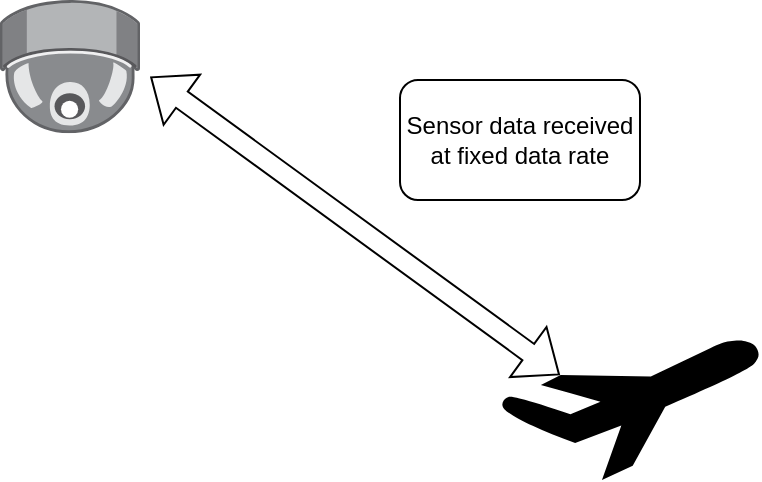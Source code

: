 <mxfile version="20.5.1" type="github" pages="10">
  <diagram id="Tn8KyOdu9w7Krck0zclB" name="Page-1">
    <mxGraphModel dx="1168" dy="527" grid="1" gridSize="10" guides="1" tooltips="1" connect="1" arrows="1" fold="1" page="1" pageScale="1" pageWidth="850" pageHeight="1100" math="0" shadow="0">
      <root>
        <mxCell id="0" />
        <mxCell id="1" parent="0" />
        <mxCell id="HCNpTP1bzHo-lm2qubDf-4" value="" style="shape=mxgraph.signs.transportation.airplane_7;html=1;pointerEvents=1;fillColor=#000000;strokeColor=none;verticalLabelPosition=bottom;verticalAlign=top;align=center;" parent="1" vertex="1">
          <mxGeometry x="330" y="220" width="130" height="70" as="geometry" />
        </mxCell>
        <mxCell id="HCNpTP1bzHo-lm2qubDf-6" value="" style="points=[];aspect=fixed;html=1;align=center;shadow=0;dashed=0;image;image=img/lib/allied_telesis/security/Surveillance_Camera_Ceiling.svg;" parent="1" vertex="1">
          <mxGeometry x="80" y="50" width="70" height="66.61" as="geometry" />
        </mxCell>
        <mxCell id="HCNpTP1bzHo-lm2qubDf-7" value="" style="shape=flexArrow;endArrow=classic;startArrow=classic;html=1;rounded=0;exitX=1.074;exitY=0.576;exitDx=0;exitDy=0;exitPerimeter=0;entryX=0.23;entryY=0.25;entryDx=0;entryDy=0;entryPerimeter=0;" parent="1" source="HCNpTP1bzHo-lm2qubDf-6" target="HCNpTP1bzHo-lm2qubDf-4" edge="1">
          <mxGeometry width="100" height="100" relative="1" as="geometry">
            <mxPoint x="360" y="320" as="sourcePoint" />
            <mxPoint x="460" y="220" as="targetPoint" />
          </mxGeometry>
        </mxCell>
        <mxCell id="HCNpTP1bzHo-lm2qubDf-8" value="Sensor data received at fixed data rate" style="rounded=1;whiteSpace=wrap;html=1;" parent="1" vertex="1">
          <mxGeometry x="280" y="90" width="120" height="60" as="geometry" />
        </mxCell>
      </root>
    </mxGraphModel>
  </diagram>
  <diagram name="Copy of Page-1" id="GldRNGE3ke8r1hAzigtx">
    <mxGraphModel dx="928" dy="469" grid="1" gridSize="10" guides="1" tooltips="1" connect="1" arrows="1" fold="1" page="1" pageScale="1" pageWidth="850" pageHeight="1100" math="0" shadow="0">
      <root>
        <mxCell id="KoZj20SsMti526lalHbj-0" />
        <mxCell id="KoZj20SsMti526lalHbj-1" parent="KoZj20SsMti526lalHbj-0" />
        <mxCell id="KoZj20SsMti526lalHbj-2" value="" style="shape=mxgraph.signs.transportation.airplane_7;html=1;pointerEvents=1;fillColor=#000000;strokeColor=none;verticalLabelPosition=bottom;verticalAlign=top;align=center;" vertex="1" parent="KoZj20SsMti526lalHbj-1">
          <mxGeometry x="330" y="220" width="130" height="70" as="geometry" />
        </mxCell>
        <mxCell id="KoZj20SsMti526lalHbj-3" value="" style="points=[];aspect=fixed;html=1;align=center;shadow=0;dashed=0;image;image=img/lib/allied_telesis/security/Surveillance_Camera_Ceiling.svg;" vertex="1" parent="KoZj20SsMti526lalHbj-1">
          <mxGeometry x="80" y="50" width="70" height="66.61" as="geometry" />
        </mxCell>
        <mxCell id="KoZj20SsMti526lalHbj-4" value="" style="shape=flexArrow;endArrow=classic;startArrow=classic;html=1;rounded=0;exitX=1.074;exitY=0.576;exitDx=0;exitDy=0;exitPerimeter=0;entryX=0.23;entryY=0.25;entryDx=0;entryDy=0;entryPerimeter=0;" edge="1" parent="KoZj20SsMti526lalHbj-1" source="KoZj20SsMti526lalHbj-3" target="KoZj20SsMti526lalHbj-2">
          <mxGeometry width="100" height="100" relative="1" as="geometry">
            <mxPoint x="360" y="320" as="sourcePoint" />
            <mxPoint x="460" y="220" as="targetPoint" />
          </mxGeometry>
        </mxCell>
        <mxCell id="KoZj20SsMti526lalHbj-5" value="Data rate 1" style="rounded=1;whiteSpace=wrap;html=1;" vertex="1" parent="KoZj20SsMti526lalHbj-1">
          <mxGeometry x="240" y="80" width="120" height="60" as="geometry" />
        </mxCell>
        <mxCell id="rDf0f1srAD_EqUoqOI9_-0" value="" style="points=[];aspect=fixed;html=1;align=center;shadow=0;dashed=0;image;image=img/lib/allied_telesis/security/Surveillance_Camera_Ceiling.svg;" vertex="1" parent="KoZj20SsMti526lalHbj-1">
          <mxGeometry x="590" y="50" width="70" height="66.61" as="geometry" />
        </mxCell>
        <mxCell id="rDf0f1srAD_EqUoqOI9_-1" value="" style="shape=flexArrow;endArrow=classic;startArrow=classic;html=1;rounded=0;entryX=0.97;entryY=0.02;entryDx=0;entryDy=0;entryPerimeter=0;" edge="1" parent="KoZj20SsMti526lalHbj-1" target="KoZj20SsMti526lalHbj-2">
          <mxGeometry width="100" height="100" relative="1" as="geometry">
            <mxPoint x="600" y="110" as="sourcePoint" />
            <mxPoint x="369.9" y="247.5" as="targetPoint" />
          </mxGeometry>
        </mxCell>
        <mxCell id="rDf0f1srAD_EqUoqOI9_-2" value="Data rate 2" style="rounded=1;whiteSpace=wrap;html=1;" vertex="1" parent="KoZj20SsMti526lalHbj-1">
          <mxGeometry x="420" y="80" width="120" height="60" as="geometry" />
        </mxCell>
      </root>
    </mxGraphModel>
  </diagram>
  <diagram name="Copy of Copy of Page-1" id="O_otxUP2Mg7twnEb7N7I">
    <mxGraphModel dx="928" dy="469" grid="1" gridSize="10" guides="1" tooltips="1" connect="1" arrows="1" fold="1" page="1" pageScale="1" pageWidth="850" pageHeight="1100" math="0" shadow="0">
      <root>
        <mxCell id="e0jD_hCLLmpf6pK9eVU2-0" />
        <mxCell id="e0jD_hCLLmpf6pK9eVU2-1" parent="e0jD_hCLLmpf6pK9eVU2-0" />
        <mxCell id="e0jD_hCLLmpf6pK9eVU2-2" value="" style="shape=mxgraph.signs.transportation.airplane_7;html=1;pointerEvents=1;fillColor=#000000;strokeColor=none;verticalLabelPosition=bottom;verticalAlign=top;align=center;" vertex="1" parent="e0jD_hCLLmpf6pK9eVU2-1">
          <mxGeometry x="330" y="220" width="130" height="70" as="geometry" />
        </mxCell>
        <mxCell id="e0jD_hCLLmpf6pK9eVU2-3" value="" style="points=[];aspect=fixed;html=1;align=center;shadow=0;dashed=0;image;image=img/lib/allied_telesis/security/Surveillance_Camera_Ceiling.svg;" vertex="1" parent="e0jD_hCLLmpf6pK9eVU2-1">
          <mxGeometry x="80" y="50" width="70" height="66.61" as="geometry" />
        </mxCell>
        <mxCell id="e0jD_hCLLmpf6pK9eVU2-4" value="" style="shape=flexArrow;endArrow=classic;startArrow=classic;html=1;rounded=0;exitX=1.074;exitY=0.576;exitDx=0;exitDy=0;exitPerimeter=0;entryX=0.23;entryY=0.25;entryDx=0;entryDy=0;entryPerimeter=0;" edge="1" parent="e0jD_hCLLmpf6pK9eVU2-1" source="e0jD_hCLLmpf6pK9eVU2-3" target="e0jD_hCLLmpf6pK9eVU2-2">
          <mxGeometry width="100" height="100" relative="1" as="geometry">
            <mxPoint x="360" y="320" as="sourcePoint" />
            <mxPoint x="460" y="220" as="targetPoint" />
          </mxGeometry>
        </mxCell>
        <mxCell id="e0jD_hCLLmpf6pK9eVU2-5" value="Data rate 1" style="rounded=1;whiteSpace=wrap;html=1;" vertex="1" parent="e0jD_hCLLmpf6pK9eVU2-1">
          <mxGeometry x="240" y="80" width="120" height="60" as="geometry" />
        </mxCell>
        <mxCell id="e0jD_hCLLmpf6pK9eVU2-6" value="" style="points=[];aspect=fixed;html=1;align=center;shadow=0;dashed=0;image;image=img/lib/allied_telesis/security/Surveillance_Camera_Ceiling.svg;" vertex="1" parent="e0jD_hCLLmpf6pK9eVU2-1">
          <mxGeometry x="590" y="50" width="70" height="66.61" as="geometry" />
        </mxCell>
        <mxCell id="e0jD_hCLLmpf6pK9eVU2-7" value="" style="shape=flexArrow;endArrow=classic;startArrow=classic;html=1;rounded=0;entryX=0.97;entryY=0.02;entryDx=0;entryDy=0;entryPerimeter=0;" edge="1" parent="e0jD_hCLLmpf6pK9eVU2-1" target="e0jD_hCLLmpf6pK9eVU2-2">
          <mxGeometry width="100" height="100" relative="1" as="geometry">
            <mxPoint x="600" y="110" as="sourcePoint" />
            <mxPoint x="369.9" y="247.5" as="targetPoint" />
          </mxGeometry>
        </mxCell>
        <mxCell id="e0jD_hCLLmpf6pK9eVU2-8" value="Data rate 2" style="rounded=1;whiteSpace=wrap;html=1;" vertex="1" parent="e0jD_hCLLmpf6pK9eVU2-1">
          <mxGeometry x="420" y="80" width="120" height="60" as="geometry" />
        </mxCell>
        <mxCell id="G_eny3KIR7SezcOhP88m-0" value="" style="ellipse;shape=cloud;whiteSpace=wrap;html=1;" vertex="1" parent="e0jD_hCLLmpf6pK9eVU2-1">
          <mxGeometry x="50" y="270" width="680" height="310" as="geometry" />
        </mxCell>
        <mxCell id="G_eny3KIR7SezcOhP88m-1" value="Sensor" style="rounded=1;whiteSpace=wrap;html=1;" vertex="1" parent="e0jD_hCLLmpf6pK9eVU2-1">
          <mxGeometry x="230" y="380" width="80" height="60" as="geometry" />
        </mxCell>
        <mxCell id="G_eny3KIR7SezcOhP88m-2" value="Add hypotheses to trees" style="rounded=1;whiteSpace=wrap;html=1;" vertex="1" parent="e0jD_hCLLmpf6pK9eVU2-1">
          <mxGeometry x="400" y="380" width="80" height="60" as="geometry" />
        </mxCell>
      </root>
    </mxGraphModel>
  </diagram>
  <diagram name="Copy of Copy of Copy of Page-1" id="q-GTiw1NxsZ2TRu-vT9c">
    <mxGraphModel dx="1160" dy="586" grid="1" gridSize="10" guides="1" tooltips="1" connect="1" arrows="1" fold="1" page="1" pageScale="1" pageWidth="850" pageHeight="1100" math="0" shadow="0">
      <root>
        <mxCell id="_HsddhkNWkoqynaCyXbf-0" />
        <mxCell id="_HsddhkNWkoqynaCyXbf-1" parent="_HsddhkNWkoqynaCyXbf-0" />
        <mxCell id="8ml4eY01VS9_LxZ0JWm4-46" value="" style="rounded=0;whiteSpace=wrap;html=1;fontSize=15;" vertex="1" parent="_HsddhkNWkoqynaCyXbf-1">
          <mxGeometry x="20" y="390" width="820" height="30" as="geometry" />
        </mxCell>
        <mxCell id="8ml4eY01VS9_LxZ0JWm4-47" value="" style="rounded=0;whiteSpace=wrap;html=1;fontSize=15;" vertex="1" parent="_HsddhkNWkoqynaCyXbf-1">
          <mxGeometry x="20" y="360" width="820" height="30" as="geometry" />
        </mxCell>
        <mxCell id="8ml4eY01VS9_LxZ0JWm4-49" value="" style="rounded=0;whiteSpace=wrap;html=1;fontSize=15;" vertex="1" parent="_HsddhkNWkoqynaCyXbf-1">
          <mxGeometry x="20" y="450" width="820" height="30" as="geometry" />
        </mxCell>
        <mxCell id="8ml4eY01VS9_LxZ0JWm4-48" value="" style="rounded=0;whiteSpace=wrap;html=1;fontSize=15;" vertex="1" parent="_HsddhkNWkoqynaCyXbf-1">
          <mxGeometry x="20" y="420" width="820" height="30" as="geometry" />
        </mxCell>
        <mxCell id="_HsddhkNWkoqynaCyXbf-2" value="" style="shape=mxgraph.signs.transportation.airplane_7;html=1;pointerEvents=1;fillColor=#000000;strokeColor=none;verticalLabelPosition=bottom;verticalAlign=top;align=center;" vertex="1" parent="_HsddhkNWkoqynaCyXbf-1">
          <mxGeometry x="330" y="220" width="130" height="70" as="geometry" />
        </mxCell>
        <mxCell id="_HsddhkNWkoqynaCyXbf-3" value="" style="points=[];aspect=fixed;html=1;align=center;shadow=0;dashed=0;image;image=img/lib/allied_telesis/security/Surveillance_Camera_Ceiling.svg;" vertex="1" parent="_HsddhkNWkoqynaCyXbf-1">
          <mxGeometry x="80" y="50" width="70" height="66.61" as="geometry" />
        </mxCell>
        <mxCell id="_HsddhkNWkoqynaCyXbf-4" value="" style="shape=flexArrow;endArrow=classic;startArrow=classic;html=1;rounded=0;exitX=1.074;exitY=0.576;exitDx=0;exitDy=0;exitPerimeter=0;entryX=0.23;entryY=0.25;entryDx=0;entryDy=0;entryPerimeter=0;" edge="1" parent="_HsddhkNWkoqynaCyXbf-1" source="_HsddhkNWkoqynaCyXbf-3" target="_HsddhkNWkoqynaCyXbf-2">
          <mxGeometry width="100" height="100" relative="1" as="geometry">
            <mxPoint x="360" y="320" as="sourcePoint" />
            <mxPoint x="460" y="220" as="targetPoint" />
          </mxGeometry>
        </mxCell>
        <mxCell id="_HsddhkNWkoqynaCyXbf-5" value="Data rate 1" style="rounded=1;whiteSpace=wrap;html=1;" vertex="1" parent="_HsddhkNWkoqynaCyXbf-1">
          <mxGeometry x="240" y="80" width="120" height="60" as="geometry" />
        </mxCell>
        <mxCell id="_HsddhkNWkoqynaCyXbf-6" value="" style="points=[];aspect=fixed;html=1;align=center;shadow=0;dashed=0;image;image=img/lib/allied_telesis/security/Surveillance_Camera_Ceiling.svg;" vertex="1" parent="_HsddhkNWkoqynaCyXbf-1">
          <mxGeometry x="590" y="50" width="70" height="66.61" as="geometry" />
        </mxCell>
        <mxCell id="_HsddhkNWkoqynaCyXbf-7" value="" style="shape=flexArrow;endArrow=classic;startArrow=classic;html=1;rounded=0;entryX=0.97;entryY=0.02;entryDx=0;entryDy=0;entryPerimeter=0;" edge="1" parent="_HsddhkNWkoqynaCyXbf-1" target="_HsddhkNWkoqynaCyXbf-2">
          <mxGeometry width="100" height="100" relative="1" as="geometry">
            <mxPoint x="600" y="110" as="sourcePoint" />
            <mxPoint x="369.9" y="247.5" as="targetPoint" />
          </mxGeometry>
        </mxCell>
        <mxCell id="_HsddhkNWkoqynaCyXbf-8" value="Data rate 2" style="rounded=1;whiteSpace=wrap;html=1;" vertex="1" parent="_HsddhkNWkoqynaCyXbf-1">
          <mxGeometry x="420" y="80" width="120" height="60" as="geometry" />
        </mxCell>
        <mxCell id="8ml4eY01VS9_LxZ0JWm4-0" value="&lt;b&gt;&lt;font style=&quot;font-size: 24px;&quot;&gt;CASE 1:&lt;br&gt;Frame = single sample&lt;br&gt;&lt;/font&gt;&lt;/b&gt;" style="text;html=1;strokeColor=none;fillColor=none;align=center;verticalAlign=middle;whiteSpace=wrap;rounded=0;" vertex="1" parent="_HsddhkNWkoqynaCyXbf-1">
          <mxGeometry x="4" y="220" width="150" height="30" as="geometry" />
        </mxCell>
        <mxCell id="8ml4eY01VS9_LxZ0JWm4-58" value="" style="ellipse;whiteSpace=wrap;html=1;aspect=fixed;fontSize=15;" vertex="1" parent="_HsddhkNWkoqynaCyXbf-1">
          <mxGeometry x="330" y="390" width="30" height="30" as="geometry" />
        </mxCell>
        <mxCell id="8ml4eY01VS9_LxZ0JWm4-61" value="s32" style="ellipse;whiteSpace=wrap;html=1;aspect=fixed;fontSize=15;" vertex="1" parent="_HsddhkNWkoqynaCyXbf-1">
          <mxGeometry x="270" y="450" width="30" height="30" as="geometry" />
        </mxCell>
        <mxCell id="8ml4eY01VS9_LxZ0JWm4-62" value="s32" style="ellipse;whiteSpace=wrap;html=1;aspect=fixed;fontSize=15;" vertex="1" parent="_HsddhkNWkoqynaCyXbf-1">
          <mxGeometry x="344" y="450" width="30" height="30" as="geometry" />
        </mxCell>
        <mxCell id="8ml4eY01VS9_LxZ0JWm4-64" value="" style="ellipse;whiteSpace=wrap;html=1;aspect=fixed;fontSize=15;" vertex="1" parent="_HsddhkNWkoqynaCyXbf-1">
          <mxGeometry x="390" y="450" width="30" height="30" as="geometry" />
        </mxCell>
        <mxCell id="8ml4eY01VS9_LxZ0JWm4-75" value="s32" style="ellipse;whiteSpace=wrap;html=1;aspect=fixed;fontSize=15;" vertex="1" parent="_HsddhkNWkoqynaCyXbf-1">
          <mxGeometry x="800" y="450" width="30" height="30" as="geometry" />
        </mxCell>
        <mxCell id="8ml4eY01VS9_LxZ0JWm4-83" value="&lt;b&gt;t0&lt;/b&gt;" style="text;html=1;strokeColor=none;fillColor=none;align=center;verticalAlign=middle;whiteSpace=wrap;rounded=0;fontSize=15;" vertex="1" parent="_HsddhkNWkoqynaCyXbf-1">
          <mxGeometry x="20" y="360" width="60" height="30" as="geometry" />
        </mxCell>
        <mxCell id="8ml4eY01VS9_LxZ0JWm4-84" value="&lt;b&gt;t1&lt;/b&gt;" style="text;html=1;strokeColor=none;fillColor=none;align=center;verticalAlign=middle;whiteSpace=wrap;rounded=0;fontSize=15;" vertex="1" parent="_HsddhkNWkoqynaCyXbf-1">
          <mxGeometry x="20" y="390" width="60" height="30" as="geometry" />
        </mxCell>
        <mxCell id="8ml4eY01VS9_LxZ0JWm4-85" value="&lt;b&gt;t2&lt;/b&gt;" style="text;html=1;strokeColor=none;fillColor=none;align=center;verticalAlign=middle;whiteSpace=wrap;rounded=0;fontSize=15;" vertex="1" parent="_HsddhkNWkoqynaCyXbf-1">
          <mxGeometry x="20" y="420" width="60" height="30" as="geometry" />
        </mxCell>
        <mxCell id="8ml4eY01VS9_LxZ0JWm4-86" value="&lt;b&gt;t3&lt;/b&gt;" style="text;html=1;strokeColor=none;fillColor=none;align=center;verticalAlign=middle;whiteSpace=wrap;rounded=0;fontSize=15;" vertex="1" parent="_HsddhkNWkoqynaCyXbf-1">
          <mxGeometry x="20" y="450" width="60" height="30" as="geometry" />
        </mxCell>
        <mxCell id="8ml4eY01VS9_LxZ0JWm4-87" value="&lt;b&gt;T1&lt;/b&gt;" style="text;html=1;strokeColor=none;fillColor=none;align=center;verticalAlign=middle;whiteSpace=wrap;rounded=0;fontSize=15;" vertex="1" parent="_HsddhkNWkoqynaCyXbf-1">
          <mxGeometry x="215" y="330" width="60" height="30" as="geometry" />
        </mxCell>
        <mxCell id="8ml4eY01VS9_LxZ0JWm4-88" value="&lt;b&gt;T2&lt;/b&gt;" style="text;html=1;strokeColor=none;fillColor=none;align=center;verticalAlign=middle;whiteSpace=wrap;rounded=0;fontSize=15;" vertex="1" parent="_HsddhkNWkoqynaCyXbf-1">
          <mxGeometry x="315" y="330" width="60" height="30" as="geometry" />
        </mxCell>
        <mxCell id="8ml4eY01VS9_LxZ0JWm4-91" value="&lt;b&gt;T3&lt;/b&gt;" style="text;html=1;strokeColor=none;fillColor=none;align=center;verticalAlign=middle;whiteSpace=wrap;rounded=0;fontSize=15;" vertex="1" parent="_HsddhkNWkoqynaCyXbf-1">
          <mxGeometry x="525" y="330" width="60" height="30" as="geometry" />
        </mxCell>
        <mxCell id="8ml4eY01VS9_LxZ0JWm4-92" value="&lt;b&gt;T4&lt;/b&gt;" style="text;html=1;strokeColor=none;fillColor=none;align=center;verticalAlign=middle;whiteSpace=wrap;rounded=0;fontSize=15;" vertex="1" parent="_HsddhkNWkoqynaCyXbf-1">
          <mxGeometry x="685" y="330" width="60" height="30" as="geometry" />
        </mxCell>
        <mxCell id="8ml4eY01VS9_LxZ0JWm4-93" value="&lt;b&gt;T5&lt;/b&gt;" style="text;html=1;strokeColor=none;fillColor=none;align=center;verticalAlign=middle;whiteSpace=wrap;rounded=0;fontSize=15;" vertex="1" parent="_HsddhkNWkoqynaCyXbf-1">
          <mxGeometry x="780" y="330" width="60" height="30" as="geometry" />
        </mxCell>
        <mxCell id="8ml4eY01VS9_LxZ0JWm4-95" value="" style="endArrow=none;html=1;rounded=0;fontSize=15;fillColor=#008a00;strokeColor=#000000;strokeWidth=2;entryX=1;entryY=0.5;entryDx=0;entryDy=0;exitX=0;exitY=0.5;exitDx=0;exitDy=0;" edge="1" parent="_HsddhkNWkoqynaCyXbf-1" source="8ml4eY01VS9_LxZ0JWm4-58" target="8ml4eY01VS9_LxZ0JWm4-6">
          <mxGeometry width="50" height="50" relative="1" as="geometry">
            <mxPoint x="169.39" y="410.768" as="sourcePoint" />
            <mxPoint x="250" y="380" as="targetPoint" />
          </mxGeometry>
        </mxCell>
        <mxCell id="8ml4eY01VS9_LxZ0JWm4-94" value="" style="endArrow=none;html=1;rounded=0;fontSize=15;fillColor=#008a00;strokeColor=#005700;strokeWidth=4;entryX=0;entryY=0.5;entryDx=0;entryDy=0;exitX=1;exitY=0.5;exitDx=0;exitDy=0;" edge="1" parent="_HsddhkNWkoqynaCyXbf-1" target="8ml4eY01VS9_LxZ0JWm4-6">
          <mxGeometry width="50" height="50" relative="1" as="geometry">
            <mxPoint x="160" y="405" as="sourcePoint" />
            <mxPoint x="230" y="380" as="targetPoint" />
          </mxGeometry>
        </mxCell>
        <mxCell id="8ml4eY01VS9_LxZ0JWm4-6" value="s01" style="ellipse;whiteSpace=wrap;html=1;aspect=fixed;fontSize=15;fillColor=#d5e8d4;strokeColor=#82b366;" vertex="1" parent="_HsddhkNWkoqynaCyXbf-1">
          <mxGeometry x="230" y="360" width="30" height="30" as="geometry" />
        </mxCell>
        <mxCell id="8ml4eY01VS9_LxZ0JWm4-98" value="" style="endArrow=none;html=1;rounded=0;fontSize=15;fillColor=#008a00;strokeColor=#000000;strokeWidth=2;startArrow=none;" edge="1" parent="_HsddhkNWkoqynaCyXbf-1" source="8ml4eY01VS9_LxZ0JWm4-60" target="8ml4eY01VS9_LxZ0JWm4-58">
          <mxGeometry width="50" height="50" relative="1" as="geometry">
            <mxPoint x="340" y="415" as="sourcePoint" />
            <mxPoint x="270" y="385" as="targetPoint" />
          </mxGeometry>
        </mxCell>
        <mxCell id="8ml4eY01VS9_LxZ0JWm4-99" value="" style="endArrow=none;html=1;rounded=0;fontSize=15;fillColor=#008a00;strokeColor=#000000;strokeWidth=2;startArrow=none;" edge="1" parent="_HsddhkNWkoqynaCyXbf-1" source="8ml4eY01VS9_LxZ0JWm4-59" target="8ml4eY01VS9_LxZ0JWm4-58">
          <mxGeometry width="50" height="50" relative="1" as="geometry">
            <mxPoint x="404.393" y="464.393" as="sourcePoint" />
            <mxPoint x="365.607" y="425.607" as="targetPoint" />
          </mxGeometry>
        </mxCell>
        <mxCell id="8ml4eY01VS9_LxZ0JWm4-60" value="" style="ellipse;whiteSpace=wrap;html=1;aspect=fixed;fontSize=15;" vertex="1" parent="_HsddhkNWkoqynaCyXbf-1">
          <mxGeometry x="360" y="420" width="30" height="30" as="geometry" />
        </mxCell>
        <mxCell id="8ml4eY01VS9_LxZ0JWm4-100" value="" style="endArrow=none;html=1;rounded=0;fontSize=15;fillColor=#008a00;strokeColor=#000000;strokeWidth=2;" edge="1" parent="_HsddhkNWkoqynaCyXbf-1" source="8ml4eY01VS9_LxZ0JWm4-64" target="8ml4eY01VS9_LxZ0JWm4-60">
          <mxGeometry width="50" height="50" relative="1" as="geometry">
            <mxPoint x="394.393" y="454.393" as="sourcePoint" />
            <mxPoint x="355.607" y="415.607" as="targetPoint" />
          </mxGeometry>
        </mxCell>
        <mxCell id="8ml4eY01VS9_LxZ0JWm4-101" value="" style="endArrow=none;html=1;rounded=0;fontSize=15;fillColor=#008a00;strokeColor=#000000;strokeWidth=2;" edge="1" parent="_HsddhkNWkoqynaCyXbf-1" source="8ml4eY01VS9_LxZ0JWm4-61" target="8ml4eY01VS9_LxZ0JWm4-59">
          <mxGeometry width="50" height="50" relative="1" as="geometry">
            <mxPoint x="295.607" y="454.393" as="sourcePoint" />
            <mxPoint x="334.393" y="415.607" as="targetPoint" />
          </mxGeometry>
        </mxCell>
        <mxCell id="8ml4eY01VS9_LxZ0JWm4-102" value="" style="endArrow=none;html=1;rounded=0;fontSize=15;fillColor=#008a00;strokeColor=#000000;strokeWidth=2;" edge="1" parent="_HsddhkNWkoqynaCyXbf-1">
          <mxGeometry width="50" height="50" relative="1" as="geometry">
            <mxPoint x="329" y="460" as="sourcePoint" />
            <mxPoint x="315" y="430" as="targetPoint" />
          </mxGeometry>
        </mxCell>
        <mxCell id="8ml4eY01VS9_LxZ0JWm4-63" value="" style="ellipse;whiteSpace=wrap;html=1;aspect=fixed;fontSize=15;" vertex="1" parent="_HsddhkNWkoqynaCyXbf-1">
          <mxGeometry x="314" y="450" width="30" height="30" as="geometry" />
        </mxCell>
        <mxCell id="8ml4eY01VS9_LxZ0JWm4-59" value="s21" style="ellipse;whiteSpace=wrap;html=1;aspect=fixed;fontSize=15;" vertex="1" parent="_HsddhkNWkoqynaCyXbf-1">
          <mxGeometry x="300" y="420" width="30" height="30" as="geometry" />
        </mxCell>
        <mxCell id="8ml4eY01VS9_LxZ0JWm4-103" value="" style="endArrow=none;html=1;rounded=0;fontSize=15;fillColor=#008a00;strokeColor=#000000;strokeWidth=2;" edge="1" parent="_HsddhkNWkoqynaCyXbf-1" source="8ml4eY01VS9_LxZ0JWm4-62" target="8ml4eY01VS9_LxZ0JWm4-60">
          <mxGeometry width="50" height="50" relative="1" as="geometry">
            <mxPoint x="350" y="425" as="sourcePoint" />
            <mxPoint x="280" y="395" as="targetPoint" />
          </mxGeometry>
        </mxCell>
        <mxCell id="8ml4eY01VS9_LxZ0JWm4-104" value="s12" style="ellipse;whiteSpace=wrap;html=1;aspect=fixed;fontSize=15;fillColor=#d5e8d4;strokeColor=#82b366;" vertex="1" parent="_HsddhkNWkoqynaCyXbf-1">
          <mxGeometry x="140" y="390" width="30" height="30" as="geometry" />
        </mxCell>
        <mxCell id="8ml4eY01VS9_LxZ0JWm4-105" value="s32" style="ellipse;whiteSpace=wrap;html=1;aspect=fixed;fontSize=15;fillColor=#d5e8d4;strokeColor=#82b366;" vertex="1" parent="_HsddhkNWkoqynaCyXbf-1">
          <mxGeometry x="80" y="450" width="30" height="30" as="geometry" />
        </mxCell>
        <mxCell id="8ml4eY01VS9_LxZ0JWm4-106" value="s32" style="ellipse;whiteSpace=wrap;html=1;aspect=fixed;fontSize=15;" vertex="1" parent="_HsddhkNWkoqynaCyXbf-1">
          <mxGeometry x="154" y="450" width="30" height="30" as="geometry" />
        </mxCell>
        <mxCell id="8ml4eY01VS9_LxZ0JWm4-107" value="" style="ellipse;whiteSpace=wrap;html=1;aspect=fixed;fontSize=15;" vertex="1" parent="_HsddhkNWkoqynaCyXbf-1">
          <mxGeometry x="200" y="450" width="30" height="30" as="geometry" />
        </mxCell>
        <mxCell id="8ml4eY01VS9_LxZ0JWm4-108" value="" style="endArrow=none;html=1;rounded=0;fontSize=15;fillColor=#008a00;strokeColor=#000000;strokeWidth=2;startArrow=none;" edge="1" parent="_HsddhkNWkoqynaCyXbf-1" source="8ml4eY01VS9_LxZ0JWm4-110" target="8ml4eY01VS9_LxZ0JWm4-104">
          <mxGeometry width="50" height="50" relative="1" as="geometry">
            <mxPoint x="150" y="415" as="sourcePoint" />
            <mxPoint x="80" y="385" as="targetPoint" />
          </mxGeometry>
        </mxCell>
        <mxCell id="8ml4eY01VS9_LxZ0JWm4-109" value="" style="endArrow=none;html=1;rounded=0;fontSize=15;fillColor=#008a00;strokeColor=#005700;strokeWidth=4;startArrow=none;" edge="1" parent="_HsddhkNWkoqynaCyXbf-1" source="8ml4eY01VS9_LxZ0JWm4-115" target="8ml4eY01VS9_LxZ0JWm4-104">
          <mxGeometry width="50" height="50" relative="1" as="geometry">
            <mxPoint x="214.393" y="464.393" as="sourcePoint" />
            <mxPoint x="175.607" y="425.607" as="targetPoint" />
          </mxGeometry>
        </mxCell>
        <mxCell id="8ml4eY01VS9_LxZ0JWm4-110" value="" style="ellipse;whiteSpace=wrap;html=1;aspect=fixed;fontSize=15;" vertex="1" parent="_HsddhkNWkoqynaCyXbf-1">
          <mxGeometry x="170" y="420" width="30" height="30" as="geometry" />
        </mxCell>
        <mxCell id="8ml4eY01VS9_LxZ0JWm4-111" value="" style="endArrow=none;html=1;rounded=0;fontSize=15;fillColor=#008a00;strokeColor=#000000;strokeWidth=2;" edge="1" parent="_HsddhkNWkoqynaCyXbf-1" source="8ml4eY01VS9_LxZ0JWm4-107" target="8ml4eY01VS9_LxZ0JWm4-110">
          <mxGeometry width="50" height="50" relative="1" as="geometry">
            <mxPoint x="204.393" y="454.393" as="sourcePoint" />
            <mxPoint x="165.607" y="415.607" as="targetPoint" />
          </mxGeometry>
        </mxCell>
        <mxCell id="8ml4eY01VS9_LxZ0JWm4-112" value="" style="endArrow=none;html=1;rounded=0;fontSize=15;fillColor=#008a00;strokeColor=#005700;strokeWidth=4;" edge="1" parent="_HsddhkNWkoqynaCyXbf-1" source="8ml4eY01VS9_LxZ0JWm4-105" target="8ml4eY01VS9_LxZ0JWm4-115">
          <mxGeometry width="50" height="50" relative="1" as="geometry">
            <mxPoint x="105.607" y="454.393" as="sourcePoint" />
            <mxPoint x="144.393" y="415.607" as="targetPoint" />
          </mxGeometry>
        </mxCell>
        <mxCell id="8ml4eY01VS9_LxZ0JWm4-113" value="" style="endArrow=none;html=1;rounded=0;fontSize=15;fillColor=#008a00;strokeColor=#000000;strokeWidth=2;" edge="1" parent="_HsddhkNWkoqynaCyXbf-1">
          <mxGeometry width="50" height="50" relative="1" as="geometry">
            <mxPoint x="139" y="460" as="sourcePoint" />
            <mxPoint x="125" y="430" as="targetPoint" />
          </mxGeometry>
        </mxCell>
        <mxCell id="8ml4eY01VS9_LxZ0JWm4-114" value="" style="ellipse;whiteSpace=wrap;html=1;aspect=fixed;fontSize=15;" vertex="1" parent="_HsddhkNWkoqynaCyXbf-1">
          <mxGeometry x="124" y="450" width="30" height="30" as="geometry" />
        </mxCell>
        <mxCell id="8ml4eY01VS9_LxZ0JWm4-115" value="s21" style="ellipse;whiteSpace=wrap;html=1;aspect=fixed;fontSize=15;fillColor=#d5e8d4;strokeColor=#82b366;" vertex="1" parent="_HsddhkNWkoqynaCyXbf-1">
          <mxGeometry x="110" y="420" width="30" height="30" as="geometry" />
        </mxCell>
        <mxCell id="8ml4eY01VS9_LxZ0JWm4-116" value="" style="endArrow=none;html=1;rounded=0;fontSize=15;fillColor=#008a00;strokeColor=#000000;strokeWidth=2;" edge="1" parent="_HsddhkNWkoqynaCyXbf-1" source="8ml4eY01VS9_LxZ0JWm4-106" target="8ml4eY01VS9_LxZ0JWm4-110">
          <mxGeometry width="50" height="50" relative="1" as="geometry">
            <mxPoint x="160" y="425" as="sourcePoint" />
            <mxPoint x="90" y="395" as="targetPoint" />
          </mxGeometry>
        </mxCell>
        <mxCell id="8ml4eY01VS9_LxZ0JWm4-117" value="s12" style="ellipse;whiteSpace=wrap;html=1;aspect=fixed;fontSize=15;" vertex="1" parent="_HsddhkNWkoqynaCyXbf-1">
          <mxGeometry x="540" y="390" width="30" height="30" as="geometry" />
        </mxCell>
        <mxCell id="8ml4eY01VS9_LxZ0JWm4-118" value="s32" style="ellipse;whiteSpace=wrap;html=1;aspect=fixed;fontSize=15;" vertex="1" parent="_HsddhkNWkoqynaCyXbf-1">
          <mxGeometry x="480" y="450" width="30" height="30" as="geometry" />
        </mxCell>
        <mxCell id="8ml4eY01VS9_LxZ0JWm4-119" value="s32" style="ellipse;whiteSpace=wrap;html=1;aspect=fixed;fontSize=15;" vertex="1" parent="_HsddhkNWkoqynaCyXbf-1">
          <mxGeometry x="554" y="450" width="30" height="30" as="geometry" />
        </mxCell>
        <mxCell id="8ml4eY01VS9_LxZ0JWm4-120" value="" style="ellipse;whiteSpace=wrap;html=1;aspect=fixed;fontSize=15;" vertex="1" parent="_HsddhkNWkoqynaCyXbf-1">
          <mxGeometry x="600" y="450" width="30" height="30" as="geometry" />
        </mxCell>
        <mxCell id="8ml4eY01VS9_LxZ0JWm4-121" value="" style="endArrow=none;html=1;rounded=0;fontSize=15;fillColor=#008a00;strokeColor=#000000;strokeWidth=2;startArrow=none;" edge="1" parent="_HsddhkNWkoqynaCyXbf-1" source="8ml4eY01VS9_LxZ0JWm4-123" target="8ml4eY01VS9_LxZ0JWm4-117">
          <mxGeometry width="50" height="50" relative="1" as="geometry">
            <mxPoint x="550" y="415" as="sourcePoint" />
            <mxPoint x="480" y="385" as="targetPoint" />
          </mxGeometry>
        </mxCell>
        <mxCell id="8ml4eY01VS9_LxZ0JWm4-122" value="" style="endArrow=none;html=1;rounded=0;fontSize=15;fillColor=#008a00;strokeColor=#000000;strokeWidth=2;startArrow=none;" edge="1" parent="_HsddhkNWkoqynaCyXbf-1" source="8ml4eY01VS9_LxZ0JWm4-128" target="8ml4eY01VS9_LxZ0JWm4-117">
          <mxGeometry width="50" height="50" relative="1" as="geometry">
            <mxPoint x="614.393" y="464.393" as="sourcePoint" />
            <mxPoint x="575.607" y="425.607" as="targetPoint" />
          </mxGeometry>
        </mxCell>
        <mxCell id="8ml4eY01VS9_LxZ0JWm4-123" value="" style="ellipse;whiteSpace=wrap;html=1;aspect=fixed;fontSize=15;" vertex="1" parent="_HsddhkNWkoqynaCyXbf-1">
          <mxGeometry x="570" y="420" width="30" height="30" as="geometry" />
        </mxCell>
        <mxCell id="8ml4eY01VS9_LxZ0JWm4-124" value="" style="endArrow=none;html=1;rounded=0;fontSize=15;fillColor=#008a00;strokeColor=#000000;strokeWidth=2;" edge="1" parent="_HsddhkNWkoqynaCyXbf-1" source="8ml4eY01VS9_LxZ0JWm4-120" target="8ml4eY01VS9_LxZ0JWm4-123">
          <mxGeometry width="50" height="50" relative="1" as="geometry">
            <mxPoint x="604.393" y="454.393" as="sourcePoint" />
            <mxPoint x="565.607" y="415.607" as="targetPoint" />
          </mxGeometry>
        </mxCell>
        <mxCell id="8ml4eY01VS9_LxZ0JWm4-125" value="" style="endArrow=none;html=1;rounded=0;fontSize=15;fillColor=#008a00;strokeColor=#000000;strokeWidth=2;" edge="1" parent="_HsddhkNWkoqynaCyXbf-1" source="8ml4eY01VS9_LxZ0JWm4-118" target="8ml4eY01VS9_LxZ0JWm4-128">
          <mxGeometry width="50" height="50" relative="1" as="geometry">
            <mxPoint x="505.607" y="454.393" as="sourcePoint" />
            <mxPoint x="544.393" y="415.607" as="targetPoint" />
          </mxGeometry>
        </mxCell>
        <mxCell id="8ml4eY01VS9_LxZ0JWm4-126" value="" style="endArrow=none;html=1;rounded=0;fontSize=15;fillColor=#008a00;strokeColor=#000000;strokeWidth=2;" edge="1" parent="_HsddhkNWkoqynaCyXbf-1">
          <mxGeometry width="50" height="50" relative="1" as="geometry">
            <mxPoint x="539" y="460" as="sourcePoint" />
            <mxPoint x="525" y="430" as="targetPoint" />
          </mxGeometry>
        </mxCell>
        <mxCell id="8ml4eY01VS9_LxZ0JWm4-127" value="" style="ellipse;whiteSpace=wrap;html=1;aspect=fixed;fontSize=15;" vertex="1" parent="_HsddhkNWkoqynaCyXbf-1">
          <mxGeometry x="524" y="450" width="30" height="30" as="geometry" />
        </mxCell>
        <mxCell id="8ml4eY01VS9_LxZ0JWm4-128" value="s21" style="ellipse;whiteSpace=wrap;html=1;aspect=fixed;fontSize=15;" vertex="1" parent="_HsddhkNWkoqynaCyXbf-1">
          <mxGeometry x="510" y="420" width="30" height="30" as="geometry" />
        </mxCell>
        <mxCell id="8ml4eY01VS9_LxZ0JWm4-129" value="" style="endArrow=none;html=1;rounded=0;fontSize=15;fillColor=#008a00;strokeColor=#000000;strokeWidth=2;" edge="1" parent="_HsddhkNWkoqynaCyXbf-1" source="8ml4eY01VS9_LxZ0JWm4-119" target="8ml4eY01VS9_LxZ0JWm4-123">
          <mxGeometry width="50" height="50" relative="1" as="geometry">
            <mxPoint x="560" y="425" as="sourcePoint" />
            <mxPoint x="490" y="395" as="targetPoint" />
          </mxGeometry>
        </mxCell>
        <mxCell id="8ml4eY01VS9_LxZ0JWm4-143" value="s32" style="ellipse;whiteSpace=wrap;html=1;aspect=fixed;fontSize=15;" vertex="1" parent="_HsddhkNWkoqynaCyXbf-1">
          <mxGeometry x="685" y="450" width="30" height="30" as="geometry" />
        </mxCell>
        <mxCell id="8ml4eY01VS9_LxZ0JWm4-144" value="" style="endArrow=none;html=1;rounded=0;fontSize=15;fillColor=#008a00;strokeColor=#000000;strokeWidth=2;" edge="1" parent="_HsddhkNWkoqynaCyXbf-1" source="8ml4eY01VS9_LxZ0JWm4-143" target="8ml4eY01VS9_LxZ0JWm4-147">
          <mxGeometry width="50" height="50" relative="1" as="geometry">
            <mxPoint x="696.607" y="454.393" as="sourcePoint" />
            <mxPoint x="735.393" y="415.607" as="targetPoint" />
          </mxGeometry>
        </mxCell>
        <mxCell id="8ml4eY01VS9_LxZ0JWm4-145" value="" style="endArrow=none;html=1;rounded=0;fontSize=15;fillColor=#008a00;strokeColor=#000000;strokeWidth=2;" edge="1" parent="_HsddhkNWkoqynaCyXbf-1">
          <mxGeometry width="50" height="50" relative="1" as="geometry">
            <mxPoint x="730" y="460" as="sourcePoint" />
            <mxPoint x="716" y="430" as="targetPoint" />
          </mxGeometry>
        </mxCell>
        <mxCell id="8ml4eY01VS9_LxZ0JWm4-146" value="" style="ellipse;whiteSpace=wrap;html=1;aspect=fixed;fontSize=15;" vertex="1" parent="_HsddhkNWkoqynaCyXbf-1">
          <mxGeometry x="715" y="450" width="30" height="30" as="geometry" />
        </mxCell>
        <mxCell id="8ml4eY01VS9_LxZ0JWm4-147" value="s21" style="ellipse;whiteSpace=wrap;html=1;aspect=fixed;fontSize=15;" vertex="1" parent="_HsddhkNWkoqynaCyXbf-1">
          <mxGeometry x="701" y="420" width="30" height="30" as="geometry" />
        </mxCell>
        <mxCell id="8ml4eY01VS9_LxZ0JWm4-148" value="S1" style="text;html=1;strokeColor=none;fillColor=none;align=center;verticalAlign=middle;whiteSpace=wrap;rounded=0;fontSize=15;fontColor=#FFFFFF;" vertex="1" parent="_HsddhkNWkoqynaCyXbf-1">
          <mxGeometry x="85" y="50" width="60" height="30" as="geometry" />
        </mxCell>
        <mxCell id="8ml4eY01VS9_LxZ0JWm4-149" value="S2" style="text;html=1;strokeColor=none;fillColor=none;align=center;verticalAlign=middle;whiteSpace=wrap;rounded=0;fontSize=15;fontColor=#FFFFFF;" vertex="1" parent="_HsddhkNWkoqynaCyXbf-1">
          <mxGeometry x="595" y="50" width="60" height="30" as="geometry" />
        </mxCell>
        <mxCell id="DjArSEy29acFd3cfo0NK-0" value="Data rate 1 != Data rate 2" style="rounded=1;whiteSpace=wrap;html=1;" vertex="1" parent="_HsddhkNWkoqynaCyXbf-1">
          <mxGeometry x="630" y="205" width="150" height="60" as="geometry" />
        </mxCell>
      </root>
    </mxGraphModel>
  </diagram>
  <diagram name="Copy of Copy of Copy of Copy of Page-1" id="nlEcbMnpOgRzF3VcWYGz">
    <mxGraphModel dx="1168" dy="527" grid="1" gridSize="10" guides="1" tooltips="1" connect="1" arrows="1" fold="1" page="1" pageScale="1" pageWidth="850" pageHeight="1100" math="0" shadow="0">
      <root>
        <mxCell id="ssEL7dcZe4_Gd_vXo4Hk-0" />
        <mxCell id="ssEL7dcZe4_Gd_vXo4Hk-1" parent="ssEL7dcZe4_Gd_vXo4Hk-0" />
        <mxCell id="ssEL7dcZe4_Gd_vXo4Hk-2" value="" style="rounded=0;whiteSpace=wrap;html=1;fontSize=15;fillColor=#dae8fc;strokeColor=#6c8ebf;" parent="ssEL7dcZe4_Gd_vXo4Hk-1" vertex="1">
          <mxGeometry x="20" y="390" width="820" height="30" as="geometry" />
        </mxCell>
        <mxCell id="ssEL7dcZe4_Gd_vXo4Hk-3" value="" style="rounded=0;whiteSpace=wrap;html=1;fontSize=15;fillColor=#dae8fc;strokeColor=#6c8ebf;" parent="ssEL7dcZe4_Gd_vXo4Hk-1" vertex="1">
          <mxGeometry x="20" y="360" width="820" height="30" as="geometry" />
        </mxCell>
        <mxCell id="ssEL7dcZe4_Gd_vXo4Hk-4" value="" style="rounded=0;whiteSpace=wrap;html=1;fontSize=15;fillColor=#fff2cc;strokeColor=#d6b656;" parent="ssEL7dcZe4_Gd_vXo4Hk-1" vertex="1">
          <mxGeometry x="20" y="450" width="820" height="30" as="geometry" />
        </mxCell>
        <mxCell id="ssEL7dcZe4_Gd_vXo4Hk-5" value="" style="rounded=0;whiteSpace=wrap;html=1;fontSize=15;fillColor=#fff2cc;strokeColor=#d6b656;" parent="ssEL7dcZe4_Gd_vXo4Hk-1" vertex="1">
          <mxGeometry x="20" y="420" width="820" height="30" as="geometry" />
        </mxCell>
        <mxCell id="ssEL7dcZe4_Gd_vXo4Hk-6" value="" style="shape=mxgraph.signs.transportation.airplane_7;html=1;pointerEvents=1;fillColor=#000000;strokeColor=none;verticalLabelPosition=bottom;verticalAlign=top;align=center;" parent="ssEL7dcZe4_Gd_vXo4Hk-1" vertex="1">
          <mxGeometry x="330" y="220" width="130" height="70" as="geometry" />
        </mxCell>
        <mxCell id="ssEL7dcZe4_Gd_vXo4Hk-7" value="" style="points=[];aspect=fixed;html=1;align=center;shadow=0;dashed=0;image;image=img/lib/allied_telesis/security/Surveillance_Camera_Ceiling.svg;" parent="ssEL7dcZe4_Gd_vXo4Hk-1" vertex="1">
          <mxGeometry x="80" y="50" width="70" height="66.61" as="geometry" />
        </mxCell>
        <mxCell id="ssEL7dcZe4_Gd_vXo4Hk-8" value="" style="shape=flexArrow;endArrow=classic;startArrow=classic;html=1;rounded=0;exitX=1.074;exitY=0.576;exitDx=0;exitDy=0;exitPerimeter=0;entryX=0.23;entryY=0.25;entryDx=0;entryDy=0;entryPerimeter=0;" parent="ssEL7dcZe4_Gd_vXo4Hk-1" source="ssEL7dcZe4_Gd_vXo4Hk-7" target="ssEL7dcZe4_Gd_vXo4Hk-6" edge="1">
          <mxGeometry width="100" height="100" relative="1" as="geometry">
            <mxPoint x="360" y="320" as="sourcePoint" />
            <mxPoint x="460" y="220" as="targetPoint" />
          </mxGeometry>
        </mxCell>
        <mxCell id="ssEL7dcZe4_Gd_vXo4Hk-9" value="Data rate 1" style="rounded=1;whiteSpace=wrap;html=1;" parent="ssEL7dcZe4_Gd_vXo4Hk-1" vertex="1">
          <mxGeometry x="240" y="80" width="120" height="60" as="geometry" />
        </mxCell>
        <mxCell id="ssEL7dcZe4_Gd_vXo4Hk-10" value="" style="points=[];aspect=fixed;html=1;align=center;shadow=0;dashed=0;image;image=img/lib/allied_telesis/security/Surveillance_Camera_Ceiling.svg;" parent="ssEL7dcZe4_Gd_vXo4Hk-1" vertex="1">
          <mxGeometry x="590" y="50" width="70" height="66.61" as="geometry" />
        </mxCell>
        <mxCell id="ssEL7dcZe4_Gd_vXo4Hk-11" value="" style="shape=flexArrow;endArrow=classic;startArrow=classic;html=1;rounded=0;entryX=0.97;entryY=0.02;entryDx=0;entryDy=0;entryPerimeter=0;" parent="ssEL7dcZe4_Gd_vXo4Hk-1" target="ssEL7dcZe4_Gd_vXo4Hk-6" edge="1">
          <mxGeometry width="100" height="100" relative="1" as="geometry">
            <mxPoint x="600" y="110" as="sourcePoint" />
            <mxPoint x="369.9" y="247.5" as="targetPoint" />
          </mxGeometry>
        </mxCell>
        <mxCell id="ssEL7dcZe4_Gd_vXo4Hk-12" value="Data rate 2" style="rounded=1;whiteSpace=wrap;html=1;" parent="ssEL7dcZe4_Gd_vXo4Hk-1" vertex="1">
          <mxGeometry x="420" y="80" width="120" height="60" as="geometry" />
        </mxCell>
        <mxCell id="ssEL7dcZe4_Gd_vXo4Hk-13" value="&lt;b&gt;&lt;font style=&quot;font-size: 24px;&quot;&gt;CASE 2:&lt;br&gt;Frame = single sample&lt;br&gt;&lt;/font&gt;&lt;/b&gt;" style="text;html=1;strokeColor=none;fillColor=none;align=center;verticalAlign=middle;whiteSpace=wrap;rounded=0;" parent="ssEL7dcZe4_Gd_vXo4Hk-1" vertex="1">
          <mxGeometry x="4" y="220" width="150" height="30" as="geometry" />
        </mxCell>
        <mxCell id="ssEL7dcZe4_Gd_vXo4Hk-14" value="&lt;font style=&quot;font-size: 15px;&quot;&gt;@t0&lt;/font&gt;" style="ellipse;whiteSpace=wrap;html=1;aspect=fixed;fontSize=15;fillColor=#bac8d3;strokeColor=#23445d;" parent="ssEL7dcZe4_Gd_vXo4Hk-1" vertex="1">
          <mxGeometry x="330" y="390" width="30" height="30" as="geometry" />
        </mxCell>
        <mxCell id="ssEL7dcZe4_Gd_vXo4Hk-15" value="s32" style="ellipse;whiteSpace=wrap;html=1;aspect=fixed;fontSize=15;" parent="ssEL7dcZe4_Gd_vXo4Hk-1" vertex="1">
          <mxGeometry x="270" y="450" width="30" height="30" as="geometry" />
        </mxCell>
        <mxCell id="ssEL7dcZe4_Gd_vXo4Hk-16" value="s32" style="ellipse;whiteSpace=wrap;html=1;aspect=fixed;fontSize=15;" parent="ssEL7dcZe4_Gd_vXo4Hk-1" vertex="1">
          <mxGeometry x="344" y="450" width="30" height="30" as="geometry" />
        </mxCell>
        <mxCell id="ssEL7dcZe4_Gd_vXo4Hk-17" value="&lt;font style=&quot;font-size: 15px;&quot;&gt;@t2&lt;/font&gt;" style="ellipse;whiteSpace=wrap;html=1;aspect=fixed;fontSize=15;fillColor=#bac8d3;strokeColor=#23445d;" parent="ssEL7dcZe4_Gd_vXo4Hk-1" vertex="1">
          <mxGeometry x="390" y="450" width="30" height="30" as="geometry" />
        </mxCell>
        <mxCell id="ssEL7dcZe4_Gd_vXo4Hk-18" value="s32" style="ellipse;whiteSpace=wrap;html=1;aspect=fixed;fontSize=15;" parent="ssEL7dcZe4_Gd_vXo4Hk-1" vertex="1">
          <mxGeometry x="800" y="450" width="30" height="30" as="geometry" />
        </mxCell>
        <mxCell id="ssEL7dcZe4_Gd_vXo4Hk-19" value="&lt;b&gt;t0&lt;/b&gt;" style="text;html=1;strokeColor=none;fillColor=none;align=center;verticalAlign=middle;whiteSpace=wrap;rounded=0;fontSize=15;" parent="ssEL7dcZe4_Gd_vXo4Hk-1" vertex="1">
          <mxGeometry x="20" y="360" width="60" height="30" as="geometry" />
        </mxCell>
        <mxCell id="ssEL7dcZe4_Gd_vXo4Hk-20" value="&lt;b&gt;t1 = t0&lt;/b&gt;" style="text;html=1;strokeColor=none;fillColor=none;align=center;verticalAlign=middle;whiteSpace=wrap;rounded=0;fontSize=15;" parent="ssEL7dcZe4_Gd_vXo4Hk-1" vertex="1">
          <mxGeometry x="20" y="390" width="60" height="30" as="geometry" />
        </mxCell>
        <mxCell id="ssEL7dcZe4_Gd_vXo4Hk-21" value="&lt;b&gt;t2&lt;/b&gt;" style="text;html=1;strokeColor=none;fillColor=none;align=center;verticalAlign=middle;whiteSpace=wrap;rounded=0;fontSize=15;" parent="ssEL7dcZe4_Gd_vXo4Hk-1" vertex="1">
          <mxGeometry x="20" y="420" width="60" height="30" as="geometry" />
        </mxCell>
        <mxCell id="ssEL7dcZe4_Gd_vXo4Hk-22" value="&lt;b&gt;t3 = t2&lt;/b&gt;" style="text;html=1;strokeColor=none;fillColor=none;align=center;verticalAlign=middle;whiteSpace=wrap;rounded=0;fontSize=15;" parent="ssEL7dcZe4_Gd_vXo4Hk-1" vertex="1">
          <mxGeometry x="20" y="450" width="60" height="30" as="geometry" />
        </mxCell>
        <mxCell id="ssEL7dcZe4_Gd_vXo4Hk-23" value="&lt;b&gt;T1&lt;/b&gt;" style="text;html=1;strokeColor=none;fillColor=none;align=center;verticalAlign=middle;whiteSpace=wrap;rounded=0;fontSize=15;" parent="ssEL7dcZe4_Gd_vXo4Hk-1" vertex="1">
          <mxGeometry x="215" y="330" width="60" height="30" as="geometry" />
        </mxCell>
        <mxCell id="ssEL7dcZe4_Gd_vXo4Hk-24" value="&lt;b&gt;T2&lt;/b&gt;" style="text;html=1;strokeColor=none;fillColor=none;align=center;verticalAlign=middle;whiteSpace=wrap;rounded=0;fontSize=15;" parent="ssEL7dcZe4_Gd_vXo4Hk-1" vertex="1">
          <mxGeometry x="315" y="330" width="60" height="30" as="geometry" />
        </mxCell>
        <mxCell id="ssEL7dcZe4_Gd_vXo4Hk-25" value="&lt;b&gt;T3&lt;/b&gt;" style="text;html=1;strokeColor=none;fillColor=none;align=center;verticalAlign=middle;whiteSpace=wrap;rounded=0;fontSize=15;" parent="ssEL7dcZe4_Gd_vXo4Hk-1" vertex="1">
          <mxGeometry x="525" y="330" width="60" height="30" as="geometry" />
        </mxCell>
        <mxCell id="ssEL7dcZe4_Gd_vXo4Hk-26" value="&lt;b&gt;T4&lt;/b&gt;" style="text;html=1;strokeColor=none;fillColor=none;align=center;verticalAlign=middle;whiteSpace=wrap;rounded=0;fontSize=15;" parent="ssEL7dcZe4_Gd_vXo4Hk-1" vertex="1">
          <mxGeometry x="685" y="330" width="60" height="30" as="geometry" />
        </mxCell>
        <mxCell id="ssEL7dcZe4_Gd_vXo4Hk-27" value="&lt;b&gt;T5&lt;/b&gt;" style="text;html=1;strokeColor=none;fillColor=none;align=center;verticalAlign=middle;whiteSpace=wrap;rounded=0;fontSize=15;" parent="ssEL7dcZe4_Gd_vXo4Hk-1" vertex="1">
          <mxGeometry x="780" y="330" width="60" height="30" as="geometry" />
        </mxCell>
        <mxCell id="ssEL7dcZe4_Gd_vXo4Hk-28" value="" style="endArrow=none;html=1;rounded=0;fontSize=15;fillColor=#008a00;strokeColor=#000000;strokeWidth=2;entryX=1;entryY=0.5;entryDx=0;entryDy=0;exitX=0;exitY=0.5;exitDx=0;exitDy=0;" parent="ssEL7dcZe4_Gd_vXo4Hk-1" source="ssEL7dcZe4_Gd_vXo4Hk-14" target="ssEL7dcZe4_Gd_vXo4Hk-30" edge="1">
          <mxGeometry width="50" height="50" relative="1" as="geometry">
            <mxPoint x="169.39" y="410.768" as="sourcePoint" />
            <mxPoint x="250" y="380" as="targetPoint" />
          </mxGeometry>
        </mxCell>
        <mxCell id="ssEL7dcZe4_Gd_vXo4Hk-29" value="" style="endArrow=none;html=1;rounded=0;fontSize=15;fillColor=#008a00;strokeColor=#005700;strokeWidth=4;entryX=0;entryY=0.5;entryDx=0;entryDy=0;exitX=1;exitY=0.5;exitDx=0;exitDy=0;" parent="ssEL7dcZe4_Gd_vXo4Hk-1" target="ssEL7dcZe4_Gd_vXo4Hk-30" edge="1">
          <mxGeometry width="50" height="50" relative="1" as="geometry">
            <mxPoint x="160" y="405" as="sourcePoint" />
            <mxPoint x="230" y="380" as="targetPoint" />
          </mxGeometry>
        </mxCell>
        <mxCell id="ssEL7dcZe4_Gd_vXo4Hk-30" value="s01" style="ellipse;whiteSpace=wrap;html=1;aspect=fixed;fontSize=15;fillColor=#d5e8d4;strokeColor=#82b366;" parent="ssEL7dcZe4_Gd_vXo4Hk-1" vertex="1">
          <mxGeometry x="230" y="360" width="30" height="30" as="geometry" />
        </mxCell>
        <mxCell id="ssEL7dcZe4_Gd_vXo4Hk-31" value="" style="endArrow=none;html=1;rounded=0;fontSize=15;fillColor=#008a00;strokeColor=#000000;strokeWidth=2;startArrow=none;" parent="ssEL7dcZe4_Gd_vXo4Hk-1" source="ssEL7dcZe4_Gd_vXo4Hk-33" target="ssEL7dcZe4_Gd_vXo4Hk-14" edge="1">
          <mxGeometry width="50" height="50" relative="1" as="geometry">
            <mxPoint x="340" y="415" as="sourcePoint" />
            <mxPoint x="270" y="385" as="targetPoint" />
          </mxGeometry>
        </mxCell>
        <mxCell id="ssEL7dcZe4_Gd_vXo4Hk-32" value="" style="endArrow=none;html=1;rounded=0;fontSize=15;fillColor=#008a00;strokeColor=#000000;strokeWidth=2;startArrow=none;" parent="ssEL7dcZe4_Gd_vXo4Hk-1" source="ssEL7dcZe4_Gd_vXo4Hk-38" target="ssEL7dcZe4_Gd_vXo4Hk-14" edge="1">
          <mxGeometry width="50" height="50" relative="1" as="geometry">
            <mxPoint x="404.393" y="464.393" as="sourcePoint" />
            <mxPoint x="365.607" y="425.607" as="targetPoint" />
          </mxGeometry>
        </mxCell>
        <mxCell id="ssEL7dcZe4_Gd_vXo4Hk-33" value="" style="ellipse;whiteSpace=wrap;html=1;aspect=fixed;fontSize=15;" parent="ssEL7dcZe4_Gd_vXo4Hk-1" vertex="1">
          <mxGeometry x="360" y="420" width="30" height="30" as="geometry" />
        </mxCell>
        <mxCell id="ssEL7dcZe4_Gd_vXo4Hk-34" value="" style="endArrow=none;html=1;rounded=0;fontSize=15;fillColor=#008a00;strokeColor=#000000;strokeWidth=2;" parent="ssEL7dcZe4_Gd_vXo4Hk-1" source="ssEL7dcZe4_Gd_vXo4Hk-17" target="ssEL7dcZe4_Gd_vXo4Hk-33" edge="1">
          <mxGeometry width="50" height="50" relative="1" as="geometry">
            <mxPoint x="394.393" y="454.393" as="sourcePoint" />
            <mxPoint x="355.607" y="415.607" as="targetPoint" />
          </mxGeometry>
        </mxCell>
        <mxCell id="ssEL7dcZe4_Gd_vXo4Hk-35" value="" style="endArrow=none;html=1;rounded=0;fontSize=15;fillColor=#008a00;strokeColor=#000000;strokeWidth=2;" parent="ssEL7dcZe4_Gd_vXo4Hk-1" source="ssEL7dcZe4_Gd_vXo4Hk-15" target="ssEL7dcZe4_Gd_vXo4Hk-38" edge="1">
          <mxGeometry width="50" height="50" relative="1" as="geometry">
            <mxPoint x="295.607" y="454.393" as="sourcePoint" />
            <mxPoint x="334.393" y="415.607" as="targetPoint" />
          </mxGeometry>
        </mxCell>
        <mxCell id="ssEL7dcZe4_Gd_vXo4Hk-36" value="" style="endArrow=none;html=1;rounded=0;fontSize=15;fillColor=#008a00;strokeColor=#000000;strokeWidth=2;" parent="ssEL7dcZe4_Gd_vXo4Hk-1" edge="1">
          <mxGeometry width="50" height="50" relative="1" as="geometry">
            <mxPoint x="329" y="460" as="sourcePoint" />
            <mxPoint x="315" y="430" as="targetPoint" />
          </mxGeometry>
        </mxCell>
        <mxCell id="ssEL7dcZe4_Gd_vXo4Hk-37" value="&lt;font style=&quot;font-size: 16px;&quot;&gt;@t2&lt;/font&gt;" style="ellipse;whiteSpace=wrap;html=1;aspect=fixed;fontSize=15;fillColor=#bac8d3;strokeColor=#23445d;" parent="ssEL7dcZe4_Gd_vXo4Hk-1" vertex="1">
          <mxGeometry x="313" y="450" width="30" height="30" as="geometry" />
        </mxCell>
        <mxCell id="ssEL7dcZe4_Gd_vXo4Hk-38" value="s21" style="ellipse;whiteSpace=wrap;html=1;aspect=fixed;fontSize=15;" parent="ssEL7dcZe4_Gd_vXo4Hk-1" vertex="1">
          <mxGeometry x="300" y="420" width="30" height="30" as="geometry" />
        </mxCell>
        <mxCell id="ssEL7dcZe4_Gd_vXo4Hk-39" value="" style="endArrow=none;html=1;rounded=0;fontSize=15;fillColor=#008a00;strokeColor=#000000;strokeWidth=2;" parent="ssEL7dcZe4_Gd_vXo4Hk-1" source="ssEL7dcZe4_Gd_vXo4Hk-16" target="ssEL7dcZe4_Gd_vXo4Hk-33" edge="1">
          <mxGeometry width="50" height="50" relative="1" as="geometry">
            <mxPoint x="350" y="425" as="sourcePoint" />
            <mxPoint x="280" y="395" as="targetPoint" />
          </mxGeometry>
        </mxCell>
        <mxCell id="ssEL7dcZe4_Gd_vXo4Hk-40" value="s12" style="ellipse;whiteSpace=wrap;html=1;aspect=fixed;fontSize=15;fillColor=#d5e8d4;strokeColor=#82b366;" parent="ssEL7dcZe4_Gd_vXo4Hk-1" vertex="1">
          <mxGeometry x="140" y="390" width="30" height="30" as="geometry" />
        </mxCell>
        <mxCell id="ssEL7dcZe4_Gd_vXo4Hk-41" value="s32" style="ellipse;whiteSpace=wrap;html=1;aspect=fixed;fontSize=15;fillColor=#d5e8d4;strokeColor=#82b366;" parent="ssEL7dcZe4_Gd_vXo4Hk-1" vertex="1">
          <mxGeometry x="80" y="450" width="30" height="30" as="geometry" />
        </mxCell>
        <mxCell id="ssEL7dcZe4_Gd_vXo4Hk-42" value="s32" style="ellipse;whiteSpace=wrap;html=1;aspect=fixed;fontSize=15;" parent="ssEL7dcZe4_Gd_vXo4Hk-1" vertex="1">
          <mxGeometry x="154" y="450" width="30" height="30" as="geometry" />
        </mxCell>
        <mxCell id="ssEL7dcZe4_Gd_vXo4Hk-43" value="@t2" style="ellipse;whiteSpace=wrap;html=1;aspect=fixed;fontSize=15;fillColor=#bac8d3;strokeColor=#23445d;" parent="ssEL7dcZe4_Gd_vXo4Hk-1" vertex="1">
          <mxGeometry x="200" y="450" width="30" height="30" as="geometry" />
        </mxCell>
        <mxCell id="ssEL7dcZe4_Gd_vXo4Hk-44" value="" style="endArrow=none;html=1;rounded=0;fontSize=15;fillColor=#008a00;strokeColor=#000000;strokeWidth=2;startArrow=none;" parent="ssEL7dcZe4_Gd_vXo4Hk-1" source="ssEL7dcZe4_Gd_vXo4Hk-46" target="ssEL7dcZe4_Gd_vXo4Hk-40" edge="1">
          <mxGeometry width="50" height="50" relative="1" as="geometry">
            <mxPoint x="150" y="415" as="sourcePoint" />
            <mxPoint x="80" y="385" as="targetPoint" />
          </mxGeometry>
        </mxCell>
        <mxCell id="ssEL7dcZe4_Gd_vXo4Hk-45" value="" style="endArrow=none;html=1;rounded=0;fontSize=15;fillColor=#008a00;strokeColor=#005700;strokeWidth=4;startArrow=none;" parent="ssEL7dcZe4_Gd_vXo4Hk-1" source="ssEL7dcZe4_Gd_vXo4Hk-51" target="ssEL7dcZe4_Gd_vXo4Hk-40" edge="1">
          <mxGeometry width="50" height="50" relative="1" as="geometry">
            <mxPoint x="214.393" y="464.393" as="sourcePoint" />
            <mxPoint x="175.607" y="425.607" as="targetPoint" />
          </mxGeometry>
        </mxCell>
        <mxCell id="ssEL7dcZe4_Gd_vXo4Hk-46" value="" style="ellipse;whiteSpace=wrap;html=1;aspect=fixed;fontSize=15;" parent="ssEL7dcZe4_Gd_vXo4Hk-1" vertex="1">
          <mxGeometry x="170" y="420" width="30" height="30" as="geometry" />
        </mxCell>
        <mxCell id="ssEL7dcZe4_Gd_vXo4Hk-47" value="" style="endArrow=none;html=1;rounded=0;fontSize=15;fillColor=#008a00;strokeColor=#000000;strokeWidth=2;" parent="ssEL7dcZe4_Gd_vXo4Hk-1" source="ssEL7dcZe4_Gd_vXo4Hk-43" target="ssEL7dcZe4_Gd_vXo4Hk-46" edge="1">
          <mxGeometry width="50" height="50" relative="1" as="geometry">
            <mxPoint x="204.393" y="454.393" as="sourcePoint" />
            <mxPoint x="165.607" y="415.607" as="targetPoint" />
          </mxGeometry>
        </mxCell>
        <mxCell id="ssEL7dcZe4_Gd_vXo4Hk-48" value="" style="endArrow=none;html=1;rounded=0;fontSize=15;fillColor=#008a00;strokeColor=#005700;strokeWidth=4;" parent="ssEL7dcZe4_Gd_vXo4Hk-1" source="ssEL7dcZe4_Gd_vXo4Hk-41" target="ssEL7dcZe4_Gd_vXo4Hk-51" edge="1">
          <mxGeometry width="50" height="50" relative="1" as="geometry">
            <mxPoint x="105.607" y="454.393" as="sourcePoint" />
            <mxPoint x="144.393" y="415.607" as="targetPoint" />
          </mxGeometry>
        </mxCell>
        <mxCell id="ssEL7dcZe4_Gd_vXo4Hk-49" value="" style="endArrow=none;html=1;rounded=0;fontSize=15;fillColor=#008a00;strokeColor=#000000;strokeWidth=2;" parent="ssEL7dcZe4_Gd_vXo4Hk-1" edge="1">
          <mxGeometry width="50" height="50" relative="1" as="geometry">
            <mxPoint x="139" y="460" as="sourcePoint" />
            <mxPoint x="125" y="430" as="targetPoint" />
          </mxGeometry>
        </mxCell>
        <mxCell id="ssEL7dcZe4_Gd_vXo4Hk-50" value="@t2" style="ellipse;whiteSpace=wrap;html=1;aspect=fixed;fontSize=15;fillColor=#bac8d3;strokeColor=#23445d;" parent="ssEL7dcZe4_Gd_vXo4Hk-1" vertex="1">
          <mxGeometry x="124" y="450" width="30" height="30" as="geometry" />
        </mxCell>
        <mxCell id="ssEL7dcZe4_Gd_vXo4Hk-51" value="s21" style="ellipse;whiteSpace=wrap;html=1;aspect=fixed;fontSize=15;fillColor=#d5e8d4;strokeColor=#82b366;" parent="ssEL7dcZe4_Gd_vXo4Hk-1" vertex="1">
          <mxGeometry x="110" y="420" width="30" height="30" as="geometry" />
        </mxCell>
        <mxCell id="ssEL7dcZe4_Gd_vXo4Hk-52" value="" style="endArrow=none;html=1;rounded=0;fontSize=15;fillColor=#008a00;strokeColor=#000000;strokeWidth=2;" parent="ssEL7dcZe4_Gd_vXo4Hk-1" source="ssEL7dcZe4_Gd_vXo4Hk-42" target="ssEL7dcZe4_Gd_vXo4Hk-46" edge="1">
          <mxGeometry width="50" height="50" relative="1" as="geometry">
            <mxPoint x="160" y="425" as="sourcePoint" />
            <mxPoint x="90" y="395" as="targetPoint" />
          </mxGeometry>
        </mxCell>
        <mxCell id="ssEL7dcZe4_Gd_vXo4Hk-53" value="s12" style="ellipse;whiteSpace=wrap;html=1;aspect=fixed;fontSize=15;" parent="ssEL7dcZe4_Gd_vXo4Hk-1" vertex="1">
          <mxGeometry x="540" y="390" width="30" height="30" as="geometry" />
        </mxCell>
        <mxCell id="ssEL7dcZe4_Gd_vXo4Hk-54" value="s32" style="ellipse;whiteSpace=wrap;html=1;aspect=fixed;fontSize=15;" parent="ssEL7dcZe4_Gd_vXo4Hk-1" vertex="1">
          <mxGeometry x="480" y="450" width="30" height="30" as="geometry" />
        </mxCell>
        <mxCell id="ssEL7dcZe4_Gd_vXo4Hk-55" value="s32" style="ellipse;whiteSpace=wrap;html=1;aspect=fixed;fontSize=15;" parent="ssEL7dcZe4_Gd_vXo4Hk-1" vertex="1">
          <mxGeometry x="554" y="450" width="30" height="30" as="geometry" />
        </mxCell>
        <mxCell id="ssEL7dcZe4_Gd_vXo4Hk-56" value="@t2" style="ellipse;whiteSpace=wrap;html=1;aspect=fixed;fontSize=15;fillColor=#bac8d3;strokeColor=#23445d;" parent="ssEL7dcZe4_Gd_vXo4Hk-1" vertex="1">
          <mxGeometry x="600" y="450" width="30" height="30" as="geometry" />
        </mxCell>
        <mxCell id="ssEL7dcZe4_Gd_vXo4Hk-57" value="" style="endArrow=none;html=1;rounded=0;fontSize=15;fillColor=#008a00;strokeColor=#000000;strokeWidth=2;startArrow=none;" parent="ssEL7dcZe4_Gd_vXo4Hk-1" source="ssEL7dcZe4_Gd_vXo4Hk-59" target="ssEL7dcZe4_Gd_vXo4Hk-53" edge="1">
          <mxGeometry width="50" height="50" relative="1" as="geometry">
            <mxPoint x="550" y="415" as="sourcePoint" />
            <mxPoint x="480" y="385" as="targetPoint" />
          </mxGeometry>
        </mxCell>
        <mxCell id="ssEL7dcZe4_Gd_vXo4Hk-58" value="" style="endArrow=none;html=1;rounded=0;fontSize=15;fillColor=#008a00;strokeColor=#000000;strokeWidth=2;startArrow=none;" parent="ssEL7dcZe4_Gd_vXo4Hk-1" source="ssEL7dcZe4_Gd_vXo4Hk-64" target="ssEL7dcZe4_Gd_vXo4Hk-53" edge="1">
          <mxGeometry width="50" height="50" relative="1" as="geometry">
            <mxPoint x="614.393" y="464.393" as="sourcePoint" />
            <mxPoint x="575.607" y="425.607" as="targetPoint" />
          </mxGeometry>
        </mxCell>
        <mxCell id="ssEL7dcZe4_Gd_vXo4Hk-59" value="" style="ellipse;whiteSpace=wrap;html=1;aspect=fixed;fontSize=15;" parent="ssEL7dcZe4_Gd_vXo4Hk-1" vertex="1">
          <mxGeometry x="570" y="420" width="30" height="30" as="geometry" />
        </mxCell>
        <mxCell id="ssEL7dcZe4_Gd_vXo4Hk-60" value="" style="endArrow=none;html=1;rounded=0;fontSize=15;fillColor=#008a00;strokeColor=#000000;strokeWidth=2;" parent="ssEL7dcZe4_Gd_vXo4Hk-1" source="ssEL7dcZe4_Gd_vXo4Hk-56" target="ssEL7dcZe4_Gd_vXo4Hk-59" edge="1">
          <mxGeometry width="50" height="50" relative="1" as="geometry">
            <mxPoint x="604.393" y="454.393" as="sourcePoint" />
            <mxPoint x="565.607" y="415.607" as="targetPoint" />
          </mxGeometry>
        </mxCell>
        <mxCell id="ssEL7dcZe4_Gd_vXo4Hk-61" value="" style="endArrow=none;html=1;rounded=0;fontSize=15;fillColor=#008a00;strokeColor=#000000;strokeWidth=2;" parent="ssEL7dcZe4_Gd_vXo4Hk-1" source="ssEL7dcZe4_Gd_vXo4Hk-54" target="ssEL7dcZe4_Gd_vXo4Hk-64" edge="1">
          <mxGeometry width="50" height="50" relative="1" as="geometry">
            <mxPoint x="505.607" y="454.393" as="sourcePoint" />
            <mxPoint x="544.393" y="415.607" as="targetPoint" />
          </mxGeometry>
        </mxCell>
        <mxCell id="ssEL7dcZe4_Gd_vXo4Hk-62" value="" style="endArrow=none;html=1;rounded=0;fontSize=15;fillColor=#008a00;strokeColor=#000000;strokeWidth=2;" parent="ssEL7dcZe4_Gd_vXo4Hk-1" edge="1">
          <mxGeometry width="50" height="50" relative="1" as="geometry">
            <mxPoint x="539" y="460" as="sourcePoint" />
            <mxPoint x="525" y="430" as="targetPoint" />
          </mxGeometry>
        </mxCell>
        <mxCell id="ssEL7dcZe4_Gd_vXo4Hk-63" value="@t2" style="ellipse;whiteSpace=wrap;html=1;aspect=fixed;fontSize=15;fillColor=#bac8d3;strokeColor=#23445d;" parent="ssEL7dcZe4_Gd_vXo4Hk-1" vertex="1">
          <mxGeometry x="524" y="450" width="30" height="30" as="geometry" />
        </mxCell>
        <mxCell id="ssEL7dcZe4_Gd_vXo4Hk-64" value="s21" style="ellipse;whiteSpace=wrap;html=1;aspect=fixed;fontSize=15;" parent="ssEL7dcZe4_Gd_vXo4Hk-1" vertex="1">
          <mxGeometry x="510" y="420" width="30" height="30" as="geometry" />
        </mxCell>
        <mxCell id="ssEL7dcZe4_Gd_vXo4Hk-65" value="" style="endArrow=none;html=1;rounded=0;fontSize=15;fillColor=#008a00;strokeColor=#000000;strokeWidth=2;" parent="ssEL7dcZe4_Gd_vXo4Hk-1" source="ssEL7dcZe4_Gd_vXo4Hk-55" target="ssEL7dcZe4_Gd_vXo4Hk-59" edge="1">
          <mxGeometry width="50" height="50" relative="1" as="geometry">
            <mxPoint x="560" y="425" as="sourcePoint" />
            <mxPoint x="490" y="395" as="targetPoint" />
          </mxGeometry>
        </mxCell>
        <mxCell id="ssEL7dcZe4_Gd_vXo4Hk-66" value="s32" style="ellipse;whiteSpace=wrap;html=1;aspect=fixed;fontSize=15;" parent="ssEL7dcZe4_Gd_vXo4Hk-1" vertex="1">
          <mxGeometry x="677" y="450" width="30" height="30" as="geometry" />
        </mxCell>
        <mxCell id="ssEL7dcZe4_Gd_vXo4Hk-67" value="" style="endArrow=none;html=1;rounded=0;fontSize=15;fillColor=#008a00;strokeColor=#000000;strokeWidth=2;" parent="ssEL7dcZe4_Gd_vXo4Hk-1" source="ssEL7dcZe4_Gd_vXo4Hk-66" target="ssEL7dcZe4_Gd_vXo4Hk-70" edge="1">
          <mxGeometry width="50" height="50" relative="1" as="geometry">
            <mxPoint x="696.607" y="454.393" as="sourcePoint" />
            <mxPoint x="735.393" y="415.607" as="targetPoint" />
          </mxGeometry>
        </mxCell>
        <mxCell id="ssEL7dcZe4_Gd_vXo4Hk-68" value="" style="endArrow=none;html=1;rounded=0;fontSize=15;fillColor=#008a00;strokeColor=#000000;strokeWidth=2;" parent="ssEL7dcZe4_Gd_vXo4Hk-1" source="ssEL7dcZe4_Gd_vXo4Hk-69" edge="1">
          <mxGeometry width="50" height="50" relative="1" as="geometry">
            <mxPoint x="730" y="460" as="sourcePoint" />
            <mxPoint x="716" y="430" as="targetPoint" />
          </mxGeometry>
        </mxCell>
        <mxCell id="ssEL7dcZe4_Gd_vXo4Hk-69" value="@t2" style="ellipse;whiteSpace=wrap;html=1;aspect=fixed;fontSize=15;fillColor=#bac8d3;strokeColor=#23445d;" parent="ssEL7dcZe4_Gd_vXo4Hk-1" vertex="1">
          <mxGeometry x="724" y="450" width="30" height="30" as="geometry" />
        </mxCell>
        <mxCell id="ssEL7dcZe4_Gd_vXo4Hk-70" value="s21" style="ellipse;whiteSpace=wrap;html=1;aspect=fixed;fontSize=15;" parent="ssEL7dcZe4_Gd_vXo4Hk-1" vertex="1">
          <mxGeometry x="701" y="420" width="30" height="30" as="geometry" />
        </mxCell>
        <mxCell id="ssEL7dcZe4_Gd_vXo4Hk-71" value="S1" style="text;html=1;strokeColor=none;fillColor=none;align=center;verticalAlign=middle;whiteSpace=wrap;rounded=0;fontSize=15;fontColor=#FFFFFF;" parent="ssEL7dcZe4_Gd_vXo4Hk-1" vertex="1">
          <mxGeometry x="85" y="50" width="60" height="30" as="geometry" />
        </mxCell>
        <mxCell id="ssEL7dcZe4_Gd_vXo4Hk-72" value="S2" style="text;html=1;strokeColor=none;fillColor=none;align=center;verticalAlign=middle;whiteSpace=wrap;rounded=0;fontSize=15;fontColor=#FFFFFF;" parent="ssEL7dcZe4_Gd_vXo4Hk-1" vertex="1">
          <mxGeometry x="595" y="50" width="60" height="30" as="geometry" />
        </mxCell>
        <mxCell id="AzLnTmSo_4bhhluy2Rnk-0" value="Data rate 1 = Data rate 2" style="rounded=1;whiteSpace=wrap;html=1;" parent="ssEL7dcZe4_Gd_vXo4Hk-1" vertex="1">
          <mxGeometry x="630" y="205" width="150" height="60" as="geometry" />
        </mxCell>
      </root>
    </mxGraphModel>
  </diagram>
  <diagram name="Copy of Copy of Copy of Copy of Copy of Page-1" id="8qCmfBbowQa2plAZivOU">
    <mxGraphModel dx="2124" dy="958" grid="1" gridSize="10" guides="1" tooltips="1" connect="1" arrows="1" fold="1" page="1" pageScale="1" pageWidth="850" pageHeight="1100" math="0" shadow="0">
      <root>
        <mxCell id="YWt4342jc2p8ykhm1_EX-0" />
        <mxCell id="YWt4342jc2p8ykhm1_EX-1" parent="YWt4342jc2p8ykhm1_EX-0" />
        <mxCell id="1UIuqslxxZUPDsIwhNCr-516" value="" style="shape=image;html=1;verticalAlign=top;verticalLabelPosition=bottom;labelBackgroundColor=#ffffff;imageAspect=0;aspect=fixed;image=https://cdn3.iconfinder.com/data/icons/lynx/22x22/actions/dialog-close.png;fontSize=16;fontColor=#FFFFFF;" parent="YWt4342jc2p8ykhm1_EX-1" vertex="1">
          <mxGeometry x="372" y="280" width="36" height="36" as="geometry" />
        </mxCell>
        <mxCell id="YWt4342jc2p8ykhm1_EX-2" value="" style="rounded=0;whiteSpace=wrap;html=1;fontSize=15;fillColor=#fff2cc;strokeColor=#d6b656;" parent="YWt4342jc2p8ykhm1_EX-1" vertex="1">
          <mxGeometry x="20" y="150" width="820" height="30" as="geometry" />
        </mxCell>
        <mxCell id="YWt4342jc2p8ykhm1_EX-3" value="" style="rounded=0;whiteSpace=wrap;html=1;fontSize=15;fillColor=#f8cecc;strokeColor=#b85450;" parent="YWt4342jc2p8ykhm1_EX-1" vertex="1">
          <mxGeometry x="20" y="120" width="820" height="30" as="geometry" />
        </mxCell>
        <mxCell id="YWt4342jc2p8ykhm1_EX-4" value="" style="rounded=0;whiteSpace=wrap;html=1;fontSize=15;fillColor=#e1d5e7;strokeColor=#9673a6;" parent="YWt4342jc2p8ykhm1_EX-1" vertex="1">
          <mxGeometry x="20" y="210" width="820" height="30" as="geometry" />
        </mxCell>
        <mxCell id="YWt4342jc2p8ykhm1_EX-5" value="" style="rounded=0;whiteSpace=wrap;html=1;fontSize=15;fillColor=#dae8fc;strokeColor=#6c8ebf;" parent="YWt4342jc2p8ykhm1_EX-1" vertex="1">
          <mxGeometry x="20" y="180" width="820" height="30" as="geometry" />
        </mxCell>
        <mxCell id="YWt4342jc2p8ykhm1_EX-14" value="" style="ellipse;whiteSpace=wrap;html=1;aspect=fixed;fontSize=15;" parent="YWt4342jc2p8ykhm1_EX-1" vertex="1">
          <mxGeometry x="330" y="150" width="30" height="30" as="geometry" />
        </mxCell>
        <mxCell id="YWt4342jc2p8ykhm1_EX-15" value="s32" style="ellipse;whiteSpace=wrap;html=1;aspect=fixed;fontSize=15;" parent="YWt4342jc2p8ykhm1_EX-1" vertex="1">
          <mxGeometry x="270" y="210" width="30" height="30" as="geometry" />
        </mxCell>
        <mxCell id="YWt4342jc2p8ykhm1_EX-16" value="s32" style="ellipse;whiteSpace=wrap;html=1;aspect=fixed;fontSize=15;" parent="YWt4342jc2p8ykhm1_EX-1" vertex="1">
          <mxGeometry x="344" y="210" width="30" height="30" as="geometry" />
        </mxCell>
        <mxCell id="YWt4342jc2p8ykhm1_EX-17" value="" style="ellipse;whiteSpace=wrap;html=1;aspect=fixed;fontSize=15;" parent="YWt4342jc2p8ykhm1_EX-1" vertex="1">
          <mxGeometry x="390" y="210" width="30" height="30" as="geometry" />
        </mxCell>
        <mxCell id="YWt4342jc2p8ykhm1_EX-18" value="s32" style="ellipse;whiteSpace=wrap;html=1;aspect=fixed;fontSize=15;" parent="YWt4342jc2p8ykhm1_EX-1" vertex="1">
          <mxGeometry x="800" y="210" width="30" height="30" as="geometry" />
        </mxCell>
        <mxCell id="YWt4342jc2p8ykhm1_EX-19" value="&lt;b&gt;t0&lt;/b&gt;" style="text;html=1;strokeColor=none;fillColor=none;align=center;verticalAlign=middle;whiteSpace=wrap;rounded=0;fontSize=15;" parent="YWt4342jc2p8ykhm1_EX-1" vertex="1">
          <mxGeometry x="20" y="120" width="60" height="30" as="geometry" />
        </mxCell>
        <mxCell id="YWt4342jc2p8ykhm1_EX-20" value="&lt;b&gt;t1= t0&lt;/b&gt;" style="text;html=1;strokeColor=none;fillColor=none;align=center;verticalAlign=middle;whiteSpace=wrap;rounded=0;fontSize=15;" parent="YWt4342jc2p8ykhm1_EX-1" vertex="1">
          <mxGeometry x="20" y="150" width="60" height="30" as="geometry" />
        </mxCell>
        <mxCell id="YWt4342jc2p8ykhm1_EX-21" value="&lt;b&gt;t2&lt;/b&gt;" style="text;html=1;strokeColor=none;fillColor=none;align=center;verticalAlign=middle;whiteSpace=wrap;rounded=0;fontSize=15;" parent="YWt4342jc2p8ykhm1_EX-1" vertex="1">
          <mxGeometry x="20" y="180" width="60" height="30" as="geometry" />
        </mxCell>
        <mxCell id="YWt4342jc2p8ykhm1_EX-22" value="&lt;b&gt;t3 = t2&lt;/b&gt;" style="text;html=1;strokeColor=none;fillColor=none;align=center;verticalAlign=middle;whiteSpace=wrap;rounded=0;fontSize=15;" parent="YWt4342jc2p8ykhm1_EX-1" vertex="1">
          <mxGeometry x="20" y="210" width="60" height="30" as="geometry" />
        </mxCell>
        <mxCell id="YWt4342jc2p8ykhm1_EX-23" value="&lt;b&gt;T1&lt;/b&gt;" style="text;html=1;strokeColor=none;fillColor=none;align=center;verticalAlign=middle;whiteSpace=wrap;rounded=0;fontSize=15;" parent="YWt4342jc2p8ykhm1_EX-1" vertex="1">
          <mxGeometry x="215" y="90" width="60" height="30" as="geometry" />
        </mxCell>
        <mxCell id="YWt4342jc2p8ykhm1_EX-25" value="&lt;b&gt;T2&lt;/b&gt;" style="text;html=1;strokeColor=none;fillColor=none;align=center;verticalAlign=middle;whiteSpace=wrap;rounded=0;fontSize=15;" parent="YWt4342jc2p8ykhm1_EX-1" vertex="1">
          <mxGeometry x="525" y="90" width="60" height="30" as="geometry" />
        </mxCell>
        <mxCell id="YWt4342jc2p8ykhm1_EX-26" value="&lt;b&gt;T3&lt;/b&gt;" style="text;html=1;strokeColor=none;fillColor=none;align=center;verticalAlign=middle;whiteSpace=wrap;rounded=0;fontSize=15;" parent="YWt4342jc2p8ykhm1_EX-1" vertex="1">
          <mxGeometry x="685" y="90" width="60" height="30" as="geometry" />
        </mxCell>
        <mxCell id="YWt4342jc2p8ykhm1_EX-27" value="&lt;b&gt;T4&lt;/b&gt;" style="text;html=1;strokeColor=none;fillColor=none;align=center;verticalAlign=middle;whiteSpace=wrap;rounded=0;fontSize=15;" parent="YWt4342jc2p8ykhm1_EX-1" vertex="1">
          <mxGeometry x="780" y="90" width="60" height="30" as="geometry" />
        </mxCell>
        <mxCell id="YWt4342jc2p8ykhm1_EX-28" value="" style="endArrow=none;html=1;rounded=0;fontSize=15;fillColor=#008a00;strokeColor=#000000;strokeWidth=2;entryX=1;entryY=0.5;entryDx=0;entryDy=0;exitX=0;exitY=0.5;exitDx=0;exitDy=0;" parent="YWt4342jc2p8ykhm1_EX-1" source="YWt4342jc2p8ykhm1_EX-14" target="YWt4342jc2p8ykhm1_EX-30" edge="1">
          <mxGeometry width="50" height="50" relative="1" as="geometry">
            <mxPoint x="169.39" y="170.768" as="sourcePoint" />
            <mxPoint x="250" y="140" as="targetPoint" />
          </mxGeometry>
        </mxCell>
        <mxCell id="YWt4342jc2p8ykhm1_EX-30" value="s01" style="ellipse;whiteSpace=wrap;html=1;aspect=fixed;fontSize=15;" parent="YWt4342jc2p8ykhm1_EX-1" vertex="1">
          <mxGeometry x="230" y="120" width="30" height="30" as="geometry" />
        </mxCell>
        <mxCell id="YWt4342jc2p8ykhm1_EX-31" value="" style="endArrow=none;html=1;rounded=0;fontSize=15;fillColor=#008a00;strokeColor=#000000;strokeWidth=2;startArrow=none;" parent="YWt4342jc2p8ykhm1_EX-1" source="YWt4342jc2p8ykhm1_EX-33" target="YWt4342jc2p8ykhm1_EX-14" edge="1">
          <mxGeometry width="50" height="50" relative="1" as="geometry">
            <mxPoint x="340" y="175" as="sourcePoint" />
            <mxPoint x="270" y="145" as="targetPoint" />
          </mxGeometry>
        </mxCell>
        <mxCell id="YWt4342jc2p8ykhm1_EX-32" value="" style="endArrow=none;html=1;rounded=0;fontSize=15;fillColor=#008a00;strokeColor=#000000;strokeWidth=2;startArrow=none;" parent="YWt4342jc2p8ykhm1_EX-1" source="YWt4342jc2p8ykhm1_EX-38" target="YWt4342jc2p8ykhm1_EX-14" edge="1">
          <mxGeometry width="50" height="50" relative="1" as="geometry">
            <mxPoint x="404.393" y="224.393" as="sourcePoint" />
            <mxPoint x="365.607" y="185.607" as="targetPoint" />
          </mxGeometry>
        </mxCell>
        <mxCell id="YWt4342jc2p8ykhm1_EX-33" value="" style="ellipse;whiteSpace=wrap;html=1;aspect=fixed;fontSize=15;" parent="YWt4342jc2p8ykhm1_EX-1" vertex="1">
          <mxGeometry x="360" y="180" width="30" height="30" as="geometry" />
        </mxCell>
        <mxCell id="YWt4342jc2p8ykhm1_EX-34" value="" style="endArrow=none;html=1;rounded=0;fontSize=15;fillColor=#008a00;strokeColor=#000000;strokeWidth=2;" parent="YWt4342jc2p8ykhm1_EX-1" source="YWt4342jc2p8ykhm1_EX-17" target="YWt4342jc2p8ykhm1_EX-33" edge="1">
          <mxGeometry width="50" height="50" relative="1" as="geometry">
            <mxPoint x="394.393" y="214.393" as="sourcePoint" />
            <mxPoint x="355.607" y="175.607" as="targetPoint" />
          </mxGeometry>
        </mxCell>
        <mxCell id="YWt4342jc2p8ykhm1_EX-35" value="" style="endArrow=none;html=1;rounded=0;fontSize=15;fillColor=#008a00;strokeColor=#000000;strokeWidth=2;" parent="YWt4342jc2p8ykhm1_EX-1" source="YWt4342jc2p8ykhm1_EX-15" target="YWt4342jc2p8ykhm1_EX-38" edge="1">
          <mxGeometry width="50" height="50" relative="1" as="geometry">
            <mxPoint x="295.607" y="214.393" as="sourcePoint" />
            <mxPoint x="334.393" y="175.607" as="targetPoint" />
          </mxGeometry>
        </mxCell>
        <mxCell id="YWt4342jc2p8ykhm1_EX-36" value="" style="endArrow=none;html=1;rounded=0;fontSize=15;fillColor=#008a00;strokeColor=#000000;strokeWidth=2;" parent="YWt4342jc2p8ykhm1_EX-1" edge="1">
          <mxGeometry width="50" height="50" relative="1" as="geometry">
            <mxPoint x="329" y="220" as="sourcePoint" />
            <mxPoint x="315" y="190" as="targetPoint" />
          </mxGeometry>
        </mxCell>
        <mxCell id="YWt4342jc2p8ykhm1_EX-37" value="" style="ellipse;whiteSpace=wrap;html=1;aspect=fixed;fontSize=15;" parent="YWt4342jc2p8ykhm1_EX-1" vertex="1">
          <mxGeometry x="313" y="210" width="30" height="30" as="geometry" />
        </mxCell>
        <mxCell id="YWt4342jc2p8ykhm1_EX-38" value="s21" style="ellipse;whiteSpace=wrap;html=1;aspect=fixed;fontSize=15;" parent="YWt4342jc2p8ykhm1_EX-1" vertex="1">
          <mxGeometry x="300" y="180" width="30" height="30" as="geometry" />
        </mxCell>
        <mxCell id="YWt4342jc2p8ykhm1_EX-39" value="" style="endArrow=none;html=1;rounded=0;fontSize=15;fillColor=#008a00;strokeColor=#000000;strokeWidth=2;" parent="YWt4342jc2p8ykhm1_EX-1" source="YWt4342jc2p8ykhm1_EX-16" target="YWt4342jc2p8ykhm1_EX-33" edge="1">
          <mxGeometry width="50" height="50" relative="1" as="geometry">
            <mxPoint x="350" y="185" as="sourcePoint" />
            <mxPoint x="280" y="155" as="targetPoint" />
          </mxGeometry>
        </mxCell>
        <mxCell id="YWt4342jc2p8ykhm1_EX-40" value="s12" style="ellipse;whiteSpace=wrap;html=1;aspect=fixed;fontSize=15;" parent="YWt4342jc2p8ykhm1_EX-1" vertex="1">
          <mxGeometry x="140" y="150" width="30" height="30" as="geometry" />
        </mxCell>
        <mxCell id="YWt4342jc2p8ykhm1_EX-42" value="s32" style="ellipse;whiteSpace=wrap;html=1;aspect=fixed;fontSize=15;" parent="YWt4342jc2p8ykhm1_EX-1" vertex="1">
          <mxGeometry x="154" y="210" width="30" height="30" as="geometry" />
        </mxCell>
        <mxCell id="YWt4342jc2p8ykhm1_EX-43" value="" style="ellipse;whiteSpace=wrap;html=1;aspect=fixed;fontSize=15;" parent="YWt4342jc2p8ykhm1_EX-1" vertex="1">
          <mxGeometry x="200" y="210" width="30" height="30" as="geometry" />
        </mxCell>
        <mxCell id="YWt4342jc2p8ykhm1_EX-44" value="" style="endArrow=none;html=1;rounded=0;fontSize=15;fillColor=#008a00;strokeColor=#000000;strokeWidth=2;startArrow=none;" parent="YWt4342jc2p8ykhm1_EX-1" source="YWt4342jc2p8ykhm1_EX-46" target="YWt4342jc2p8ykhm1_EX-40" edge="1">
          <mxGeometry width="50" height="50" relative="1" as="geometry">
            <mxPoint x="150" y="175" as="sourcePoint" />
            <mxPoint x="80" y="145" as="targetPoint" />
          </mxGeometry>
        </mxCell>
        <mxCell id="YWt4342jc2p8ykhm1_EX-46" value="" style="ellipse;whiteSpace=wrap;html=1;aspect=fixed;fontSize=15;" parent="YWt4342jc2p8ykhm1_EX-1" vertex="1">
          <mxGeometry x="170" y="180" width="30" height="30" as="geometry" />
        </mxCell>
        <mxCell id="YWt4342jc2p8ykhm1_EX-47" value="" style="endArrow=none;html=1;rounded=0;fontSize=15;fillColor=#008a00;strokeColor=#000000;strokeWidth=2;" parent="YWt4342jc2p8ykhm1_EX-1" source="YWt4342jc2p8ykhm1_EX-43" target="YWt4342jc2p8ykhm1_EX-46" edge="1">
          <mxGeometry width="50" height="50" relative="1" as="geometry">
            <mxPoint x="204.393" y="214.393" as="sourcePoint" />
            <mxPoint x="165.607" y="175.607" as="targetPoint" />
          </mxGeometry>
        </mxCell>
        <mxCell id="YWt4342jc2p8ykhm1_EX-49" value="" style="endArrow=none;html=1;rounded=0;fontSize=15;fillColor=#008a00;strokeColor=#000000;strokeWidth=2;" parent="YWt4342jc2p8ykhm1_EX-1" edge="1">
          <mxGeometry width="50" height="50" relative="1" as="geometry">
            <mxPoint x="139" y="220" as="sourcePoint" />
            <mxPoint x="125" y="190" as="targetPoint" />
          </mxGeometry>
        </mxCell>
        <mxCell id="YWt4342jc2p8ykhm1_EX-50" value="" style="ellipse;whiteSpace=wrap;html=1;aspect=fixed;fontSize=15;" parent="YWt4342jc2p8ykhm1_EX-1" vertex="1">
          <mxGeometry x="124" y="210" width="30" height="30" as="geometry" />
        </mxCell>
        <mxCell id="YWt4342jc2p8ykhm1_EX-52" value="" style="endArrow=none;html=1;rounded=0;fontSize=15;fillColor=#008a00;strokeColor=#000000;strokeWidth=2;" parent="YWt4342jc2p8ykhm1_EX-1" source="YWt4342jc2p8ykhm1_EX-42" target="YWt4342jc2p8ykhm1_EX-46" edge="1">
          <mxGeometry width="50" height="50" relative="1" as="geometry">
            <mxPoint x="160" y="185" as="sourcePoint" />
            <mxPoint x="90" y="155" as="targetPoint" />
          </mxGeometry>
        </mxCell>
        <mxCell id="YWt4342jc2p8ykhm1_EX-53" value="s12" style="ellipse;whiteSpace=wrap;html=1;aspect=fixed;fontSize=15;" parent="YWt4342jc2p8ykhm1_EX-1" vertex="1">
          <mxGeometry x="540" y="150" width="30" height="30" as="geometry" />
        </mxCell>
        <mxCell id="YWt4342jc2p8ykhm1_EX-54" value="s32" style="ellipse;whiteSpace=wrap;html=1;aspect=fixed;fontSize=15;" parent="YWt4342jc2p8ykhm1_EX-1" vertex="1">
          <mxGeometry x="480" y="210" width="30" height="30" as="geometry" />
        </mxCell>
        <mxCell id="YWt4342jc2p8ykhm1_EX-55" value="s32" style="ellipse;whiteSpace=wrap;html=1;aspect=fixed;fontSize=15;" parent="YWt4342jc2p8ykhm1_EX-1" vertex="1">
          <mxGeometry x="554" y="210" width="30" height="30" as="geometry" />
        </mxCell>
        <mxCell id="YWt4342jc2p8ykhm1_EX-56" value="" style="ellipse;whiteSpace=wrap;html=1;aspect=fixed;fontSize=15;" parent="YWt4342jc2p8ykhm1_EX-1" vertex="1">
          <mxGeometry x="600" y="210" width="30" height="30" as="geometry" />
        </mxCell>
        <mxCell id="YWt4342jc2p8ykhm1_EX-57" value="" style="endArrow=none;html=1;rounded=0;fontSize=15;fillColor=#008a00;strokeColor=#000000;strokeWidth=2;startArrow=none;" parent="YWt4342jc2p8ykhm1_EX-1" source="YWt4342jc2p8ykhm1_EX-59" target="YWt4342jc2p8ykhm1_EX-53" edge="1">
          <mxGeometry width="50" height="50" relative="1" as="geometry">
            <mxPoint x="550" y="175" as="sourcePoint" />
            <mxPoint x="480" y="145" as="targetPoint" />
          </mxGeometry>
        </mxCell>
        <mxCell id="YWt4342jc2p8ykhm1_EX-58" value="" style="endArrow=none;html=1;rounded=0;fontSize=15;fillColor=#008a00;strokeColor=#000000;strokeWidth=2;startArrow=none;" parent="YWt4342jc2p8ykhm1_EX-1" source="YWt4342jc2p8ykhm1_EX-64" target="YWt4342jc2p8ykhm1_EX-53" edge="1">
          <mxGeometry width="50" height="50" relative="1" as="geometry">
            <mxPoint x="614.393" y="224.393" as="sourcePoint" />
            <mxPoint x="575.607" y="185.607" as="targetPoint" />
          </mxGeometry>
        </mxCell>
        <mxCell id="YWt4342jc2p8ykhm1_EX-59" value="" style="ellipse;whiteSpace=wrap;html=1;aspect=fixed;fontSize=15;" parent="YWt4342jc2p8ykhm1_EX-1" vertex="1">
          <mxGeometry x="570" y="180" width="30" height="30" as="geometry" />
        </mxCell>
        <mxCell id="YWt4342jc2p8ykhm1_EX-60" value="" style="endArrow=none;html=1;rounded=0;fontSize=15;fillColor=#008a00;strokeColor=#000000;strokeWidth=2;" parent="YWt4342jc2p8ykhm1_EX-1" source="YWt4342jc2p8ykhm1_EX-56" target="YWt4342jc2p8ykhm1_EX-59" edge="1">
          <mxGeometry width="50" height="50" relative="1" as="geometry">
            <mxPoint x="604.393" y="214.393" as="sourcePoint" />
            <mxPoint x="565.607" y="175.607" as="targetPoint" />
          </mxGeometry>
        </mxCell>
        <mxCell id="YWt4342jc2p8ykhm1_EX-61" value="" style="endArrow=none;html=1;rounded=0;fontSize=15;fillColor=#008a00;strokeColor=#000000;strokeWidth=2;" parent="YWt4342jc2p8ykhm1_EX-1" source="YWt4342jc2p8ykhm1_EX-54" target="YWt4342jc2p8ykhm1_EX-64" edge="1">
          <mxGeometry width="50" height="50" relative="1" as="geometry">
            <mxPoint x="505.607" y="214.393" as="sourcePoint" />
            <mxPoint x="544.393" y="175.607" as="targetPoint" />
          </mxGeometry>
        </mxCell>
        <mxCell id="YWt4342jc2p8ykhm1_EX-62" value="" style="endArrow=none;html=1;rounded=0;fontSize=15;fillColor=#008a00;strokeColor=#000000;strokeWidth=2;" parent="YWt4342jc2p8ykhm1_EX-1" edge="1">
          <mxGeometry width="50" height="50" relative="1" as="geometry">
            <mxPoint x="539" y="220" as="sourcePoint" />
            <mxPoint x="525" y="190" as="targetPoint" />
          </mxGeometry>
        </mxCell>
        <mxCell id="YWt4342jc2p8ykhm1_EX-63" value="" style="ellipse;whiteSpace=wrap;html=1;aspect=fixed;fontSize=15;" parent="YWt4342jc2p8ykhm1_EX-1" vertex="1">
          <mxGeometry x="524" y="210" width="30" height="30" as="geometry" />
        </mxCell>
        <mxCell id="YWt4342jc2p8ykhm1_EX-64" value="s21" style="ellipse;whiteSpace=wrap;html=1;aspect=fixed;fontSize=15;" parent="YWt4342jc2p8ykhm1_EX-1" vertex="1">
          <mxGeometry x="510" y="180" width="30" height="30" as="geometry" />
        </mxCell>
        <mxCell id="YWt4342jc2p8ykhm1_EX-65" value="" style="endArrow=none;html=1;rounded=0;fontSize=15;fillColor=#008a00;strokeColor=#000000;strokeWidth=2;" parent="YWt4342jc2p8ykhm1_EX-1" source="YWt4342jc2p8ykhm1_EX-55" target="YWt4342jc2p8ykhm1_EX-59" edge="1">
          <mxGeometry width="50" height="50" relative="1" as="geometry">
            <mxPoint x="560" y="185" as="sourcePoint" />
            <mxPoint x="490" y="155" as="targetPoint" />
          </mxGeometry>
        </mxCell>
        <mxCell id="YWt4342jc2p8ykhm1_EX-66" value="s32" style="ellipse;whiteSpace=wrap;html=1;aspect=fixed;fontSize=15;" parent="YWt4342jc2p8ykhm1_EX-1" vertex="1">
          <mxGeometry x="677" y="210" width="30" height="30" as="geometry" />
        </mxCell>
        <mxCell id="YWt4342jc2p8ykhm1_EX-67" value="" style="endArrow=none;html=1;rounded=0;fontSize=15;fillColor=#008a00;strokeColor=#000000;strokeWidth=2;" parent="YWt4342jc2p8ykhm1_EX-1" source="YWt4342jc2p8ykhm1_EX-66" target="YWt4342jc2p8ykhm1_EX-70" edge="1">
          <mxGeometry width="50" height="50" relative="1" as="geometry">
            <mxPoint x="696.607" y="214.393" as="sourcePoint" />
            <mxPoint x="735.393" y="175.607" as="targetPoint" />
          </mxGeometry>
        </mxCell>
        <mxCell id="YWt4342jc2p8ykhm1_EX-68" value="" style="endArrow=none;html=1;rounded=0;fontSize=15;fillColor=#008a00;strokeColor=#000000;strokeWidth=2;" parent="YWt4342jc2p8ykhm1_EX-1" source="YWt4342jc2p8ykhm1_EX-69" edge="1">
          <mxGeometry width="50" height="50" relative="1" as="geometry">
            <mxPoint x="730" y="220" as="sourcePoint" />
            <mxPoint x="716" y="190" as="targetPoint" />
          </mxGeometry>
        </mxCell>
        <mxCell id="YWt4342jc2p8ykhm1_EX-69" value="" style="ellipse;whiteSpace=wrap;html=1;aspect=fixed;fontSize=15;" parent="YWt4342jc2p8ykhm1_EX-1" vertex="1">
          <mxGeometry x="724" y="210" width="30" height="30" as="geometry" />
        </mxCell>
        <mxCell id="YWt4342jc2p8ykhm1_EX-70" value="s21" style="ellipse;whiteSpace=wrap;html=1;aspect=fixed;fontSize=15;" parent="YWt4342jc2p8ykhm1_EX-1" vertex="1">
          <mxGeometry x="701" y="180" width="30" height="30" as="geometry" />
        </mxCell>
        <mxCell id="YWt4342jc2p8ykhm1_EX-75" value="" style="rounded=0;whiteSpace=wrap;html=1;fontSize=15;fillColor=#dae8fc;strokeColor=#6c8ebf;" parent="YWt4342jc2p8ykhm1_EX-1" vertex="1">
          <mxGeometry x="20" y="430" width="820" height="30" as="geometry" />
        </mxCell>
        <mxCell id="YWt4342jc2p8ykhm1_EX-78" value="&lt;b&gt;t4&lt;/b&gt;" style="text;html=1;strokeColor=none;fillColor=none;align=center;verticalAlign=middle;whiteSpace=wrap;rounded=0;fontSize=15;" parent="YWt4342jc2p8ykhm1_EX-1" vertex="1">
          <mxGeometry x="20" y="430" width="60" height="30" as="geometry" />
        </mxCell>
        <mxCell id="1UIuqslxxZUPDsIwhNCr-1" value="" style="endArrow=none;html=1;rounded=0;fontSize=15;fillColor=#008a00;strokeColor=#000000;strokeWidth=2;entryX=0;entryY=0.5;entryDx=0;entryDy=0;" parent="YWt4342jc2p8ykhm1_EX-1" source="YWt4342jc2p8ykhm1_EX-40" target="YWt4342jc2p8ykhm1_EX-30" edge="1">
          <mxGeometry width="50" height="50" relative="1" as="geometry">
            <mxPoint x="340.0" y="175.0" as="sourcePoint" />
            <mxPoint x="270.0" y="145.0" as="targetPoint" />
          </mxGeometry>
        </mxCell>
        <mxCell id="1UIuqslxxZUPDsIwhNCr-2" value="" style="endArrow=none;html=1;rounded=0;fontSize=15;fillColor=#008a00;strokeColor=#000000;strokeWidth=2;startArrow=none;" parent="YWt4342jc2p8ykhm1_EX-1" target="YWt4342jc2p8ykhm1_EX-40" edge="1">
          <mxGeometry width="50" height="50" relative="1" as="geometry">
            <mxPoint x="131.217" y="188.783" as="sourcePoint" />
            <mxPoint x="140.003" y="179.997" as="targetPoint" />
          </mxGeometry>
        </mxCell>
        <mxCell id="YWt4342jc2p8ykhm1_EX-51" value="s21" style="ellipse;whiteSpace=wrap;html=1;aspect=fixed;fontSize=15;" parent="YWt4342jc2p8ykhm1_EX-1" vertex="1">
          <mxGeometry x="110" y="180" width="30" height="30" as="geometry" />
        </mxCell>
        <mxCell id="1UIuqslxxZUPDsIwhNCr-3" value="" style="endArrow=none;html=1;rounded=0;fontSize=15;fillColor=#008a00;strokeColor=#000000;strokeWidth=2;entryX=0;entryY=1;entryDx=0;entryDy=0;" parent="YWt4342jc2p8ykhm1_EX-1" target="YWt4342jc2p8ykhm1_EX-51" edge="1">
          <mxGeometry width="50" height="50" relative="1" as="geometry">
            <mxPoint x="101.217" y="218.783" as="sourcePoint" />
            <mxPoint x="110.003" y="209.997" as="targetPoint" />
          </mxGeometry>
        </mxCell>
        <mxCell id="YWt4342jc2p8ykhm1_EX-41" value="s32" style="ellipse;whiteSpace=wrap;html=1;aspect=fixed;fontSize=15;" parent="YWt4342jc2p8ykhm1_EX-1" vertex="1">
          <mxGeometry x="80" y="210" width="30" height="30" as="geometry" />
        </mxCell>
        <mxCell id="1UIuqslxxZUPDsIwhNCr-52" value="" style="rounded=0;whiteSpace=wrap;html=1;fontSize=15;fillColor=#f8cecc;strokeColor=#b85450;" parent="YWt4342jc2p8ykhm1_EX-1" vertex="1">
          <mxGeometry x="20" y="340" width="820" height="30" as="geometry" />
        </mxCell>
        <mxCell id="1UIuqslxxZUPDsIwhNCr-53" value="" style="rounded=0;whiteSpace=wrap;html=1;fontSize=15;fillColor=#f8cecc;strokeColor=#b85450;" parent="YWt4342jc2p8ykhm1_EX-1" vertex="1">
          <mxGeometry x="20" y="310" width="820" height="30" as="geometry" />
        </mxCell>
        <mxCell id="1UIuqslxxZUPDsIwhNCr-54" value="" style="rounded=0;whiteSpace=wrap;html=1;fontSize=15;fillColor=#dae8fc;strokeColor=#6c8ebf;" parent="YWt4342jc2p8ykhm1_EX-1" vertex="1">
          <mxGeometry x="20" y="400" width="820" height="30" as="geometry" />
        </mxCell>
        <mxCell id="1UIuqslxxZUPDsIwhNCr-55" value="" style="rounded=0;whiteSpace=wrap;html=1;fontSize=15;fillColor=#fff2cc;strokeColor=#d6b656;" parent="YWt4342jc2p8ykhm1_EX-1" vertex="1">
          <mxGeometry x="20" y="370" width="820" height="30" as="geometry" />
        </mxCell>
        <mxCell id="1UIuqslxxZUPDsIwhNCr-61" value="&lt;b&gt;t0&lt;/b&gt;" style="text;html=1;strokeColor=none;fillColor=none;align=center;verticalAlign=middle;whiteSpace=wrap;rounded=0;fontSize=15;" parent="YWt4342jc2p8ykhm1_EX-1" vertex="1">
          <mxGeometry x="20" y="310" width="60" height="30" as="geometry" />
        </mxCell>
        <mxCell id="1UIuqslxxZUPDsIwhNCr-62" value="&lt;b&gt;t1= t0&lt;/b&gt;" style="text;html=1;strokeColor=none;fillColor=none;align=center;verticalAlign=middle;whiteSpace=wrap;rounded=0;fontSize=15;" parent="YWt4342jc2p8ykhm1_EX-1" vertex="1">
          <mxGeometry x="20" y="340" width="60" height="30" as="geometry" />
        </mxCell>
        <mxCell id="1UIuqslxxZUPDsIwhNCr-63" value="&lt;b&gt;t2&lt;/b&gt;" style="text;html=1;strokeColor=none;fillColor=none;align=center;verticalAlign=middle;whiteSpace=wrap;rounded=0;fontSize=15;" parent="YWt4342jc2p8ykhm1_EX-1" vertex="1">
          <mxGeometry x="20" y="370" width="60" height="30" as="geometry" />
        </mxCell>
        <mxCell id="1UIuqslxxZUPDsIwhNCr-64" value="&lt;b&gt;t3 = t2&lt;/b&gt;" style="text;html=1;strokeColor=none;fillColor=none;align=center;verticalAlign=middle;whiteSpace=wrap;rounded=0;fontSize=15;" parent="YWt4342jc2p8ykhm1_EX-1" vertex="1">
          <mxGeometry x="20" y="400" width="60" height="30" as="geometry" />
        </mxCell>
        <mxCell id="1UIuqslxxZUPDsIwhNCr-65" value="&lt;b&gt;T1&lt;/b&gt;" style="text;html=1;strokeColor=none;fillColor=none;align=center;verticalAlign=middle;whiteSpace=wrap;rounded=0;fontSize=15;" parent="YWt4342jc2p8ykhm1_EX-1" vertex="1">
          <mxGeometry x="255" y="280" width="60" height="30" as="geometry" />
        </mxCell>
        <mxCell id="1UIuqslxxZUPDsIwhNCr-66" value="&lt;b&gt;T2&lt;/b&gt;" style="text;html=1;strokeColor=none;fillColor=none;align=center;verticalAlign=middle;whiteSpace=wrap;rounded=0;fontSize=15;" parent="YWt4342jc2p8ykhm1_EX-1" vertex="1">
          <mxGeometry x="360" y="280" width="60" height="30" as="geometry" />
        </mxCell>
        <mxCell id="1UIuqslxxZUPDsIwhNCr-67" value="&lt;b&gt;T3&lt;/b&gt;" style="text;html=1;strokeColor=none;fillColor=none;align=center;verticalAlign=middle;whiteSpace=wrap;rounded=0;fontSize=15;" parent="YWt4342jc2p8ykhm1_EX-1" vertex="1">
          <mxGeometry x="490" y="280" width="60" height="30" as="geometry" />
        </mxCell>
        <mxCell id="1UIuqslxxZUPDsIwhNCr-68" value="&lt;b&gt;T4&lt;/b&gt;" style="text;html=1;strokeColor=none;fillColor=none;align=center;verticalAlign=middle;whiteSpace=wrap;rounded=0;fontSize=15;" parent="YWt4342jc2p8ykhm1_EX-1" vertex="1">
          <mxGeometry x="619" y="280" width="60" height="30" as="geometry" />
        </mxCell>
        <mxCell id="1UIuqslxxZUPDsIwhNCr-181" value="" style="ellipse;whiteSpace=wrap;html=1;aspect=fixed;fontSize=15;" parent="YWt4342jc2p8ykhm1_EX-1" vertex="1">
          <mxGeometry x="340" y="370" width="30" height="30" as="geometry" />
        </mxCell>
        <mxCell id="1UIuqslxxZUPDsIwhNCr-182" value="s41" style="ellipse;whiteSpace=wrap;html=1;aspect=fixed;fontSize=15;" parent="YWt4342jc2p8ykhm1_EX-1" vertex="1">
          <mxGeometry x="280" y="430" width="30" height="30" as="geometry" />
        </mxCell>
        <mxCell id="1UIuqslxxZUPDsIwhNCr-183" value="s41" style="ellipse;whiteSpace=wrap;html=1;aspect=fixed;fontSize=15;" parent="YWt4342jc2p8ykhm1_EX-1" vertex="1">
          <mxGeometry x="354" y="430" width="30" height="30" as="geometry" />
        </mxCell>
        <mxCell id="1UIuqslxxZUPDsIwhNCr-184" value="" style="ellipse;whiteSpace=wrap;html=1;aspect=fixed;fontSize=15;" parent="YWt4342jc2p8ykhm1_EX-1" vertex="1">
          <mxGeometry x="400" y="430" width="30" height="30" as="geometry" />
        </mxCell>
        <mxCell id="1UIuqslxxZUPDsIwhNCr-185" value="" style="endArrow=none;html=1;rounded=0;fontSize=15;fillColor=#008a00;strokeColor=#000000;strokeWidth=2;entryX=1;entryY=0.5;entryDx=0;entryDy=0;exitX=0;exitY=0.5;exitDx=0;exitDy=0;" parent="YWt4342jc2p8ykhm1_EX-1" source="1UIuqslxxZUPDsIwhNCr-181" target="1UIuqslxxZUPDsIwhNCr-186" edge="1">
          <mxGeometry width="50" height="50" relative="1" as="geometry">
            <mxPoint x="179.39" y="390.768" as="sourcePoint" />
            <mxPoint x="260" y="360" as="targetPoint" />
          </mxGeometry>
        </mxCell>
        <mxCell id="1UIuqslxxZUPDsIwhNCr-186" value="s12" style="ellipse;whiteSpace=wrap;html=1;aspect=fixed;fontSize=15;" parent="YWt4342jc2p8ykhm1_EX-1" vertex="1">
          <mxGeometry x="240" y="340" width="30" height="30" as="geometry" />
        </mxCell>
        <mxCell id="1UIuqslxxZUPDsIwhNCr-187" value="" style="endArrow=none;html=1;rounded=0;fontSize=15;fillColor=#008a00;strokeColor=#000000;strokeWidth=2;startArrow=none;" parent="YWt4342jc2p8ykhm1_EX-1" target="1UIuqslxxZUPDsIwhNCr-181" edge="1">
          <mxGeometry width="50" height="50" relative="1" as="geometry">
            <mxPoint x="374.393" y="404.393" as="sourcePoint" />
            <mxPoint x="280" y="365" as="targetPoint" />
          </mxGeometry>
        </mxCell>
        <mxCell id="1UIuqslxxZUPDsIwhNCr-188" value="" style="endArrow=none;html=1;rounded=0;fontSize=15;fillColor=#008a00;strokeColor=#000000;strokeWidth=2;startArrow=none;" parent="YWt4342jc2p8ykhm1_EX-1" source="1UIuqslxxZUPDsIwhNCr-193" target="1UIuqslxxZUPDsIwhNCr-181" edge="1">
          <mxGeometry width="50" height="50" relative="1" as="geometry">
            <mxPoint x="414.393" y="444.393" as="sourcePoint" />
            <mxPoint x="375.607" y="405.607" as="targetPoint" />
          </mxGeometry>
        </mxCell>
        <mxCell id="1UIuqslxxZUPDsIwhNCr-189" value="" style="endArrow=none;html=1;rounded=0;fontSize=15;fillColor=#008a00;strokeColor=#000000;strokeWidth=2;" parent="YWt4342jc2p8ykhm1_EX-1" source="1UIuqslxxZUPDsIwhNCr-184" edge="1">
          <mxGeometry width="50" height="50" relative="1" as="geometry">
            <mxPoint x="404.393" y="434.393" as="sourcePoint" />
            <mxPoint x="395.607" y="425.607" as="targetPoint" />
          </mxGeometry>
        </mxCell>
        <mxCell id="1UIuqslxxZUPDsIwhNCr-190" value="" style="endArrow=none;html=1;rounded=0;fontSize=15;fillColor=#008a00;strokeColor=#000000;strokeWidth=2;" parent="YWt4342jc2p8ykhm1_EX-1" source="1UIuqslxxZUPDsIwhNCr-182" target="1UIuqslxxZUPDsIwhNCr-193" edge="1">
          <mxGeometry width="50" height="50" relative="1" as="geometry">
            <mxPoint x="305.607" y="434.393" as="sourcePoint" />
            <mxPoint x="344.393" y="395.607" as="targetPoint" />
          </mxGeometry>
        </mxCell>
        <mxCell id="1UIuqslxxZUPDsIwhNCr-191" value="" style="endArrow=none;html=1;rounded=0;fontSize=15;fillColor=#008a00;strokeColor=#000000;strokeWidth=2;" parent="YWt4342jc2p8ykhm1_EX-1" edge="1">
          <mxGeometry width="50" height="50" relative="1" as="geometry">
            <mxPoint x="339" y="440" as="sourcePoint" />
            <mxPoint x="325" y="410" as="targetPoint" />
          </mxGeometry>
        </mxCell>
        <mxCell id="1UIuqslxxZUPDsIwhNCr-192" value="" style="ellipse;whiteSpace=wrap;html=1;aspect=fixed;fontSize=15;" parent="YWt4342jc2p8ykhm1_EX-1" vertex="1">
          <mxGeometry x="323" y="430" width="30" height="30" as="geometry" />
        </mxCell>
        <mxCell id="1UIuqslxxZUPDsIwhNCr-193" value="s32" style="ellipse;whiteSpace=wrap;html=1;aspect=fixed;fontSize=15;" parent="YWt4342jc2p8ykhm1_EX-1" vertex="1">
          <mxGeometry x="310" y="400" width="30" height="30" as="geometry" />
        </mxCell>
        <mxCell id="1UIuqslxxZUPDsIwhNCr-194" value="" style="endArrow=none;html=1;rounded=0;fontSize=15;fillColor=#008a00;strokeColor=#000000;strokeWidth=2;" parent="YWt4342jc2p8ykhm1_EX-1" source="1UIuqslxxZUPDsIwhNCr-183" edge="1">
          <mxGeometry width="50" height="50" relative="1" as="geometry">
            <mxPoint x="360" y="405" as="sourcePoint" />
            <mxPoint x="378.12" y="428.329" as="targetPoint" />
          </mxGeometry>
        </mxCell>
        <mxCell id="1UIuqslxxZUPDsIwhNCr-195" value="s21" style="ellipse;whiteSpace=wrap;html=1;aspect=fixed;fontSize=15;" parent="YWt4342jc2p8ykhm1_EX-1" vertex="1">
          <mxGeometry x="150" y="370" width="30" height="30" as="geometry" />
        </mxCell>
        <mxCell id="1UIuqslxxZUPDsIwhNCr-196" value="s41" style="ellipse;whiteSpace=wrap;html=1;aspect=fixed;fontSize=15;" parent="YWt4342jc2p8ykhm1_EX-1" vertex="1">
          <mxGeometry x="164" y="430" width="30" height="30" as="geometry" />
        </mxCell>
        <mxCell id="1UIuqslxxZUPDsIwhNCr-197" value="" style="ellipse;whiteSpace=wrap;html=1;aspect=fixed;fontSize=15;" parent="YWt4342jc2p8ykhm1_EX-1" vertex="1">
          <mxGeometry x="210" y="430" width="30" height="30" as="geometry" />
        </mxCell>
        <mxCell id="1UIuqslxxZUPDsIwhNCr-198" value="" style="endArrow=none;html=1;rounded=0;fontSize=15;fillColor=#008a00;strokeColor=#000000;strokeWidth=2;startArrow=none;" parent="YWt4342jc2p8ykhm1_EX-1" target="1UIuqslxxZUPDsIwhNCr-195" edge="1">
          <mxGeometry width="50" height="50" relative="1" as="geometry">
            <mxPoint x="184.393" y="404.393" as="sourcePoint" />
            <mxPoint x="90" y="365" as="targetPoint" />
          </mxGeometry>
        </mxCell>
        <mxCell id="1UIuqslxxZUPDsIwhNCr-199" value="" style="endArrow=none;html=1;rounded=0;fontSize=15;fillColor=#008a00;strokeColor=#000000;strokeWidth=2;" parent="YWt4342jc2p8ykhm1_EX-1" source="1UIuqslxxZUPDsIwhNCr-197" edge="1">
          <mxGeometry width="50" height="50" relative="1" as="geometry">
            <mxPoint x="214.393" y="434.393" as="sourcePoint" />
            <mxPoint x="205.607" y="425.607" as="targetPoint" />
          </mxGeometry>
        </mxCell>
        <mxCell id="1UIuqslxxZUPDsIwhNCr-200" value="" style="endArrow=none;html=1;rounded=0;fontSize=15;fillColor=#008a00;strokeColor=#000000;strokeWidth=2;" parent="YWt4342jc2p8ykhm1_EX-1" edge="1">
          <mxGeometry width="50" height="50" relative="1" as="geometry">
            <mxPoint x="149" y="440" as="sourcePoint" />
            <mxPoint x="135" y="410" as="targetPoint" />
          </mxGeometry>
        </mxCell>
        <mxCell id="1UIuqslxxZUPDsIwhNCr-201" value="" style="ellipse;whiteSpace=wrap;html=1;aspect=fixed;fontSize=15;" parent="YWt4342jc2p8ykhm1_EX-1" vertex="1">
          <mxGeometry x="134" y="430" width="30" height="30" as="geometry" />
        </mxCell>
        <mxCell id="1UIuqslxxZUPDsIwhNCr-202" value="" style="endArrow=none;html=1;rounded=0;fontSize=15;fillColor=#008a00;strokeColor=#000000;strokeWidth=2;startArrow=none;" parent="YWt4342jc2p8ykhm1_EX-1" source="1UIuqslxxZUPDsIwhNCr-208" edge="1">
          <mxGeometry width="50" height="50" relative="1" as="geometry">
            <mxPoint x="170" y="405" as="sourcePoint" />
            <mxPoint x="188.12" y="428.329" as="targetPoint" />
          </mxGeometry>
        </mxCell>
        <mxCell id="1UIuqslxxZUPDsIwhNCr-203" value="" style="endArrow=none;html=1;rounded=0;fontSize=15;fillColor=#008a00;strokeColor=#000000;strokeWidth=2;entryX=0;entryY=0.5;entryDx=0;entryDy=0;" parent="YWt4342jc2p8ykhm1_EX-1" source="1UIuqslxxZUPDsIwhNCr-195" target="1UIuqslxxZUPDsIwhNCr-186" edge="1">
          <mxGeometry width="50" height="50" relative="1" as="geometry">
            <mxPoint x="350.0" y="395.0" as="sourcePoint" />
            <mxPoint x="280.0" y="365.0" as="targetPoint" />
          </mxGeometry>
        </mxCell>
        <mxCell id="1UIuqslxxZUPDsIwhNCr-204" value="" style="endArrow=none;html=1;rounded=0;fontSize=15;fillColor=#008a00;strokeColor=#000000;strokeWidth=2;startArrow=none;" parent="YWt4342jc2p8ykhm1_EX-1" target="1UIuqslxxZUPDsIwhNCr-195" edge="1">
          <mxGeometry width="50" height="50" relative="1" as="geometry">
            <mxPoint x="141.217" y="408.783" as="sourcePoint" />
            <mxPoint x="150.003" y="399.997" as="targetPoint" />
          </mxGeometry>
        </mxCell>
        <mxCell id="1UIuqslxxZUPDsIwhNCr-205" value="s32" style="ellipse;whiteSpace=wrap;html=1;aspect=fixed;fontSize=15;" parent="YWt4342jc2p8ykhm1_EX-1" vertex="1">
          <mxGeometry x="120" y="400" width="30" height="30" as="geometry" />
        </mxCell>
        <mxCell id="1UIuqslxxZUPDsIwhNCr-206" value="" style="endArrow=none;html=1;rounded=0;fontSize=15;fillColor=#008a00;strokeColor=#000000;strokeWidth=2;entryX=0;entryY=1;entryDx=0;entryDy=0;" parent="YWt4342jc2p8ykhm1_EX-1" target="1UIuqslxxZUPDsIwhNCr-205" edge="1">
          <mxGeometry width="50" height="50" relative="1" as="geometry">
            <mxPoint x="111.217" y="438.783" as="sourcePoint" />
            <mxPoint x="120.003" y="429.997" as="targetPoint" />
          </mxGeometry>
        </mxCell>
        <mxCell id="1UIuqslxxZUPDsIwhNCr-207" value="s41" style="ellipse;whiteSpace=wrap;html=1;aspect=fixed;fontSize=15;" parent="YWt4342jc2p8ykhm1_EX-1" vertex="1">
          <mxGeometry x="90" y="430" width="30" height="30" as="geometry" />
        </mxCell>
        <mxCell id="1UIuqslxxZUPDsIwhNCr-208" value="" style="ellipse;whiteSpace=wrap;html=1;aspect=fixed;fontSize=15;" parent="YWt4342jc2p8ykhm1_EX-1" vertex="1">
          <mxGeometry x="180" y="400" width="30" height="30" as="geometry" />
        </mxCell>
        <mxCell id="1UIuqslxxZUPDsIwhNCr-209" value="" style="endArrow=none;html=1;rounded=0;fontSize=15;fillColor=#008a00;strokeColor=#000000;strokeWidth=2;" parent="YWt4342jc2p8ykhm1_EX-1" source="1UIuqslxxZUPDsIwhNCr-196" target="1UIuqslxxZUPDsIwhNCr-208" edge="1">
          <mxGeometry width="50" height="50" relative="1" as="geometry">
            <mxPoint x="186.018" y="431.743" as="sourcePoint" />
            <mxPoint x="188.12" y="428.329" as="targetPoint" />
          </mxGeometry>
        </mxCell>
        <mxCell id="1UIuqslxxZUPDsIwhNCr-210" value="" style="ellipse;whiteSpace=wrap;html=1;aspect=fixed;fontSize=15;" parent="YWt4342jc2p8ykhm1_EX-1" vertex="1">
          <mxGeometry x="370" y="400" width="30" height="30" as="geometry" />
        </mxCell>
        <mxCell id="1UIuqslxxZUPDsIwhNCr-211" value="s01" style="ellipse;whiteSpace=wrap;html=1;aspect=fixed;fontSize=15;" parent="YWt4342jc2p8ykhm1_EX-1" vertex="1">
          <mxGeometry x="240" y="310" width="30" height="30" as="geometry" />
        </mxCell>
        <mxCell id="1UIuqslxxZUPDsIwhNCr-502" value="s21" style="ellipse;whiteSpace=wrap;html=1;aspect=fixed;fontSize=15;" parent="YWt4342jc2p8ykhm1_EX-1" vertex="1">
          <mxGeometry x="505" y="370" width="30" height="30" as="geometry" />
        </mxCell>
        <mxCell id="1UIuqslxxZUPDsIwhNCr-503" value="s41" style="ellipse;whiteSpace=wrap;html=1;aspect=fixed;fontSize=15;" parent="YWt4342jc2p8ykhm1_EX-1" vertex="1">
          <mxGeometry x="445" y="430" width="30" height="30" as="geometry" />
        </mxCell>
        <mxCell id="1UIuqslxxZUPDsIwhNCr-504" value="41" style="ellipse;whiteSpace=wrap;html=1;aspect=fixed;fontSize=15;" parent="YWt4342jc2p8ykhm1_EX-1" vertex="1">
          <mxGeometry x="519" y="430" width="30" height="30" as="geometry" />
        </mxCell>
        <mxCell id="1UIuqslxxZUPDsIwhNCr-505" value="" style="ellipse;whiteSpace=wrap;html=1;aspect=fixed;fontSize=15;" parent="YWt4342jc2p8ykhm1_EX-1" vertex="1">
          <mxGeometry x="565" y="430" width="30" height="30" as="geometry" />
        </mxCell>
        <mxCell id="1UIuqslxxZUPDsIwhNCr-506" value="" style="endArrow=none;html=1;rounded=0;fontSize=15;fillColor=#008a00;strokeColor=#000000;strokeWidth=2;startArrow=none;" parent="YWt4342jc2p8ykhm1_EX-1" source="1UIuqslxxZUPDsIwhNCr-508" target="1UIuqslxxZUPDsIwhNCr-502" edge="1">
          <mxGeometry width="50" height="50" relative="1" as="geometry">
            <mxPoint x="515" y="395" as="sourcePoint" />
            <mxPoint x="445" y="365" as="targetPoint" />
          </mxGeometry>
        </mxCell>
        <mxCell id="1UIuqslxxZUPDsIwhNCr-507" value="" style="endArrow=none;html=1;rounded=0;fontSize=15;fillColor=#008a00;strokeColor=#000000;strokeWidth=2;startArrow=none;" parent="YWt4342jc2p8ykhm1_EX-1" source="1UIuqslxxZUPDsIwhNCr-513" target="1UIuqslxxZUPDsIwhNCr-502" edge="1">
          <mxGeometry width="50" height="50" relative="1" as="geometry">
            <mxPoint x="579.393" y="444.393" as="sourcePoint" />
            <mxPoint x="540.607" y="405.607" as="targetPoint" />
          </mxGeometry>
        </mxCell>
        <mxCell id="1UIuqslxxZUPDsIwhNCr-508" value="" style="ellipse;whiteSpace=wrap;html=1;aspect=fixed;fontSize=15;" parent="YWt4342jc2p8ykhm1_EX-1" vertex="1">
          <mxGeometry x="535" y="400" width="30" height="30" as="geometry" />
        </mxCell>
        <mxCell id="1UIuqslxxZUPDsIwhNCr-509" value="" style="endArrow=none;html=1;rounded=0;fontSize=15;fillColor=#008a00;strokeColor=#000000;strokeWidth=2;" parent="YWt4342jc2p8ykhm1_EX-1" source="1UIuqslxxZUPDsIwhNCr-505" target="1UIuqslxxZUPDsIwhNCr-508" edge="1">
          <mxGeometry width="50" height="50" relative="1" as="geometry">
            <mxPoint x="569.393" y="434.393" as="sourcePoint" />
            <mxPoint x="530.607" y="395.607" as="targetPoint" />
          </mxGeometry>
        </mxCell>
        <mxCell id="1UIuqslxxZUPDsIwhNCr-510" value="" style="endArrow=none;html=1;rounded=0;fontSize=15;fillColor=#008a00;strokeColor=#000000;strokeWidth=2;" parent="YWt4342jc2p8ykhm1_EX-1" source="1UIuqslxxZUPDsIwhNCr-503" target="1UIuqslxxZUPDsIwhNCr-513" edge="1">
          <mxGeometry width="50" height="50" relative="1" as="geometry">
            <mxPoint x="470.607" y="434.393" as="sourcePoint" />
            <mxPoint x="509.393" y="395.607" as="targetPoint" />
          </mxGeometry>
        </mxCell>
        <mxCell id="1UIuqslxxZUPDsIwhNCr-511" value="" style="endArrow=none;html=1;rounded=0;fontSize=15;fillColor=#008a00;strokeColor=#000000;strokeWidth=2;" parent="YWt4342jc2p8ykhm1_EX-1" edge="1">
          <mxGeometry width="50" height="50" relative="1" as="geometry">
            <mxPoint x="504" y="440" as="sourcePoint" />
            <mxPoint x="490" y="410.0" as="targetPoint" />
          </mxGeometry>
        </mxCell>
        <mxCell id="1UIuqslxxZUPDsIwhNCr-512" value="" style="ellipse;whiteSpace=wrap;html=1;aspect=fixed;fontSize=15;" parent="YWt4342jc2p8ykhm1_EX-1" vertex="1">
          <mxGeometry x="489" y="430" width="30" height="30" as="geometry" />
        </mxCell>
        <mxCell id="1UIuqslxxZUPDsIwhNCr-513" value="s32" style="ellipse;whiteSpace=wrap;html=1;aspect=fixed;fontSize=15;" parent="YWt4342jc2p8ykhm1_EX-1" vertex="1">
          <mxGeometry x="475" y="400" width="30" height="30" as="geometry" />
        </mxCell>
        <mxCell id="1UIuqslxxZUPDsIwhNCr-514" value="" style="endArrow=none;html=1;rounded=0;fontSize=15;fillColor=#008a00;strokeColor=#000000;strokeWidth=2;" parent="YWt4342jc2p8ykhm1_EX-1" source="1UIuqslxxZUPDsIwhNCr-504" target="1UIuqslxxZUPDsIwhNCr-508" edge="1">
          <mxGeometry width="50" height="50" relative="1" as="geometry">
            <mxPoint x="525" y="405" as="sourcePoint" />
            <mxPoint x="455" y="375" as="targetPoint" />
          </mxGeometry>
        </mxCell>
        <mxCell id="1UIuqslxxZUPDsIwhNCr-517" value="s41" style="ellipse;whiteSpace=wrap;html=1;aspect=fixed;fontSize=15;" parent="YWt4342jc2p8ykhm1_EX-1" vertex="1">
          <mxGeometry x="610" y="430" width="30" height="30" as="geometry" />
        </mxCell>
        <mxCell id="1UIuqslxxZUPDsIwhNCr-518" value="" style="endArrow=none;html=1;rounded=0;fontSize=15;fillColor=#008a00;strokeColor=#000000;strokeWidth=2;" parent="YWt4342jc2p8ykhm1_EX-1" source="1UIuqslxxZUPDsIwhNCr-517" target="1UIuqslxxZUPDsIwhNCr-521" edge="1">
          <mxGeometry width="50" height="50" relative="1" as="geometry">
            <mxPoint x="629.607" y="434.393" as="sourcePoint" />
            <mxPoint x="668.393" y="395.607" as="targetPoint" />
          </mxGeometry>
        </mxCell>
        <mxCell id="1UIuqslxxZUPDsIwhNCr-519" value="" style="endArrow=none;html=1;rounded=0;fontSize=15;fillColor=#008a00;strokeColor=#000000;strokeWidth=2;" parent="YWt4342jc2p8ykhm1_EX-1" source="1UIuqslxxZUPDsIwhNCr-520" edge="1">
          <mxGeometry width="50" height="50" relative="1" as="geometry">
            <mxPoint x="663" y="440" as="sourcePoint" />
            <mxPoint x="649" y="410" as="targetPoint" />
          </mxGeometry>
        </mxCell>
        <mxCell id="1UIuqslxxZUPDsIwhNCr-520" value="" style="ellipse;whiteSpace=wrap;html=1;aspect=fixed;fontSize=15;" parent="YWt4342jc2p8ykhm1_EX-1" vertex="1">
          <mxGeometry x="657" y="430" width="30" height="30" as="geometry" />
        </mxCell>
        <mxCell id="1UIuqslxxZUPDsIwhNCr-521" value="s32" style="ellipse;whiteSpace=wrap;html=1;aspect=fixed;fontSize=15;" parent="YWt4342jc2p8ykhm1_EX-1" vertex="1">
          <mxGeometry x="634" y="400" width="30" height="30" as="geometry" />
        </mxCell>
        <mxCell id="1UIuqslxxZUPDsIwhNCr-522" value="&lt;b&gt;T5&lt;/b&gt;" style="text;html=1;strokeColor=none;fillColor=none;align=center;verticalAlign=middle;whiteSpace=wrap;rounded=0;fontSize=15;" parent="YWt4342jc2p8ykhm1_EX-1" vertex="1">
          <mxGeometry x="720" y="280" width="60" height="30" as="geometry" />
        </mxCell>
        <mxCell id="1UIuqslxxZUPDsIwhNCr-523" value="s41" style="ellipse;whiteSpace=wrap;html=1;aspect=fixed;fontSize=15;" parent="YWt4342jc2p8ykhm1_EX-1" vertex="1">
          <mxGeometry x="735" y="430" width="30" height="30" as="geometry" />
        </mxCell>
      </root>
    </mxGraphModel>
  </diagram>
  <diagram name="Copy of Copy of Copy of Copy of Copy of Copy of Page-1" id="69pdoaq3MPSVWCCyetnZ">
    <mxGraphModel dx="1097" dy="878" grid="1" gridSize="10" guides="1" tooltips="1" connect="1" arrows="1" fold="1" page="1" pageScale="1" pageWidth="850" pageHeight="1100" math="0" shadow="0">
      <root>
        <mxCell id="ON1aJiMDvIgK4XxXJ6R0-0" />
        <mxCell id="ON1aJiMDvIgK4XxXJ6R0-1" parent="ON1aJiMDvIgK4XxXJ6R0-0" />
        <mxCell id="ON1aJiMDvIgK4XxXJ6R0-59" value="" style="rounded=0;whiteSpace=wrap;html=1;fontSize=15;fillColor=#dae8fc;strokeColor=#6c8ebf;" parent="ON1aJiMDvIgK4XxXJ6R0-1" vertex="1">
          <mxGeometry x="880" y="190" width="1100" height="30" as="geometry" />
        </mxCell>
        <mxCell id="ON1aJiMDvIgK4XxXJ6R0-64" value="&lt;b&gt;t5 = t4&lt;/b&gt;" style="text;html=1;strokeColor=none;fillColor=none;align=center;verticalAlign=middle;whiteSpace=wrap;rounded=0;fontSize=15;" parent="ON1aJiMDvIgK4XxXJ6R0-1" vertex="1">
          <mxGeometry x="880" y="190" width="60" height="30" as="geometry" />
        </mxCell>
        <mxCell id="ON1aJiMDvIgK4XxXJ6R0-115" value="" style="rounded=0;whiteSpace=wrap;html=1;fontSize=15;fillColor=#dae8fc;strokeColor=#6c8ebf;" parent="ON1aJiMDvIgK4XxXJ6R0-1" vertex="1">
          <mxGeometry x="880" y="160" width="1100" height="30" as="geometry" />
        </mxCell>
        <mxCell id="ON1aJiMDvIgK4XxXJ6R0-116" value="" style="rounded=0;whiteSpace=wrap;html=1;fontSize=15;fillColor=#f8cecc;strokeColor=#b85450;" parent="ON1aJiMDvIgK4XxXJ6R0-1" vertex="1">
          <mxGeometry x="880" y="70" width="1100" height="30" as="geometry" />
        </mxCell>
        <mxCell id="ON1aJiMDvIgK4XxXJ6R0-117" value="" style="rounded=0;whiteSpace=wrap;html=1;fontSize=15;fillColor=#f8cecc;strokeColor=#b85450;" parent="ON1aJiMDvIgK4XxXJ6R0-1" vertex="1">
          <mxGeometry x="880" y="40" width="1100" height="30" as="geometry" />
        </mxCell>
        <mxCell id="ON1aJiMDvIgK4XxXJ6R0-118" value="" style="rounded=0;whiteSpace=wrap;html=1;fontSize=15;fillColor=#fff2cc;strokeColor=#d6b656;" parent="ON1aJiMDvIgK4XxXJ6R0-1" vertex="1">
          <mxGeometry x="880" y="130" width="1100" height="30" as="geometry" />
        </mxCell>
        <mxCell id="ON1aJiMDvIgK4XxXJ6R0-119" value="" style="rounded=0;whiteSpace=wrap;html=1;fontSize=15;fillColor=#f8cecc;strokeColor=#b85450;" parent="ON1aJiMDvIgK4XxXJ6R0-1" vertex="1">
          <mxGeometry x="880" y="100" width="1100" height="30" as="geometry" />
        </mxCell>
        <mxCell id="ON1aJiMDvIgK4XxXJ6R0-120" value="&lt;b&gt;t4&lt;/b&gt;" style="text;html=1;strokeColor=none;fillColor=none;align=center;verticalAlign=middle;whiteSpace=wrap;rounded=0;fontSize=15;" parent="ON1aJiMDvIgK4XxXJ6R0-1" vertex="1">
          <mxGeometry x="880" y="160" width="60" height="30" as="geometry" />
        </mxCell>
        <mxCell id="ON1aJiMDvIgK4XxXJ6R0-121" value="&lt;b&gt;t0&lt;/b&gt;" style="text;html=1;strokeColor=none;fillColor=none;align=center;verticalAlign=middle;whiteSpace=wrap;rounded=0;fontSize=15;" parent="ON1aJiMDvIgK4XxXJ6R0-1" vertex="1">
          <mxGeometry x="880" y="40" width="60" height="30" as="geometry" />
        </mxCell>
        <mxCell id="ON1aJiMDvIgK4XxXJ6R0-122" value="&lt;b&gt;t1= t0&lt;/b&gt;" style="text;html=1;strokeColor=none;fillColor=none;align=center;verticalAlign=middle;whiteSpace=wrap;rounded=0;fontSize=15;" parent="ON1aJiMDvIgK4XxXJ6R0-1" vertex="1">
          <mxGeometry x="880" y="70" width="60" height="30" as="geometry" />
        </mxCell>
        <mxCell id="ON1aJiMDvIgK4XxXJ6R0-123" value="&lt;b&gt;t2&lt;/b&gt;" style="text;html=1;strokeColor=none;fillColor=none;align=center;verticalAlign=middle;whiteSpace=wrap;rounded=0;fontSize=15;" parent="ON1aJiMDvIgK4XxXJ6R0-1" vertex="1">
          <mxGeometry x="880" y="100" width="60" height="30" as="geometry" />
        </mxCell>
        <mxCell id="ON1aJiMDvIgK4XxXJ6R0-124" value="&lt;b&gt;t3 = t2&lt;/b&gt;" style="text;html=1;strokeColor=none;fillColor=none;align=center;verticalAlign=middle;whiteSpace=wrap;rounded=0;fontSize=15;" parent="ON1aJiMDvIgK4XxXJ6R0-1" vertex="1">
          <mxGeometry x="880" y="130" width="60" height="30" as="geometry" />
        </mxCell>
        <mxCell id="ON1aJiMDvIgK4XxXJ6R0-137" value="s52" style="ellipse;whiteSpace=wrap;html=1;aspect=fixed;fontSize=15;" parent="ON1aJiMDvIgK4XxXJ6R0-1" vertex="1">
          <mxGeometry x="1135" y="190" width="30" height="30" as="geometry" />
        </mxCell>
        <mxCell id="ON1aJiMDvIgK4XxXJ6R0-138" value="s52" style="ellipse;whiteSpace=wrap;html=1;aspect=fixed;fontSize=15;" parent="ON1aJiMDvIgK4XxXJ6R0-1" vertex="1">
          <mxGeometry x="1209" y="190" width="30" height="30" as="geometry" />
        </mxCell>
        <mxCell id="ON1aJiMDvIgK4XxXJ6R0-139" value="" style="ellipse;whiteSpace=wrap;html=1;aspect=fixed;fontSize=15;" parent="ON1aJiMDvIgK4XxXJ6R0-1" vertex="1">
          <mxGeometry x="1255" y="190" width="30" height="30" as="geometry" />
        </mxCell>
        <mxCell id="ON1aJiMDvIgK4XxXJ6R0-140" value="" style="endArrow=none;html=1;rounded=0;fontSize=15;fillColor=#008a00;strokeColor=#000000;strokeWidth=2;entryX=1;entryY=0.5;entryDx=0;entryDy=0;exitX=0;exitY=0.5;exitDx=0;exitDy=0;" parent="ON1aJiMDvIgK4XxXJ6R0-1" target="ON1aJiMDvIgK4XxXJ6R0-141" edge="1">
          <mxGeometry width="50" height="50" relative="1" as="geometry">
            <mxPoint x="1195" y="145" as="sourcePoint" />
            <mxPoint x="1115" y="120" as="targetPoint" />
          </mxGeometry>
        </mxCell>
        <mxCell id="ON1aJiMDvIgK4XxXJ6R0-141" value="" style="ellipse;whiteSpace=wrap;html=1;aspect=fixed;fontSize=15;" parent="ON1aJiMDvIgK4XxXJ6R0-1" vertex="1">
          <mxGeometry x="1095" y="100" width="30" height="30" as="geometry" />
        </mxCell>
        <mxCell id="ON1aJiMDvIgK4XxXJ6R0-142" value="" style="endArrow=none;html=1;rounded=0;fontSize=15;fillColor=#008a00;strokeColor=#000000;strokeWidth=2;startArrow=none;" parent="ON1aJiMDvIgK4XxXJ6R0-1" edge="1">
          <mxGeometry width="50" height="50" relative="1" as="geometry">
            <mxPoint x="1229.393" y="164.393" as="sourcePoint" />
            <mxPoint x="1220.607" y="155.607" as="targetPoint" />
          </mxGeometry>
        </mxCell>
        <mxCell id="ON1aJiMDvIgK4XxXJ6R0-143" value="" style="endArrow=none;html=1;rounded=0;fontSize=15;fillColor=#008a00;strokeColor=#000000;strokeWidth=2;startArrow=none;" parent="ON1aJiMDvIgK4XxXJ6R0-1" source="ON1aJiMDvIgK4XxXJ6R0-166" edge="1">
          <mxGeometry width="50" height="50" relative="1" as="geometry">
            <mxPoint x="1269.393" y="204.393" as="sourcePoint" />
            <mxPoint x="1199.393" y="155.607" as="targetPoint" />
          </mxGeometry>
        </mxCell>
        <mxCell id="ON1aJiMDvIgK4XxXJ6R0-144" value="" style="endArrow=none;html=1;rounded=0;fontSize=15;fillColor=#008a00;strokeColor=#000000;strokeWidth=2;" parent="ON1aJiMDvIgK4XxXJ6R0-1" source="ON1aJiMDvIgK4XxXJ6R0-139" edge="1">
          <mxGeometry width="50" height="50" relative="1" as="geometry">
            <mxPoint x="1259.393" y="194.393" as="sourcePoint" />
            <mxPoint x="1250.607" y="185.607" as="targetPoint" />
          </mxGeometry>
        </mxCell>
        <mxCell id="ON1aJiMDvIgK4XxXJ6R0-145" value="" style="endArrow=none;html=1;rounded=0;fontSize=15;fillColor=#008a00;strokeColor=#000000;strokeWidth=2;" parent="ON1aJiMDvIgK4XxXJ6R0-1" source="ON1aJiMDvIgK4XxXJ6R0-137" target="ON1aJiMDvIgK4XxXJ6R0-148" edge="1">
          <mxGeometry width="50" height="50" relative="1" as="geometry">
            <mxPoint x="1160.607" y="194.393" as="sourcePoint" />
            <mxPoint x="1199.393" y="155.607" as="targetPoint" />
          </mxGeometry>
        </mxCell>
        <mxCell id="ON1aJiMDvIgK4XxXJ6R0-146" value="" style="endArrow=none;html=1;rounded=0;fontSize=15;fillColor=#008a00;strokeColor=#000000;strokeWidth=2;" parent="ON1aJiMDvIgK4XxXJ6R0-1" edge="1">
          <mxGeometry width="50" height="50" relative="1" as="geometry">
            <mxPoint x="1194" y="200" as="sourcePoint" />
            <mxPoint x="1180" y="170.0" as="targetPoint" />
          </mxGeometry>
        </mxCell>
        <mxCell id="ON1aJiMDvIgK4XxXJ6R0-147" value="" style="ellipse;whiteSpace=wrap;html=1;aspect=fixed;fontSize=15;" parent="ON1aJiMDvIgK4XxXJ6R0-1" vertex="1">
          <mxGeometry x="1178" y="190" width="30" height="30" as="geometry" />
        </mxCell>
        <mxCell id="ON1aJiMDvIgK4XxXJ6R0-148" value="s41" style="ellipse;whiteSpace=wrap;html=1;aspect=fixed;fontSize=15;" parent="ON1aJiMDvIgK4XxXJ6R0-1" vertex="1">
          <mxGeometry x="1165" y="160" width="30" height="30" as="geometry" />
        </mxCell>
        <mxCell id="ON1aJiMDvIgK4XxXJ6R0-149" value="" style="endArrow=none;html=1;rounded=0;fontSize=15;fillColor=#008a00;strokeColor=#000000;strokeWidth=2;startArrow=none;" parent="ON1aJiMDvIgK4XxXJ6R0-1" source="ON1aJiMDvIgK4XxXJ6R0-170" edge="1">
          <mxGeometry width="50" height="50" relative="1" as="geometry">
            <mxPoint x="1215" y="165" as="sourcePoint" />
            <mxPoint x="1233.12" y="188.329" as="targetPoint" />
          </mxGeometry>
        </mxCell>
        <mxCell id="ON1aJiMDvIgK4XxXJ6R0-150" value="s32" style="ellipse;whiteSpace=wrap;html=1;aspect=fixed;fontSize=15;" parent="ON1aJiMDvIgK4XxXJ6R0-1" vertex="1">
          <mxGeometry x="1005" y="130" width="30" height="30" as="geometry" />
        </mxCell>
        <mxCell id="ON1aJiMDvIgK4XxXJ6R0-151" value="s52" style="ellipse;whiteSpace=wrap;html=1;aspect=fixed;fontSize=15;" parent="ON1aJiMDvIgK4XxXJ6R0-1" vertex="1">
          <mxGeometry x="1019" y="190" width="30" height="30" as="geometry" />
        </mxCell>
        <mxCell id="ON1aJiMDvIgK4XxXJ6R0-152" value="" style="ellipse;whiteSpace=wrap;html=1;aspect=fixed;fontSize=15;" parent="ON1aJiMDvIgK4XxXJ6R0-1" vertex="1">
          <mxGeometry x="1065" y="190" width="30" height="30" as="geometry" />
        </mxCell>
        <mxCell id="ON1aJiMDvIgK4XxXJ6R0-153" value="" style="endArrow=none;html=1;rounded=0;fontSize=15;fillColor=#008a00;strokeColor=#000000;strokeWidth=2;startArrow=none;" parent="ON1aJiMDvIgK4XxXJ6R0-1" source="ON1aJiMDvIgK4XxXJ6R0-168" target="ON1aJiMDvIgK4XxXJ6R0-150" edge="1">
          <mxGeometry width="50" height="50" relative="1" as="geometry">
            <mxPoint x="1039.393" y="164.393" as="sourcePoint" />
            <mxPoint x="945" y="125" as="targetPoint" />
          </mxGeometry>
        </mxCell>
        <mxCell id="ON1aJiMDvIgK4XxXJ6R0-154" value="" style="endArrow=none;html=1;rounded=0;fontSize=15;fillColor=#008a00;strokeColor=#000000;strokeWidth=2;" parent="ON1aJiMDvIgK4XxXJ6R0-1" source="ON1aJiMDvIgK4XxXJ6R0-152" edge="1">
          <mxGeometry width="50" height="50" relative="1" as="geometry">
            <mxPoint x="1069.393" y="194.393" as="sourcePoint" />
            <mxPoint x="1060.607" y="185.607" as="targetPoint" />
          </mxGeometry>
        </mxCell>
        <mxCell id="ON1aJiMDvIgK4XxXJ6R0-155" value="" style="endArrow=none;html=1;rounded=0;fontSize=15;fillColor=#008a00;strokeColor=#000000;strokeWidth=2;" parent="ON1aJiMDvIgK4XxXJ6R0-1" edge="1">
          <mxGeometry width="50" height="50" relative="1" as="geometry">
            <mxPoint x="1004" y="200" as="sourcePoint" />
            <mxPoint x="990" y="170.0" as="targetPoint" />
          </mxGeometry>
        </mxCell>
        <mxCell id="ON1aJiMDvIgK4XxXJ6R0-156" value="" style="ellipse;whiteSpace=wrap;html=1;aspect=fixed;fontSize=15;" parent="ON1aJiMDvIgK4XxXJ6R0-1" vertex="1">
          <mxGeometry x="989" y="190" width="30" height="30" as="geometry" />
        </mxCell>
        <mxCell id="ON1aJiMDvIgK4XxXJ6R0-157" value="" style="endArrow=none;html=1;rounded=0;fontSize=15;fillColor=#008a00;strokeColor=#000000;strokeWidth=2;startArrow=none;" parent="ON1aJiMDvIgK4XxXJ6R0-1" edge="1">
          <mxGeometry width="50" height="50" relative="1" as="geometry">
            <mxPoint x="1042.715" y="188.112" as="sourcePoint" />
            <mxPoint x="1043.12" y="188.329" as="targetPoint" />
          </mxGeometry>
        </mxCell>
        <mxCell id="ON1aJiMDvIgK4XxXJ6R0-158" value="" style="endArrow=none;html=1;rounded=0;fontSize=15;fillColor=#008a00;strokeColor=#000000;strokeWidth=2;entryX=0;entryY=0.5;entryDx=0;entryDy=0;" parent="ON1aJiMDvIgK4XxXJ6R0-1" source="ON1aJiMDvIgK4XxXJ6R0-150" target="ON1aJiMDvIgK4XxXJ6R0-141" edge="1">
          <mxGeometry width="50" height="50" relative="1" as="geometry">
            <mxPoint x="1205.0" y="155" as="sourcePoint" />
            <mxPoint x="1135.0" y="125" as="targetPoint" />
          </mxGeometry>
        </mxCell>
        <mxCell id="ON1aJiMDvIgK4XxXJ6R0-159" value="" style="endArrow=none;html=1;rounded=0;fontSize=15;fillColor=#008a00;strokeColor=#000000;strokeWidth=2;startArrow=none;" parent="ON1aJiMDvIgK4XxXJ6R0-1" target="ON1aJiMDvIgK4XxXJ6R0-150" edge="1">
          <mxGeometry width="50" height="50" relative="1" as="geometry">
            <mxPoint x="996.217" y="168.783" as="sourcePoint" />
            <mxPoint x="1005.003" y="159.997" as="targetPoint" />
          </mxGeometry>
        </mxCell>
        <mxCell id="ON1aJiMDvIgK4XxXJ6R0-160" value="s41" style="ellipse;whiteSpace=wrap;html=1;aspect=fixed;fontSize=15;" parent="ON1aJiMDvIgK4XxXJ6R0-1" vertex="1">
          <mxGeometry x="975" y="160" width="30" height="30" as="geometry" />
        </mxCell>
        <mxCell id="ON1aJiMDvIgK4XxXJ6R0-161" value="" style="endArrow=none;html=1;rounded=0;fontSize=15;fillColor=#008a00;strokeColor=#000000;strokeWidth=2;entryX=0;entryY=1;entryDx=0;entryDy=0;" parent="ON1aJiMDvIgK4XxXJ6R0-1" target="ON1aJiMDvIgK4XxXJ6R0-160" edge="1">
          <mxGeometry width="50" height="50" relative="1" as="geometry">
            <mxPoint x="966.217" y="198.783" as="sourcePoint" />
            <mxPoint x="975.003" y="189.997" as="targetPoint" />
          </mxGeometry>
        </mxCell>
        <mxCell id="ON1aJiMDvIgK4XxXJ6R0-162" value="s52" style="ellipse;whiteSpace=wrap;html=1;aspect=fixed;fontSize=15;" parent="ON1aJiMDvIgK4XxXJ6R0-1" vertex="1">
          <mxGeometry x="945" y="190" width="30" height="30" as="geometry" />
        </mxCell>
        <mxCell id="ON1aJiMDvIgK4XxXJ6R0-163" value="" style="endArrow=none;html=1;rounded=0;fontSize=15;fillColor=#008a00;strokeColor=#000000;strokeWidth=2;startArrow=none;" parent="ON1aJiMDvIgK4XxXJ6R0-1" source="ON1aJiMDvIgK4XxXJ6R0-168" edge="1">
          <mxGeometry width="50" height="50" relative="1" as="geometry">
            <mxPoint x="1041.018" y="191.743" as="sourcePoint" />
            <mxPoint x="1042.817" y="188.168" as="targetPoint" />
          </mxGeometry>
        </mxCell>
        <mxCell id="ON1aJiMDvIgK4XxXJ6R0-164" value="s12" style="ellipse;whiteSpace=wrap;html=1;aspect=fixed;fontSize=15;" parent="ON1aJiMDvIgK4XxXJ6R0-1" vertex="1">
          <mxGeometry x="1095" y="70" width="30" height="30" as="geometry" />
        </mxCell>
        <mxCell id="ON1aJiMDvIgK4XxXJ6R0-165" value="s01" style="ellipse;whiteSpace=wrap;html=1;aspect=fixed;fontSize=15;" parent="ON1aJiMDvIgK4XxXJ6R0-1" vertex="1">
          <mxGeometry x="1095" y="40" width="30" height="30" as="geometry" />
        </mxCell>
        <mxCell id="ON1aJiMDvIgK4XxXJ6R0-166" value="" style="ellipse;whiteSpace=wrap;html=1;aspect=fixed;fontSize=15;" parent="ON1aJiMDvIgK4XxXJ6R0-1" vertex="1">
          <mxGeometry x="1193" y="132" width="30" height="30" as="geometry" />
        </mxCell>
        <mxCell id="ON1aJiMDvIgK4XxXJ6R0-167" value="" style="endArrow=none;html=1;rounded=0;fontSize=15;fillColor=#008a00;strokeColor=#000000;strokeWidth=2;startArrow=none;" parent="ON1aJiMDvIgK4XxXJ6R0-1" source="ON1aJiMDvIgK4XxXJ6R0-148" target="ON1aJiMDvIgK4XxXJ6R0-166" edge="1">
          <mxGeometry width="50" height="50" relative="1" as="geometry">
            <mxPoint x="1190.607" y="164.393" as="sourcePoint" />
            <mxPoint x="1199.393" y="155.607" as="targetPoint" />
          </mxGeometry>
        </mxCell>
        <mxCell id="ON1aJiMDvIgK4XxXJ6R0-168" value="" style="ellipse;whiteSpace=wrap;html=1;aspect=fixed;fontSize=15;" parent="ON1aJiMDvIgK4XxXJ6R0-1" vertex="1">
          <mxGeometry x="1038" y="159" width="30" height="30" as="geometry" />
        </mxCell>
        <mxCell id="ON1aJiMDvIgK4XxXJ6R0-169" value="" style="endArrow=none;html=1;rounded=0;fontSize=15;fillColor=#008a00;strokeColor=#000000;strokeWidth=2;" parent="ON1aJiMDvIgK4XxXJ6R0-1" source="ON1aJiMDvIgK4XxXJ6R0-151" target="ON1aJiMDvIgK4XxXJ6R0-168" edge="1">
          <mxGeometry width="50" height="50" relative="1" as="geometry">
            <mxPoint x="1040.708" y="191.584" as="sourcePoint" />
            <mxPoint x="1042.817" y="188.168" as="targetPoint" />
          </mxGeometry>
        </mxCell>
        <mxCell id="ON1aJiMDvIgK4XxXJ6R0-170" value="" style="ellipse;whiteSpace=wrap;html=1;aspect=fixed;fontSize=15;" parent="ON1aJiMDvIgK4XxXJ6R0-1" vertex="1">
          <mxGeometry x="1227" y="159" width="30" height="30" as="geometry" />
        </mxCell>
        <mxCell id="ON1aJiMDvIgK4XxXJ6R0-171" value="" style="endArrow=none;html=1;rounded=0;fontSize=15;fillColor=#008a00;strokeColor=#000000;strokeWidth=2;" parent="ON1aJiMDvIgK4XxXJ6R0-1" source="ON1aJiMDvIgK4XxXJ6R0-138" target="ON1aJiMDvIgK4XxXJ6R0-170" edge="1">
          <mxGeometry width="50" height="50" relative="1" as="geometry">
            <mxPoint x="1230.708" y="191.584" as="sourcePoint" />
            <mxPoint x="1233.12" y="188.329" as="targetPoint" />
          </mxGeometry>
        </mxCell>
        <mxCell id="ON1aJiMDvIgK4XxXJ6R0-279" value="&lt;b&gt;T1&lt;/b&gt;" style="text;html=1;strokeColor=none;fillColor=none;align=center;verticalAlign=middle;whiteSpace=wrap;rounded=0;fontSize=15;" parent="ON1aJiMDvIgK4XxXJ6R0-1" vertex="1">
          <mxGeometry x="1080" y="14" width="60" height="30" as="geometry" />
        </mxCell>
        <mxCell id="ON1aJiMDvIgK4XxXJ6R0-280" value="&lt;b&gt;T3&lt;/b&gt;" style="text;html=1;strokeColor=none;fillColor=none;align=center;verticalAlign=middle;whiteSpace=wrap;rounded=0;fontSize=15;" parent="ON1aJiMDvIgK4XxXJ6R0-1" vertex="1">
          <mxGeometry x="1425" y="10" width="60" height="30" as="geometry" />
        </mxCell>
        <mxCell id="ON1aJiMDvIgK4XxXJ6R0-281" value="&lt;b&gt;T5&lt;/b&gt;" style="text;html=1;strokeColor=none;fillColor=none;align=center;verticalAlign=middle;whiteSpace=wrap;rounded=0;fontSize=15;" parent="ON1aJiMDvIgK4XxXJ6R0-1" vertex="1">
          <mxGeometry x="1810" y="10" width="60" height="30" as="geometry" />
        </mxCell>
        <mxCell id="ON1aJiMDvIgK4XxXJ6R0-282" value="&lt;b&gt;T4&lt;/b&gt;" style="text;html=1;strokeColor=none;fillColor=none;align=center;verticalAlign=middle;whiteSpace=wrap;rounded=0;fontSize=15;" parent="ON1aJiMDvIgK4XxXJ6R0-1" vertex="1">
          <mxGeometry x="1685" y="10" width="60" height="30" as="geometry" />
        </mxCell>
        <mxCell id="ON1aJiMDvIgK4XxXJ6R0-283" value="s52" style="ellipse;whiteSpace=wrap;html=1;aspect=fixed;fontSize=15;" parent="ON1aJiMDvIgK4XxXJ6R0-1" vertex="1">
          <mxGeometry x="1480" y="190" width="30" height="30" as="geometry" />
        </mxCell>
        <mxCell id="ON1aJiMDvIgK4XxXJ6R0-284" value="s52" style="ellipse;whiteSpace=wrap;html=1;aspect=fixed;fontSize=15;" parent="ON1aJiMDvIgK4XxXJ6R0-1" vertex="1">
          <mxGeometry x="1554" y="190" width="30" height="30" as="geometry" />
        </mxCell>
        <mxCell id="ON1aJiMDvIgK4XxXJ6R0-285" value="" style="ellipse;whiteSpace=wrap;html=1;aspect=fixed;fontSize=15;" parent="ON1aJiMDvIgK4XxXJ6R0-1" vertex="1">
          <mxGeometry x="1600" y="190" width="30" height="30" as="geometry" />
        </mxCell>
        <mxCell id="ON1aJiMDvIgK4XxXJ6R0-286" value="" style="endArrow=none;html=1;rounded=0;fontSize=15;fillColor=#008a00;strokeColor=#000000;strokeWidth=2;entryX=1;entryY=0.5;entryDx=0;entryDy=0;exitX=0;exitY=0.5;exitDx=0;exitDy=0;" parent="ON1aJiMDvIgK4XxXJ6R0-1" target="ON1aJiMDvIgK4XxXJ6R0-287" edge="1">
          <mxGeometry width="50" height="50" relative="1" as="geometry">
            <mxPoint x="1540" y="145" as="sourcePoint" />
            <mxPoint x="1460" y="120" as="targetPoint" />
          </mxGeometry>
        </mxCell>
        <mxCell id="ON1aJiMDvIgK4XxXJ6R0-287" value="s21" style="ellipse;whiteSpace=wrap;html=1;aspect=fixed;fontSize=15;" parent="ON1aJiMDvIgK4XxXJ6R0-1" vertex="1">
          <mxGeometry x="1440" y="100" width="30" height="30" as="geometry" />
        </mxCell>
        <mxCell id="ON1aJiMDvIgK4XxXJ6R0-288" value="" style="endArrow=none;html=1;rounded=0;fontSize=15;fillColor=#008a00;strokeColor=#000000;strokeWidth=2;startArrow=none;" parent="ON1aJiMDvIgK4XxXJ6R0-1" edge="1">
          <mxGeometry width="50" height="50" relative="1" as="geometry">
            <mxPoint x="1574.393" y="164.393" as="sourcePoint" />
            <mxPoint x="1565.607" y="155.607" as="targetPoint" />
          </mxGeometry>
        </mxCell>
        <mxCell id="ON1aJiMDvIgK4XxXJ6R0-289" value="" style="endArrow=none;html=1;rounded=0;fontSize=15;fillColor=#008a00;strokeColor=#000000;strokeWidth=2;startArrow=none;" parent="ON1aJiMDvIgK4XxXJ6R0-1" source="ON1aJiMDvIgK4XxXJ6R0-310" edge="1">
          <mxGeometry width="50" height="50" relative="1" as="geometry">
            <mxPoint x="1614.393" y="204.393" as="sourcePoint" />
            <mxPoint x="1544.393" y="155.607" as="targetPoint" />
          </mxGeometry>
        </mxCell>
        <mxCell id="ON1aJiMDvIgK4XxXJ6R0-290" value="" style="endArrow=none;html=1;rounded=0;fontSize=15;fillColor=#008a00;strokeColor=#000000;strokeWidth=2;" parent="ON1aJiMDvIgK4XxXJ6R0-1" source="ON1aJiMDvIgK4XxXJ6R0-285" edge="1">
          <mxGeometry width="50" height="50" relative="1" as="geometry">
            <mxPoint x="1604.393" y="194.393" as="sourcePoint" />
            <mxPoint x="1595.607" y="185.607" as="targetPoint" />
          </mxGeometry>
        </mxCell>
        <mxCell id="ON1aJiMDvIgK4XxXJ6R0-291" value="" style="endArrow=none;html=1;rounded=0;fontSize=15;fillColor=#008a00;strokeColor=#000000;strokeWidth=2;" parent="ON1aJiMDvIgK4XxXJ6R0-1" source="ON1aJiMDvIgK4XxXJ6R0-283" target="ON1aJiMDvIgK4XxXJ6R0-294" edge="1">
          <mxGeometry width="50" height="50" relative="1" as="geometry">
            <mxPoint x="1505.607" y="194.393" as="sourcePoint" />
            <mxPoint x="1544.393" y="155.607" as="targetPoint" />
          </mxGeometry>
        </mxCell>
        <mxCell id="ON1aJiMDvIgK4XxXJ6R0-292" value="" style="endArrow=none;html=1;rounded=0;fontSize=15;fillColor=#008a00;strokeColor=#000000;strokeWidth=2;" parent="ON1aJiMDvIgK4XxXJ6R0-1" edge="1">
          <mxGeometry width="50" height="50" relative="1" as="geometry">
            <mxPoint x="1539" y="200" as="sourcePoint" />
            <mxPoint x="1525" y="170" as="targetPoint" />
          </mxGeometry>
        </mxCell>
        <mxCell id="ON1aJiMDvIgK4XxXJ6R0-293" value="" style="ellipse;whiteSpace=wrap;html=1;aspect=fixed;fontSize=15;" parent="ON1aJiMDvIgK4XxXJ6R0-1" vertex="1">
          <mxGeometry x="1523" y="190" width="30" height="30" as="geometry" />
        </mxCell>
        <mxCell id="ON1aJiMDvIgK4XxXJ6R0-294" value="s41" style="ellipse;whiteSpace=wrap;html=1;aspect=fixed;fontSize=15;" parent="ON1aJiMDvIgK4XxXJ6R0-1" vertex="1">
          <mxGeometry x="1510" y="160" width="30" height="30" as="geometry" />
        </mxCell>
        <mxCell id="ON1aJiMDvIgK4XxXJ6R0-295" value="" style="endArrow=none;html=1;rounded=0;fontSize=15;fillColor=#008a00;strokeColor=#000000;strokeWidth=2;startArrow=none;" parent="ON1aJiMDvIgK4XxXJ6R0-1" source="ON1aJiMDvIgK4XxXJ6R0-314" edge="1">
          <mxGeometry width="50" height="50" relative="1" as="geometry">
            <mxPoint x="1560" y="165" as="sourcePoint" />
            <mxPoint x="1578.12" y="188.329" as="targetPoint" />
          </mxGeometry>
        </mxCell>
        <mxCell id="ON1aJiMDvIgK4XxXJ6R0-296" value="s32" style="ellipse;whiteSpace=wrap;html=1;aspect=fixed;fontSize=15;" parent="ON1aJiMDvIgK4XxXJ6R0-1" vertex="1">
          <mxGeometry x="1350" y="130" width="30" height="30" as="geometry" />
        </mxCell>
        <mxCell id="ON1aJiMDvIgK4XxXJ6R0-297" value="s52" style="ellipse;whiteSpace=wrap;html=1;aspect=fixed;fontSize=15;" parent="ON1aJiMDvIgK4XxXJ6R0-1" vertex="1">
          <mxGeometry x="1364" y="190" width="30" height="30" as="geometry" />
        </mxCell>
        <mxCell id="ON1aJiMDvIgK4XxXJ6R0-298" value="" style="ellipse;whiteSpace=wrap;html=1;aspect=fixed;fontSize=15;" parent="ON1aJiMDvIgK4XxXJ6R0-1" vertex="1">
          <mxGeometry x="1410" y="190" width="30" height="30" as="geometry" />
        </mxCell>
        <mxCell id="ON1aJiMDvIgK4XxXJ6R0-299" value="" style="endArrow=none;html=1;rounded=0;fontSize=15;fillColor=#008a00;strokeColor=#000000;strokeWidth=2;startArrow=none;" parent="ON1aJiMDvIgK4XxXJ6R0-1" source="ON1aJiMDvIgK4XxXJ6R0-312" target="ON1aJiMDvIgK4XxXJ6R0-296" edge="1">
          <mxGeometry width="50" height="50" relative="1" as="geometry">
            <mxPoint x="1384.393" y="164.393" as="sourcePoint" />
            <mxPoint x="1290" y="125" as="targetPoint" />
          </mxGeometry>
        </mxCell>
        <mxCell id="ON1aJiMDvIgK4XxXJ6R0-300" value="" style="endArrow=none;html=1;rounded=0;fontSize=15;fillColor=#008a00;strokeColor=#000000;strokeWidth=2;" parent="ON1aJiMDvIgK4XxXJ6R0-1" source="ON1aJiMDvIgK4XxXJ6R0-298" edge="1">
          <mxGeometry width="50" height="50" relative="1" as="geometry">
            <mxPoint x="1414.393" y="194.393" as="sourcePoint" />
            <mxPoint x="1405.607" y="185.607" as="targetPoint" />
          </mxGeometry>
        </mxCell>
        <mxCell id="ON1aJiMDvIgK4XxXJ6R0-301" value="" style="endArrow=none;html=1;rounded=0;fontSize=15;fillColor=#008a00;strokeColor=#000000;strokeWidth=2;" parent="ON1aJiMDvIgK4XxXJ6R0-1" edge="1">
          <mxGeometry width="50" height="50" relative="1" as="geometry">
            <mxPoint x="1349" y="200" as="sourcePoint" />
            <mxPoint x="1335" y="170" as="targetPoint" />
          </mxGeometry>
        </mxCell>
        <mxCell id="ON1aJiMDvIgK4XxXJ6R0-302" value="" style="ellipse;whiteSpace=wrap;html=1;aspect=fixed;fontSize=15;" parent="ON1aJiMDvIgK4XxXJ6R0-1" vertex="1">
          <mxGeometry x="1334" y="190" width="30" height="30" as="geometry" />
        </mxCell>
        <mxCell id="ON1aJiMDvIgK4XxXJ6R0-303" value="" style="endArrow=none;html=1;rounded=0;fontSize=15;fillColor=#008a00;strokeColor=#000000;strokeWidth=2;startArrow=none;" parent="ON1aJiMDvIgK4XxXJ6R0-1" edge="1">
          <mxGeometry width="50" height="50" relative="1" as="geometry">
            <mxPoint x="1387.715" y="188.112" as="sourcePoint" />
            <mxPoint x="1388.12" y="188.329" as="targetPoint" />
          </mxGeometry>
        </mxCell>
        <mxCell id="ON1aJiMDvIgK4XxXJ6R0-304" value="" style="endArrow=none;html=1;rounded=0;fontSize=15;fillColor=#008a00;strokeColor=#000000;strokeWidth=2;entryX=0;entryY=0.5;entryDx=0;entryDy=0;" parent="ON1aJiMDvIgK4XxXJ6R0-1" source="ON1aJiMDvIgK4XxXJ6R0-296" target="ON1aJiMDvIgK4XxXJ6R0-287" edge="1">
          <mxGeometry width="50" height="50" relative="1" as="geometry">
            <mxPoint x="1550.0" y="155" as="sourcePoint" />
            <mxPoint x="1480.0" y="125" as="targetPoint" />
          </mxGeometry>
        </mxCell>
        <mxCell id="ON1aJiMDvIgK4XxXJ6R0-305" value="" style="endArrow=none;html=1;rounded=0;fontSize=15;fillColor=#008a00;strokeColor=#000000;strokeWidth=2;startArrow=none;" parent="ON1aJiMDvIgK4XxXJ6R0-1" target="ON1aJiMDvIgK4XxXJ6R0-296" edge="1">
          <mxGeometry width="50" height="50" relative="1" as="geometry">
            <mxPoint x="1341.217" y="168.783" as="sourcePoint" />
            <mxPoint x="1350.003" y="159.997" as="targetPoint" />
          </mxGeometry>
        </mxCell>
        <mxCell id="ON1aJiMDvIgK4XxXJ6R0-306" value="s41" style="ellipse;whiteSpace=wrap;html=1;aspect=fixed;fontSize=15;" parent="ON1aJiMDvIgK4XxXJ6R0-1" vertex="1">
          <mxGeometry x="1320" y="160" width="30" height="30" as="geometry" />
        </mxCell>
        <mxCell id="ON1aJiMDvIgK4XxXJ6R0-307" value="" style="endArrow=none;html=1;rounded=0;fontSize=15;fillColor=#008a00;strokeColor=#000000;strokeWidth=2;entryX=0;entryY=1;entryDx=0;entryDy=0;" parent="ON1aJiMDvIgK4XxXJ6R0-1" target="ON1aJiMDvIgK4XxXJ6R0-306" edge="1">
          <mxGeometry width="50" height="50" relative="1" as="geometry">
            <mxPoint x="1311.217" y="198.783" as="sourcePoint" />
            <mxPoint x="1320.003" y="189.997" as="targetPoint" />
          </mxGeometry>
        </mxCell>
        <mxCell id="ON1aJiMDvIgK4XxXJ6R0-308" value="s52" style="ellipse;whiteSpace=wrap;html=1;aspect=fixed;fontSize=15;" parent="ON1aJiMDvIgK4XxXJ6R0-1" vertex="1">
          <mxGeometry x="1290" y="190" width="30" height="30" as="geometry" />
        </mxCell>
        <mxCell id="ON1aJiMDvIgK4XxXJ6R0-309" value="" style="endArrow=none;html=1;rounded=0;fontSize=15;fillColor=#008a00;strokeColor=#000000;strokeWidth=2;startArrow=none;" parent="ON1aJiMDvIgK4XxXJ6R0-1" source="ON1aJiMDvIgK4XxXJ6R0-312" edge="1">
          <mxGeometry width="50" height="50" relative="1" as="geometry">
            <mxPoint x="1386.018" y="191.743" as="sourcePoint" />
            <mxPoint x="1387.817" y="188.168" as="targetPoint" />
          </mxGeometry>
        </mxCell>
        <mxCell id="ON1aJiMDvIgK4XxXJ6R0-310" value="" style="ellipse;whiteSpace=wrap;html=1;aspect=fixed;fontSize=15;" parent="ON1aJiMDvIgK4XxXJ6R0-1" vertex="1">
          <mxGeometry x="1538" y="132" width="30" height="30" as="geometry" />
        </mxCell>
        <mxCell id="ON1aJiMDvIgK4XxXJ6R0-311" value="" style="endArrow=none;html=1;rounded=0;fontSize=15;fillColor=#008a00;strokeColor=#000000;strokeWidth=2;startArrow=none;" parent="ON1aJiMDvIgK4XxXJ6R0-1" source="ON1aJiMDvIgK4XxXJ6R0-294" target="ON1aJiMDvIgK4XxXJ6R0-310" edge="1">
          <mxGeometry width="50" height="50" relative="1" as="geometry">
            <mxPoint x="1535.607" y="164.393" as="sourcePoint" />
            <mxPoint x="1544.393" y="155.607" as="targetPoint" />
          </mxGeometry>
        </mxCell>
        <mxCell id="ON1aJiMDvIgK4XxXJ6R0-312" value="" style="ellipse;whiteSpace=wrap;html=1;aspect=fixed;fontSize=15;" parent="ON1aJiMDvIgK4XxXJ6R0-1" vertex="1">
          <mxGeometry x="1383" y="159" width="30" height="30" as="geometry" />
        </mxCell>
        <mxCell id="ON1aJiMDvIgK4XxXJ6R0-313" value="" style="endArrow=none;html=1;rounded=0;fontSize=15;fillColor=#008a00;strokeColor=#000000;strokeWidth=2;" parent="ON1aJiMDvIgK4XxXJ6R0-1" source="ON1aJiMDvIgK4XxXJ6R0-297" target="ON1aJiMDvIgK4XxXJ6R0-312" edge="1">
          <mxGeometry width="50" height="50" relative="1" as="geometry">
            <mxPoint x="1385.708" y="191.584" as="sourcePoint" />
            <mxPoint x="1387.817" y="188.168" as="targetPoint" />
          </mxGeometry>
        </mxCell>
        <mxCell id="ON1aJiMDvIgK4XxXJ6R0-314" value="" style="ellipse;whiteSpace=wrap;html=1;aspect=fixed;fontSize=15;" parent="ON1aJiMDvIgK4XxXJ6R0-1" vertex="1">
          <mxGeometry x="1572" y="159" width="30" height="30" as="geometry" />
        </mxCell>
        <mxCell id="ON1aJiMDvIgK4XxXJ6R0-315" value="" style="endArrow=none;html=1;rounded=0;fontSize=15;fillColor=#008a00;strokeColor=#000000;strokeWidth=2;" parent="ON1aJiMDvIgK4XxXJ6R0-1" source="ON1aJiMDvIgK4XxXJ6R0-284" target="ON1aJiMDvIgK4XxXJ6R0-314" edge="1">
          <mxGeometry width="50" height="50" relative="1" as="geometry">
            <mxPoint x="1575.708" y="191.584" as="sourcePoint" />
            <mxPoint x="1578.12" y="188.329" as="targetPoint" />
          </mxGeometry>
        </mxCell>
        <mxCell id="ON1aJiMDvIgK4XxXJ6R0-316" value="s32" style="ellipse;whiteSpace=wrap;html=1;aspect=fixed;fontSize=15;" parent="ON1aJiMDvIgK4XxXJ6R0-1" vertex="1">
          <mxGeometry x="1700" y="129" width="30" height="30" as="geometry" />
        </mxCell>
        <mxCell id="ON1aJiMDvIgK4XxXJ6R0-317" value="s52" style="ellipse;whiteSpace=wrap;html=1;aspect=fixed;fontSize=15;" parent="ON1aJiMDvIgK4XxXJ6R0-1" vertex="1">
          <mxGeometry x="1640" y="189" width="30" height="30" as="geometry" />
        </mxCell>
        <mxCell id="ON1aJiMDvIgK4XxXJ6R0-318" value="s52" style="ellipse;whiteSpace=wrap;html=1;aspect=fixed;fontSize=15;" parent="ON1aJiMDvIgK4XxXJ6R0-1" vertex="1">
          <mxGeometry x="1714" y="189" width="30" height="30" as="geometry" />
        </mxCell>
        <mxCell id="ON1aJiMDvIgK4XxXJ6R0-319" value="" style="ellipse;whiteSpace=wrap;html=1;aspect=fixed;fontSize=15;" parent="ON1aJiMDvIgK4XxXJ6R0-1" vertex="1">
          <mxGeometry x="1760" y="189" width="30" height="30" as="geometry" />
        </mxCell>
        <mxCell id="ON1aJiMDvIgK4XxXJ6R0-320" value="" style="endArrow=none;html=1;rounded=0;fontSize=15;fillColor=#008a00;strokeColor=#000000;strokeWidth=2;startArrow=none;" parent="ON1aJiMDvIgK4XxXJ6R0-1" source="ON1aJiMDvIgK4XxXJ6R0-322" target="ON1aJiMDvIgK4XxXJ6R0-316" edge="1">
          <mxGeometry width="50" height="50" relative="1" as="geometry">
            <mxPoint x="1710" y="154" as="sourcePoint" />
            <mxPoint x="1640" y="124" as="targetPoint" />
          </mxGeometry>
        </mxCell>
        <mxCell id="ON1aJiMDvIgK4XxXJ6R0-321" value="" style="endArrow=none;html=1;rounded=0;fontSize=15;fillColor=#008a00;strokeColor=#000000;strokeWidth=2;startArrow=none;" parent="ON1aJiMDvIgK4XxXJ6R0-1" source="ON1aJiMDvIgK4XxXJ6R0-327" target="ON1aJiMDvIgK4XxXJ6R0-316" edge="1">
          <mxGeometry width="50" height="50" relative="1" as="geometry">
            <mxPoint x="1774.393" y="203.393" as="sourcePoint" />
            <mxPoint x="1735.607" y="164.607" as="targetPoint" />
          </mxGeometry>
        </mxCell>
        <mxCell id="ON1aJiMDvIgK4XxXJ6R0-322" value="" style="ellipse;whiteSpace=wrap;html=1;aspect=fixed;fontSize=15;" parent="ON1aJiMDvIgK4XxXJ6R0-1" vertex="1">
          <mxGeometry x="1730" y="159" width="30" height="30" as="geometry" />
        </mxCell>
        <mxCell id="ON1aJiMDvIgK4XxXJ6R0-323" value="" style="endArrow=none;html=1;rounded=0;fontSize=15;fillColor=#008a00;strokeColor=#000000;strokeWidth=2;" parent="ON1aJiMDvIgK4XxXJ6R0-1" source="ON1aJiMDvIgK4XxXJ6R0-319" target="ON1aJiMDvIgK4XxXJ6R0-322" edge="1">
          <mxGeometry width="50" height="50" relative="1" as="geometry">
            <mxPoint x="1764.393" y="193.393" as="sourcePoint" />
            <mxPoint x="1725.607" y="154.607" as="targetPoint" />
          </mxGeometry>
        </mxCell>
        <mxCell id="ON1aJiMDvIgK4XxXJ6R0-324" value="" style="endArrow=none;html=1;rounded=0;fontSize=15;fillColor=#008a00;strokeColor=#000000;strokeWidth=2;" parent="ON1aJiMDvIgK4XxXJ6R0-1" source="ON1aJiMDvIgK4XxXJ6R0-317" target="ON1aJiMDvIgK4XxXJ6R0-327" edge="1">
          <mxGeometry width="50" height="50" relative="1" as="geometry">
            <mxPoint x="1665.607" y="193.393" as="sourcePoint" />
            <mxPoint x="1704.393" y="154.607" as="targetPoint" />
          </mxGeometry>
        </mxCell>
        <mxCell id="ON1aJiMDvIgK4XxXJ6R0-325" value="" style="endArrow=none;html=1;rounded=0;fontSize=15;fillColor=#008a00;strokeColor=#000000;strokeWidth=2;" parent="ON1aJiMDvIgK4XxXJ6R0-1" edge="1">
          <mxGeometry width="50" height="50" relative="1" as="geometry">
            <mxPoint x="1699" y="199" as="sourcePoint" />
            <mxPoint x="1685" y="169.0" as="targetPoint" />
          </mxGeometry>
        </mxCell>
        <mxCell id="ON1aJiMDvIgK4XxXJ6R0-326" value="" style="ellipse;whiteSpace=wrap;html=1;aspect=fixed;fontSize=15;" parent="ON1aJiMDvIgK4XxXJ6R0-1" vertex="1">
          <mxGeometry x="1684" y="189" width="30" height="30" as="geometry" />
        </mxCell>
        <mxCell id="ON1aJiMDvIgK4XxXJ6R0-327" value="s41" style="ellipse;whiteSpace=wrap;html=1;aspect=fixed;fontSize=15;" parent="ON1aJiMDvIgK4XxXJ6R0-1" vertex="1">
          <mxGeometry x="1670" y="159" width="30" height="30" as="geometry" />
        </mxCell>
        <mxCell id="ON1aJiMDvIgK4XxXJ6R0-328" value="" style="endArrow=none;html=1;rounded=0;fontSize=15;fillColor=#008a00;strokeColor=#000000;strokeWidth=2;" parent="ON1aJiMDvIgK4XxXJ6R0-1" source="ON1aJiMDvIgK4XxXJ6R0-318" target="ON1aJiMDvIgK4XxXJ6R0-322" edge="1">
          <mxGeometry width="50" height="50" relative="1" as="geometry">
            <mxPoint x="1720" y="164" as="sourcePoint" />
            <mxPoint x="1650" y="134" as="targetPoint" />
          </mxGeometry>
        </mxCell>
        <mxCell id="ON1aJiMDvIgK4XxXJ6R0-329" value="s52" style="ellipse;whiteSpace=wrap;html=1;aspect=fixed;fontSize=15;" parent="ON1aJiMDvIgK4XxXJ6R0-1" vertex="1">
          <mxGeometry x="1801.5" y="192" width="30" height="30" as="geometry" />
        </mxCell>
        <mxCell id="ON1aJiMDvIgK4XxXJ6R0-330" value="" style="endArrow=none;html=1;rounded=0;fontSize=15;fillColor=#008a00;strokeColor=#000000;strokeWidth=2;" parent="ON1aJiMDvIgK4XxXJ6R0-1" source="ON1aJiMDvIgK4XxXJ6R0-329" target="ON1aJiMDvIgK4XxXJ6R0-333" edge="1">
          <mxGeometry width="50" height="50" relative="1" as="geometry">
            <mxPoint x="1821.107" y="196.393" as="sourcePoint" />
            <mxPoint x="1859.893" y="157.607" as="targetPoint" />
          </mxGeometry>
        </mxCell>
        <mxCell id="ON1aJiMDvIgK4XxXJ6R0-331" value="" style="endArrow=none;html=1;rounded=0;fontSize=15;fillColor=#008a00;strokeColor=#000000;strokeWidth=2;" parent="ON1aJiMDvIgK4XxXJ6R0-1" source="ON1aJiMDvIgK4XxXJ6R0-332" edge="1">
          <mxGeometry width="50" height="50" relative="1" as="geometry">
            <mxPoint x="1854.5" y="202" as="sourcePoint" />
            <mxPoint x="1840.5" y="172" as="targetPoint" />
          </mxGeometry>
        </mxCell>
        <mxCell id="ON1aJiMDvIgK4XxXJ6R0-332" value="" style="ellipse;whiteSpace=wrap;html=1;aspect=fixed;fontSize=15;" parent="ON1aJiMDvIgK4XxXJ6R0-1" vertex="1">
          <mxGeometry x="1848.5" y="192" width="30" height="30" as="geometry" />
        </mxCell>
        <mxCell id="ON1aJiMDvIgK4XxXJ6R0-333" value="s41" style="ellipse;whiteSpace=wrap;html=1;aspect=fixed;fontSize=15;" parent="ON1aJiMDvIgK4XxXJ6R0-1" vertex="1">
          <mxGeometry x="1825.5" y="162" width="30" height="30" as="geometry" />
        </mxCell>
        <mxCell id="ON1aJiMDvIgK4XxXJ6R0-334" value="s52" style="ellipse;whiteSpace=wrap;html=1;aspect=fixed;fontSize=15;" parent="ON1aJiMDvIgK4XxXJ6R0-1" vertex="1">
          <mxGeometry x="1910" y="189" width="30" height="30" as="geometry" />
        </mxCell>
        <mxCell id="ON1aJiMDvIgK4XxXJ6R0-335" value="&lt;b&gt;T6&lt;/b&gt;" style="text;html=1;strokeColor=none;fillColor=none;align=center;verticalAlign=middle;whiteSpace=wrap;rounded=0;fontSize=15;" parent="ON1aJiMDvIgK4XxXJ6R0-1" vertex="1">
          <mxGeometry x="1900" y="10" width="60" height="30" as="geometry" />
        </mxCell>
        <mxCell id="ON1aJiMDvIgK4XxXJ6R0-457" value="&lt;font color=&quot;#000000&quot;&gt;Once a track &quot;grows up&quot; to be n+1 scans long, it will keep the same structure/take up the same space.&lt;/font&gt;" style="rounded=1;whiteSpace=wrap;html=1;fontSize=16;fillColor=#f8cecc;strokeColor=#b85450;" parent="ON1aJiMDvIgK4XxXJ6R0-1" vertex="1">
          <mxGeometry x="2030" y="92" width="270" height="110" as="geometry" />
        </mxCell>
      </root>
    </mxGraphModel>
  </diagram>
  <diagram name="Copy of Copy of Copy of Copy of Copy of Copy of Copy of Page-1" id="SQbdrNjSHoLkFMx65YtF">
    <mxGraphModel dx="1746" dy="1042" grid="1" gridSize="10" guides="1" tooltips="1" connect="1" arrows="1" fold="1" page="1" pageScale="1" pageWidth="850" pageHeight="1100" math="0" shadow="0">
      <root>
        <mxCell id="slozN5maBl_vs9jyHK88-0" />
        <mxCell id="slozN5maBl_vs9jyHK88-1" parent="slozN5maBl_vs9jyHK88-0" />
        <mxCell id="slozN5maBl_vs9jyHK88-2" value="" style="shape=image;html=1;verticalAlign=top;verticalLabelPosition=bottom;labelBackgroundColor=#ffffff;imageAspect=0;aspect=fixed;image=https://cdn3.iconfinder.com/data/icons/lynx/22x22/actions/dialog-close.png;fontSize=16;fontColor=#FFFFFF;" vertex="1" parent="slozN5maBl_vs9jyHK88-1">
          <mxGeometry x="1627" y="20" width="36" height="36" as="geometry" />
        </mxCell>
        <mxCell id="slozN5maBl_vs9jyHK88-5" value="" style="rounded=0;whiteSpace=wrap;html=1;fontSize=15;fillColor=#dae8fc;strokeColor=#6c8ebf;" vertex="1" parent="slozN5maBl_vs9jyHK88-1">
          <mxGeometry x="870" y="234" width="1100" height="30" as="geometry" />
        </mxCell>
        <mxCell id="slozN5maBl_vs9jyHK88-7" value="&lt;b&gt;t6&lt;/b&gt;" style="text;html=1;strokeColor=none;fillColor=none;align=center;verticalAlign=middle;whiteSpace=wrap;rounded=0;fontSize=15;" vertex="1" parent="slozN5maBl_vs9jyHK88-1">
          <mxGeometry x="870" y="233" width="60" height="30" as="geometry" />
        </mxCell>
        <mxCell id="slozN5maBl_vs9jyHK88-19" value="" style="rounded=0;whiteSpace=wrap;html=1;fontSize=15;fillColor=#dae8fc;strokeColor=#6c8ebf;" vertex="1" parent="slozN5maBl_vs9jyHK88-1">
          <mxGeometry x="870" y="204" width="1100" height="30" as="geometry" />
        </mxCell>
        <mxCell id="slozN5maBl_vs9jyHK88-20" value="&lt;b&gt;t5 = t4&lt;/b&gt;" style="text;html=1;strokeColor=none;fillColor=none;align=center;verticalAlign=middle;whiteSpace=wrap;rounded=0;fontSize=15;" vertex="1" parent="slozN5maBl_vs9jyHK88-1">
          <mxGeometry x="870" y="204" width="60" height="30" as="geometry" />
        </mxCell>
        <mxCell id="slozN5maBl_vs9jyHK88-21" value="" style="rounded=0;whiteSpace=wrap;html=1;fontSize=15;fillColor=#fff2cc;strokeColor=#d6b656;" vertex="1" parent="slozN5maBl_vs9jyHK88-1">
          <mxGeometry x="870" y="174" width="1100" height="30" as="geometry" />
        </mxCell>
        <mxCell id="slozN5maBl_vs9jyHK88-22" value="" style="rounded=0;whiteSpace=wrap;html=1;fontSize=15;fillColor=#f8cecc;strokeColor=#b85450;" vertex="1" parent="slozN5maBl_vs9jyHK88-1">
          <mxGeometry x="870" y="84" width="1100" height="30" as="geometry" />
        </mxCell>
        <mxCell id="slozN5maBl_vs9jyHK88-23" value="" style="rounded=0;whiteSpace=wrap;html=1;fontSize=15;fillColor=#f8cecc;strokeColor=#b85450;" vertex="1" parent="slozN5maBl_vs9jyHK88-1">
          <mxGeometry x="870" y="54" width="1100" height="30" as="geometry" />
        </mxCell>
        <mxCell id="slozN5maBl_vs9jyHK88-24" value="" style="rounded=0;whiteSpace=wrap;html=1;fontSize=15;fillColor=#f8cecc;strokeColor=#b85450;" vertex="1" parent="slozN5maBl_vs9jyHK88-1">
          <mxGeometry x="870" y="144" width="1100" height="30" as="geometry" />
        </mxCell>
        <mxCell id="slozN5maBl_vs9jyHK88-25" value="" style="rounded=0;whiteSpace=wrap;html=1;fontSize=15;fillColor=#f8cecc;strokeColor=#b85450;" vertex="1" parent="slozN5maBl_vs9jyHK88-1">
          <mxGeometry x="870" y="114" width="1100" height="30" as="geometry" />
        </mxCell>
        <mxCell id="slozN5maBl_vs9jyHK88-26" value="&lt;b&gt;t4&lt;/b&gt;" style="text;html=1;strokeColor=none;fillColor=none;align=center;verticalAlign=middle;whiteSpace=wrap;rounded=0;fontSize=15;" vertex="1" parent="slozN5maBl_vs9jyHK88-1">
          <mxGeometry x="870" y="174" width="60" height="30" as="geometry" />
        </mxCell>
        <mxCell id="slozN5maBl_vs9jyHK88-27" value="&lt;b&gt;t0&lt;/b&gt;" style="text;html=1;strokeColor=none;fillColor=none;align=center;verticalAlign=middle;whiteSpace=wrap;rounded=0;fontSize=15;" vertex="1" parent="slozN5maBl_vs9jyHK88-1">
          <mxGeometry x="870" y="54" width="60" height="30" as="geometry" />
        </mxCell>
        <mxCell id="slozN5maBl_vs9jyHK88-28" value="&lt;b&gt;t1= t0&lt;/b&gt;" style="text;html=1;strokeColor=none;fillColor=none;align=center;verticalAlign=middle;whiteSpace=wrap;rounded=0;fontSize=15;" vertex="1" parent="slozN5maBl_vs9jyHK88-1">
          <mxGeometry x="870" y="84" width="60" height="30" as="geometry" />
        </mxCell>
        <mxCell id="slozN5maBl_vs9jyHK88-29" value="&lt;b&gt;t2&lt;/b&gt;" style="text;html=1;strokeColor=none;fillColor=none;align=center;verticalAlign=middle;whiteSpace=wrap;rounded=0;fontSize=15;" vertex="1" parent="slozN5maBl_vs9jyHK88-1">
          <mxGeometry x="870" y="114" width="60" height="30" as="geometry" />
        </mxCell>
        <mxCell id="slozN5maBl_vs9jyHK88-30" value="&lt;b&gt;t3 = t2&lt;/b&gt;" style="text;html=1;strokeColor=none;fillColor=none;align=center;verticalAlign=middle;whiteSpace=wrap;rounded=0;fontSize=15;" vertex="1" parent="slozN5maBl_vs9jyHK88-1">
          <mxGeometry x="870" y="144" width="60" height="30" as="geometry" />
        </mxCell>
        <mxCell id="slozN5maBl_vs9jyHK88-66" value="s61" style="ellipse;whiteSpace=wrap;html=1;aspect=fixed;fontSize=15;" vertex="1" parent="slozN5maBl_vs9jyHK88-1">
          <mxGeometry x="1125" y="234" width="30" height="30" as="geometry" />
        </mxCell>
        <mxCell id="slozN5maBl_vs9jyHK88-67" value="s61" style="ellipse;whiteSpace=wrap;html=1;aspect=fixed;fontSize=15;" vertex="1" parent="slozN5maBl_vs9jyHK88-1">
          <mxGeometry x="1199" y="234" width="30" height="30" as="geometry" />
        </mxCell>
        <mxCell id="slozN5maBl_vs9jyHK88-68" value="" style="ellipse;whiteSpace=wrap;html=1;aspect=fixed;fontSize=15;" vertex="1" parent="slozN5maBl_vs9jyHK88-1">
          <mxGeometry x="1245" y="234" width="30" height="30" as="geometry" />
        </mxCell>
        <mxCell id="slozN5maBl_vs9jyHK88-69" value="" style="endArrow=none;html=1;rounded=0;fontSize=15;fillColor=#008a00;strokeColor=#000000;strokeWidth=2;entryX=1;entryY=0.5;entryDx=0;entryDy=0;exitX=0;exitY=0.5;exitDx=0;exitDy=0;" edge="1" parent="slozN5maBl_vs9jyHK88-1" target="slozN5maBl_vs9jyHK88-70">
          <mxGeometry width="50" height="50" relative="1" as="geometry">
            <mxPoint x="1185" y="189" as="sourcePoint" />
            <mxPoint x="1105" y="164" as="targetPoint" />
          </mxGeometry>
        </mxCell>
        <mxCell id="slozN5maBl_vs9jyHK88-70" value="s32" style="ellipse;whiteSpace=wrap;html=1;aspect=fixed;fontSize=15;" vertex="1" parent="slozN5maBl_vs9jyHK88-1">
          <mxGeometry x="1085" y="144" width="30" height="30" as="geometry" />
        </mxCell>
        <mxCell id="slozN5maBl_vs9jyHK88-71" value="" style="endArrow=none;html=1;rounded=0;fontSize=15;fillColor=#008a00;strokeColor=#000000;strokeWidth=2;startArrow=none;" edge="1" parent="slozN5maBl_vs9jyHK88-1">
          <mxGeometry width="50" height="50" relative="1" as="geometry">
            <mxPoint x="1219.393" y="208.393" as="sourcePoint" />
            <mxPoint x="1210.607" y="199.607" as="targetPoint" />
          </mxGeometry>
        </mxCell>
        <mxCell id="slozN5maBl_vs9jyHK88-72" value="" style="endArrow=none;html=1;rounded=0;fontSize=15;fillColor=#008a00;strokeColor=#000000;strokeWidth=2;startArrow=none;" edge="1" parent="slozN5maBl_vs9jyHK88-1" source="slozN5maBl_vs9jyHK88-95">
          <mxGeometry width="50" height="50" relative="1" as="geometry">
            <mxPoint x="1259.393" y="248.393" as="sourcePoint" />
            <mxPoint x="1189.393" y="199.607" as="targetPoint" />
          </mxGeometry>
        </mxCell>
        <mxCell id="slozN5maBl_vs9jyHK88-73" value="" style="endArrow=none;html=1;rounded=0;fontSize=15;fillColor=#008a00;strokeColor=#000000;strokeWidth=2;" edge="1" parent="slozN5maBl_vs9jyHK88-1" source="slozN5maBl_vs9jyHK88-68">
          <mxGeometry width="50" height="50" relative="1" as="geometry">
            <mxPoint x="1249.393" y="238.393" as="sourcePoint" />
            <mxPoint x="1240.607" y="229.607" as="targetPoint" />
          </mxGeometry>
        </mxCell>
        <mxCell id="slozN5maBl_vs9jyHK88-74" value="" style="endArrow=none;html=1;rounded=0;fontSize=15;fillColor=#008a00;strokeColor=#000000;strokeWidth=2;" edge="1" parent="slozN5maBl_vs9jyHK88-1" source="slozN5maBl_vs9jyHK88-66" target="slozN5maBl_vs9jyHK88-77">
          <mxGeometry width="50" height="50" relative="1" as="geometry">
            <mxPoint x="1150.607" y="238.393" as="sourcePoint" />
            <mxPoint x="1189.393" y="199.607" as="targetPoint" />
          </mxGeometry>
        </mxCell>
        <mxCell id="slozN5maBl_vs9jyHK88-75" value="" style="endArrow=none;html=1;rounded=0;fontSize=15;fillColor=#008a00;strokeColor=#000000;strokeWidth=2;" edge="1" parent="slozN5maBl_vs9jyHK88-1">
          <mxGeometry width="50" height="50" relative="1" as="geometry">
            <mxPoint x="1184" y="244" as="sourcePoint" />
            <mxPoint x="1170" y="214" as="targetPoint" />
          </mxGeometry>
        </mxCell>
        <mxCell id="slozN5maBl_vs9jyHK88-76" value="" style="ellipse;whiteSpace=wrap;html=1;aspect=fixed;fontSize=15;" vertex="1" parent="slozN5maBl_vs9jyHK88-1">
          <mxGeometry x="1168" y="234" width="30" height="30" as="geometry" />
        </mxCell>
        <mxCell id="slozN5maBl_vs9jyHK88-77" value="s52" style="ellipse;whiteSpace=wrap;html=1;aspect=fixed;fontSize=15;" vertex="1" parent="slozN5maBl_vs9jyHK88-1">
          <mxGeometry x="1155" y="204" width="30" height="30" as="geometry" />
        </mxCell>
        <mxCell id="slozN5maBl_vs9jyHK88-78" value="" style="endArrow=none;html=1;rounded=0;fontSize=15;fillColor=#008a00;strokeColor=#000000;strokeWidth=2;startArrow=none;" edge="1" parent="slozN5maBl_vs9jyHK88-1" source="slozN5maBl_vs9jyHK88-99">
          <mxGeometry width="50" height="50" relative="1" as="geometry">
            <mxPoint x="1205" y="209" as="sourcePoint" />
            <mxPoint x="1223.12" y="232.329" as="targetPoint" />
          </mxGeometry>
        </mxCell>
        <mxCell id="slozN5maBl_vs9jyHK88-79" value="s41" style="ellipse;whiteSpace=wrap;html=1;aspect=fixed;fontSize=15;" vertex="1" parent="slozN5maBl_vs9jyHK88-1">
          <mxGeometry x="995" y="174" width="30" height="30" as="geometry" />
        </mxCell>
        <mxCell id="slozN5maBl_vs9jyHK88-80" value="s61" style="ellipse;whiteSpace=wrap;html=1;aspect=fixed;fontSize=15;" vertex="1" parent="slozN5maBl_vs9jyHK88-1">
          <mxGeometry x="1009" y="234" width="30" height="30" as="geometry" />
        </mxCell>
        <mxCell id="slozN5maBl_vs9jyHK88-81" value="" style="ellipse;whiteSpace=wrap;html=1;aspect=fixed;fontSize=15;" vertex="1" parent="slozN5maBl_vs9jyHK88-1">
          <mxGeometry x="1055" y="234" width="30" height="30" as="geometry" />
        </mxCell>
        <mxCell id="slozN5maBl_vs9jyHK88-82" value="" style="endArrow=none;html=1;rounded=0;fontSize=15;fillColor=#008a00;strokeColor=#000000;strokeWidth=2;startArrow=none;" edge="1" parent="slozN5maBl_vs9jyHK88-1" source="slozN5maBl_vs9jyHK88-97" target="slozN5maBl_vs9jyHK88-79">
          <mxGeometry width="50" height="50" relative="1" as="geometry">
            <mxPoint x="1029.393" y="208.393" as="sourcePoint" />
            <mxPoint x="935" y="169" as="targetPoint" />
          </mxGeometry>
        </mxCell>
        <mxCell id="slozN5maBl_vs9jyHK88-83" value="" style="endArrow=none;html=1;rounded=0;fontSize=15;fillColor=#008a00;strokeColor=#000000;strokeWidth=2;" edge="1" parent="slozN5maBl_vs9jyHK88-1" source="slozN5maBl_vs9jyHK88-81">
          <mxGeometry width="50" height="50" relative="1" as="geometry">
            <mxPoint x="1059.393" y="238.393" as="sourcePoint" />
            <mxPoint x="1050.607" y="229.607" as="targetPoint" />
          </mxGeometry>
        </mxCell>
        <mxCell id="slozN5maBl_vs9jyHK88-84" value="" style="endArrow=none;html=1;rounded=0;fontSize=15;fillColor=#008a00;strokeColor=#000000;strokeWidth=2;" edge="1" parent="slozN5maBl_vs9jyHK88-1">
          <mxGeometry width="50" height="50" relative="1" as="geometry">
            <mxPoint x="994" y="244" as="sourcePoint" />
            <mxPoint x="980" y="214" as="targetPoint" />
          </mxGeometry>
        </mxCell>
        <mxCell id="slozN5maBl_vs9jyHK88-85" value="" style="ellipse;whiteSpace=wrap;html=1;aspect=fixed;fontSize=15;" vertex="1" parent="slozN5maBl_vs9jyHK88-1">
          <mxGeometry x="979" y="234" width="30" height="30" as="geometry" />
        </mxCell>
        <mxCell id="slozN5maBl_vs9jyHK88-86" value="" style="endArrow=none;html=1;rounded=0;fontSize=15;fillColor=#008a00;strokeColor=#000000;strokeWidth=2;startArrow=none;" edge="1" parent="slozN5maBl_vs9jyHK88-1">
          <mxGeometry width="50" height="50" relative="1" as="geometry">
            <mxPoint x="1032.715" y="232.112" as="sourcePoint" />
            <mxPoint x="1033.12" y="232.329" as="targetPoint" />
          </mxGeometry>
        </mxCell>
        <mxCell id="slozN5maBl_vs9jyHK88-87" value="" style="endArrow=none;html=1;rounded=0;fontSize=15;fillColor=#008a00;strokeColor=#000000;strokeWidth=2;entryX=0;entryY=0.5;entryDx=0;entryDy=0;" edge="1" parent="slozN5maBl_vs9jyHK88-1" source="slozN5maBl_vs9jyHK88-79" target="slozN5maBl_vs9jyHK88-70">
          <mxGeometry width="50" height="50" relative="1" as="geometry">
            <mxPoint x="1195.0" y="199" as="sourcePoint" />
            <mxPoint x="1125.0" y="169" as="targetPoint" />
          </mxGeometry>
        </mxCell>
        <mxCell id="slozN5maBl_vs9jyHK88-88" value="" style="endArrow=none;html=1;rounded=0;fontSize=15;fillColor=#008a00;strokeColor=#000000;strokeWidth=2;startArrow=none;" edge="1" parent="slozN5maBl_vs9jyHK88-1" target="slozN5maBl_vs9jyHK88-79">
          <mxGeometry width="50" height="50" relative="1" as="geometry">
            <mxPoint x="986.217" y="212.783" as="sourcePoint" />
            <mxPoint x="995.003" y="203.997" as="targetPoint" />
          </mxGeometry>
        </mxCell>
        <mxCell id="slozN5maBl_vs9jyHK88-89" value="s52" style="ellipse;whiteSpace=wrap;html=1;aspect=fixed;fontSize=15;" vertex="1" parent="slozN5maBl_vs9jyHK88-1">
          <mxGeometry x="965" y="204" width="30" height="30" as="geometry" />
        </mxCell>
        <mxCell id="slozN5maBl_vs9jyHK88-90" value="" style="endArrow=none;html=1;rounded=0;fontSize=15;fillColor=#008a00;strokeColor=#000000;strokeWidth=2;entryX=0;entryY=1;entryDx=0;entryDy=0;" edge="1" parent="slozN5maBl_vs9jyHK88-1" target="slozN5maBl_vs9jyHK88-89">
          <mxGeometry width="50" height="50" relative="1" as="geometry">
            <mxPoint x="956.217" y="242.783" as="sourcePoint" />
            <mxPoint x="965.003" y="233.997" as="targetPoint" />
          </mxGeometry>
        </mxCell>
        <mxCell id="slozN5maBl_vs9jyHK88-91" value="s61" style="ellipse;whiteSpace=wrap;html=1;aspect=fixed;fontSize=15;" vertex="1" parent="slozN5maBl_vs9jyHK88-1">
          <mxGeometry x="935" y="234" width="30" height="30" as="geometry" />
        </mxCell>
        <mxCell id="slozN5maBl_vs9jyHK88-92" value="" style="endArrow=none;html=1;rounded=0;fontSize=15;fillColor=#008a00;strokeColor=#000000;strokeWidth=2;startArrow=none;" edge="1" parent="slozN5maBl_vs9jyHK88-1" source="slozN5maBl_vs9jyHK88-97">
          <mxGeometry width="50" height="50" relative="1" as="geometry">
            <mxPoint x="1031.018" y="235.743" as="sourcePoint" />
            <mxPoint x="1032.817" y="232.168" as="targetPoint" />
          </mxGeometry>
        </mxCell>
        <mxCell id="slozN5maBl_vs9jyHK88-93" value="" style="ellipse;whiteSpace=wrap;html=1;aspect=fixed;fontSize=15;" vertex="1" parent="slozN5maBl_vs9jyHK88-1">
          <mxGeometry x="1085" y="114" width="30" height="30" as="geometry" />
        </mxCell>
        <mxCell id="slozN5maBl_vs9jyHK88-94" value="s12" style="ellipse;whiteSpace=wrap;html=1;aspect=fixed;fontSize=15;" vertex="1" parent="slozN5maBl_vs9jyHK88-1">
          <mxGeometry x="1085" y="84" width="30" height="30" as="geometry" />
        </mxCell>
        <mxCell id="slozN5maBl_vs9jyHK88-95" value="" style="ellipse;whiteSpace=wrap;html=1;aspect=fixed;fontSize=15;" vertex="1" parent="slozN5maBl_vs9jyHK88-1">
          <mxGeometry x="1183" y="176" width="30" height="30" as="geometry" />
        </mxCell>
        <mxCell id="slozN5maBl_vs9jyHK88-96" value="" style="endArrow=none;html=1;rounded=0;fontSize=15;fillColor=#008a00;strokeColor=#000000;strokeWidth=2;startArrow=none;" edge="1" parent="slozN5maBl_vs9jyHK88-1" source="slozN5maBl_vs9jyHK88-77" target="slozN5maBl_vs9jyHK88-95">
          <mxGeometry width="50" height="50" relative="1" as="geometry">
            <mxPoint x="1180.607" y="208.393" as="sourcePoint" />
            <mxPoint x="1189.393" y="199.607" as="targetPoint" />
          </mxGeometry>
        </mxCell>
        <mxCell id="slozN5maBl_vs9jyHK88-97" value="" style="ellipse;whiteSpace=wrap;html=1;aspect=fixed;fontSize=15;" vertex="1" parent="slozN5maBl_vs9jyHK88-1">
          <mxGeometry x="1028" y="203" width="30" height="30" as="geometry" />
        </mxCell>
        <mxCell id="slozN5maBl_vs9jyHK88-98" value="" style="endArrow=none;html=1;rounded=0;fontSize=15;fillColor=#008a00;strokeColor=#000000;strokeWidth=2;" edge="1" parent="slozN5maBl_vs9jyHK88-1" source="slozN5maBl_vs9jyHK88-80" target="slozN5maBl_vs9jyHK88-97">
          <mxGeometry width="50" height="50" relative="1" as="geometry">
            <mxPoint x="1030.708" y="235.584" as="sourcePoint" />
            <mxPoint x="1032.817" y="232.168" as="targetPoint" />
          </mxGeometry>
        </mxCell>
        <mxCell id="slozN5maBl_vs9jyHK88-99" value="" style="ellipse;whiteSpace=wrap;html=1;aspect=fixed;fontSize=15;" vertex="1" parent="slozN5maBl_vs9jyHK88-1">
          <mxGeometry x="1217" y="203" width="30" height="30" as="geometry" />
        </mxCell>
        <mxCell id="slozN5maBl_vs9jyHK88-100" value="" style="endArrow=none;html=1;rounded=0;fontSize=15;fillColor=#008a00;strokeColor=#000000;strokeWidth=2;" edge="1" parent="slozN5maBl_vs9jyHK88-1" source="slozN5maBl_vs9jyHK88-67" target="slozN5maBl_vs9jyHK88-99">
          <mxGeometry width="50" height="50" relative="1" as="geometry">
            <mxPoint x="1220.708" y="235.584" as="sourcePoint" />
            <mxPoint x="1223.12" y="232.329" as="targetPoint" />
          </mxGeometry>
        </mxCell>
        <mxCell id="slozN5maBl_vs9jyHK88-101" value="s01" style="ellipse;whiteSpace=wrap;html=1;aspect=fixed;fontSize=15;" vertex="1" parent="slozN5maBl_vs9jyHK88-1">
          <mxGeometry x="1085" y="54" width="30" height="30" as="geometry" />
        </mxCell>
        <mxCell id="slozN5maBl_vs9jyHK88-210" value="s61" style="ellipse;whiteSpace=wrap;html=1;aspect=fixed;fontSize=15;" vertex="1" parent="slozN5maBl_vs9jyHK88-1">
          <mxGeometry x="1470" y="234" width="30" height="30" as="geometry" />
        </mxCell>
        <mxCell id="slozN5maBl_vs9jyHK88-211" value="s61" style="ellipse;whiteSpace=wrap;html=1;aspect=fixed;fontSize=15;" vertex="1" parent="slozN5maBl_vs9jyHK88-1">
          <mxGeometry x="1544" y="234" width="30" height="30" as="geometry" />
        </mxCell>
        <mxCell id="slozN5maBl_vs9jyHK88-212" value="" style="ellipse;whiteSpace=wrap;html=1;aspect=fixed;fontSize=15;" vertex="1" parent="slozN5maBl_vs9jyHK88-1">
          <mxGeometry x="1590" y="234" width="30" height="30" as="geometry" />
        </mxCell>
        <mxCell id="slozN5maBl_vs9jyHK88-213" value="" style="endArrow=none;html=1;rounded=0;fontSize=15;fillColor=#008a00;strokeColor=#000000;strokeWidth=2;entryX=1;entryY=0.5;entryDx=0;entryDy=0;exitX=0;exitY=0.5;exitDx=0;exitDy=0;" edge="1" parent="slozN5maBl_vs9jyHK88-1" target="slozN5maBl_vs9jyHK88-214">
          <mxGeometry width="50" height="50" relative="1" as="geometry">
            <mxPoint x="1530" y="189" as="sourcePoint" />
            <mxPoint x="1450" y="164" as="targetPoint" />
          </mxGeometry>
        </mxCell>
        <mxCell id="slozN5maBl_vs9jyHK88-214" value="" style="ellipse;whiteSpace=wrap;html=1;aspect=fixed;fontSize=15;" vertex="1" parent="slozN5maBl_vs9jyHK88-1">
          <mxGeometry x="1430" y="144" width="30" height="30" as="geometry" />
        </mxCell>
        <mxCell id="slozN5maBl_vs9jyHK88-215" value="" style="endArrow=none;html=1;rounded=0;fontSize=15;fillColor=#008a00;strokeColor=#000000;strokeWidth=2;startArrow=none;" edge="1" parent="slozN5maBl_vs9jyHK88-1">
          <mxGeometry width="50" height="50" relative="1" as="geometry">
            <mxPoint x="1564.393" y="208.393" as="sourcePoint" />
            <mxPoint x="1555.607" y="199.607" as="targetPoint" />
          </mxGeometry>
        </mxCell>
        <mxCell id="slozN5maBl_vs9jyHK88-216" value="" style="endArrow=none;html=1;rounded=0;fontSize=15;fillColor=#008a00;strokeColor=#000000;strokeWidth=2;startArrow=none;" edge="1" parent="slozN5maBl_vs9jyHK88-1" source="slozN5maBl_vs9jyHK88-237">
          <mxGeometry width="50" height="50" relative="1" as="geometry">
            <mxPoint x="1604.393" y="248.393" as="sourcePoint" />
            <mxPoint x="1534.393" y="199.607" as="targetPoint" />
          </mxGeometry>
        </mxCell>
        <mxCell id="slozN5maBl_vs9jyHK88-217" value="" style="endArrow=none;html=1;rounded=0;fontSize=15;fillColor=#008a00;strokeColor=#000000;strokeWidth=2;" edge="1" parent="slozN5maBl_vs9jyHK88-1" source="slozN5maBl_vs9jyHK88-212">
          <mxGeometry width="50" height="50" relative="1" as="geometry">
            <mxPoint x="1594.393" y="238.393" as="sourcePoint" />
            <mxPoint x="1585.607" y="229.607" as="targetPoint" />
          </mxGeometry>
        </mxCell>
        <mxCell id="slozN5maBl_vs9jyHK88-218" value="" style="endArrow=none;html=1;rounded=0;fontSize=15;fillColor=#008a00;strokeColor=#000000;strokeWidth=2;" edge="1" parent="slozN5maBl_vs9jyHK88-1" source="slozN5maBl_vs9jyHK88-210" target="slozN5maBl_vs9jyHK88-221">
          <mxGeometry width="50" height="50" relative="1" as="geometry">
            <mxPoint x="1495.607" y="238.393" as="sourcePoint" />
            <mxPoint x="1534.393" y="199.607" as="targetPoint" />
          </mxGeometry>
        </mxCell>
        <mxCell id="slozN5maBl_vs9jyHK88-219" value="" style="endArrow=none;html=1;rounded=0;fontSize=15;fillColor=#008a00;strokeColor=#000000;strokeWidth=2;" edge="1" parent="slozN5maBl_vs9jyHK88-1">
          <mxGeometry width="50" height="50" relative="1" as="geometry">
            <mxPoint x="1529" y="244" as="sourcePoint" />
            <mxPoint x="1515" y="214" as="targetPoint" />
          </mxGeometry>
        </mxCell>
        <mxCell id="slozN5maBl_vs9jyHK88-220" value="" style="ellipse;whiteSpace=wrap;html=1;aspect=fixed;fontSize=15;" vertex="1" parent="slozN5maBl_vs9jyHK88-1">
          <mxGeometry x="1513" y="234" width="30" height="30" as="geometry" />
        </mxCell>
        <mxCell id="slozN5maBl_vs9jyHK88-221" value="s52" style="ellipse;whiteSpace=wrap;html=1;aspect=fixed;fontSize=15;" vertex="1" parent="slozN5maBl_vs9jyHK88-1">
          <mxGeometry x="1500" y="204" width="30" height="30" as="geometry" />
        </mxCell>
        <mxCell id="slozN5maBl_vs9jyHK88-222" value="" style="endArrow=none;html=1;rounded=0;fontSize=15;fillColor=#008a00;strokeColor=#000000;strokeWidth=2;startArrow=none;" edge="1" parent="slozN5maBl_vs9jyHK88-1" source="slozN5maBl_vs9jyHK88-241">
          <mxGeometry width="50" height="50" relative="1" as="geometry">
            <mxPoint x="1550" y="209" as="sourcePoint" />
            <mxPoint x="1568.12" y="232.329" as="targetPoint" />
          </mxGeometry>
        </mxCell>
        <mxCell id="slozN5maBl_vs9jyHK88-223" value="s41" style="ellipse;whiteSpace=wrap;html=1;aspect=fixed;fontSize=15;" vertex="1" parent="slozN5maBl_vs9jyHK88-1">
          <mxGeometry x="1340" y="174" width="30" height="30" as="geometry" />
        </mxCell>
        <mxCell id="slozN5maBl_vs9jyHK88-224" value="s61" style="ellipse;whiteSpace=wrap;html=1;aspect=fixed;fontSize=15;" vertex="1" parent="slozN5maBl_vs9jyHK88-1">
          <mxGeometry x="1354" y="234" width="30" height="30" as="geometry" />
        </mxCell>
        <mxCell id="slozN5maBl_vs9jyHK88-225" value="" style="ellipse;whiteSpace=wrap;html=1;aspect=fixed;fontSize=15;" vertex="1" parent="slozN5maBl_vs9jyHK88-1">
          <mxGeometry x="1400" y="234" width="30" height="30" as="geometry" />
        </mxCell>
        <mxCell id="slozN5maBl_vs9jyHK88-226" value="" style="endArrow=none;html=1;rounded=0;fontSize=15;fillColor=#008a00;strokeColor=#000000;strokeWidth=2;startArrow=none;" edge="1" parent="slozN5maBl_vs9jyHK88-1" source="slozN5maBl_vs9jyHK88-239" target="slozN5maBl_vs9jyHK88-223">
          <mxGeometry width="50" height="50" relative="1" as="geometry">
            <mxPoint x="1374.393" y="208.393" as="sourcePoint" />
            <mxPoint x="1280" y="169" as="targetPoint" />
          </mxGeometry>
        </mxCell>
        <mxCell id="slozN5maBl_vs9jyHK88-227" value="" style="endArrow=none;html=1;rounded=0;fontSize=15;fillColor=#008a00;strokeColor=#000000;strokeWidth=2;" edge="1" parent="slozN5maBl_vs9jyHK88-1" source="slozN5maBl_vs9jyHK88-225">
          <mxGeometry width="50" height="50" relative="1" as="geometry">
            <mxPoint x="1404.393" y="238.393" as="sourcePoint" />
            <mxPoint x="1395.607" y="229.607" as="targetPoint" />
          </mxGeometry>
        </mxCell>
        <mxCell id="slozN5maBl_vs9jyHK88-228" value="" style="endArrow=none;html=1;rounded=0;fontSize=15;fillColor=#008a00;strokeColor=#000000;strokeWidth=2;" edge="1" parent="slozN5maBl_vs9jyHK88-1">
          <mxGeometry width="50" height="50" relative="1" as="geometry">
            <mxPoint x="1339" y="244" as="sourcePoint" />
            <mxPoint x="1325" y="214" as="targetPoint" />
          </mxGeometry>
        </mxCell>
        <mxCell id="slozN5maBl_vs9jyHK88-229" value="" style="ellipse;whiteSpace=wrap;html=1;aspect=fixed;fontSize=15;" vertex="1" parent="slozN5maBl_vs9jyHK88-1">
          <mxGeometry x="1324" y="234" width="30" height="30" as="geometry" />
        </mxCell>
        <mxCell id="slozN5maBl_vs9jyHK88-230" value="" style="endArrow=none;html=1;rounded=0;fontSize=15;fillColor=#008a00;strokeColor=#000000;strokeWidth=2;startArrow=none;" edge="1" parent="slozN5maBl_vs9jyHK88-1">
          <mxGeometry width="50" height="50" relative="1" as="geometry">
            <mxPoint x="1377.715" y="232.112" as="sourcePoint" />
            <mxPoint x="1378.12" y="232.329" as="targetPoint" />
          </mxGeometry>
        </mxCell>
        <mxCell id="slozN5maBl_vs9jyHK88-231" value="" style="endArrow=none;html=1;rounded=0;fontSize=15;fillColor=#008a00;strokeColor=#000000;strokeWidth=2;entryX=0;entryY=0.5;entryDx=0;entryDy=0;" edge="1" parent="slozN5maBl_vs9jyHK88-1" source="slozN5maBl_vs9jyHK88-223" target="slozN5maBl_vs9jyHK88-214">
          <mxGeometry width="50" height="50" relative="1" as="geometry">
            <mxPoint x="1540.0" y="199" as="sourcePoint" />
            <mxPoint x="1470.0" y="169" as="targetPoint" />
          </mxGeometry>
        </mxCell>
        <mxCell id="slozN5maBl_vs9jyHK88-232" value="" style="endArrow=none;html=1;rounded=0;fontSize=15;fillColor=#008a00;strokeColor=#000000;strokeWidth=2;startArrow=none;" edge="1" parent="slozN5maBl_vs9jyHK88-1" target="slozN5maBl_vs9jyHK88-223">
          <mxGeometry width="50" height="50" relative="1" as="geometry">
            <mxPoint x="1331.217" y="212.783" as="sourcePoint" />
            <mxPoint x="1340.003" y="203.997" as="targetPoint" />
          </mxGeometry>
        </mxCell>
        <mxCell id="slozN5maBl_vs9jyHK88-233" value="s52" style="ellipse;whiteSpace=wrap;html=1;aspect=fixed;fontSize=15;" vertex="1" parent="slozN5maBl_vs9jyHK88-1">
          <mxGeometry x="1310" y="204" width="30" height="30" as="geometry" />
        </mxCell>
        <mxCell id="slozN5maBl_vs9jyHK88-234" value="" style="endArrow=none;html=1;rounded=0;fontSize=15;fillColor=#008a00;strokeColor=#000000;strokeWidth=2;entryX=0;entryY=1;entryDx=0;entryDy=0;" edge="1" parent="slozN5maBl_vs9jyHK88-1" target="slozN5maBl_vs9jyHK88-233">
          <mxGeometry width="50" height="50" relative="1" as="geometry">
            <mxPoint x="1301.217" y="242.783" as="sourcePoint" />
            <mxPoint x="1310.003" y="233.997" as="targetPoint" />
          </mxGeometry>
        </mxCell>
        <mxCell id="slozN5maBl_vs9jyHK88-235" value="s61" style="ellipse;whiteSpace=wrap;html=1;aspect=fixed;fontSize=15;" vertex="1" parent="slozN5maBl_vs9jyHK88-1">
          <mxGeometry x="1280" y="234" width="30" height="30" as="geometry" />
        </mxCell>
        <mxCell id="slozN5maBl_vs9jyHK88-236" value="" style="endArrow=none;html=1;rounded=0;fontSize=15;fillColor=#008a00;strokeColor=#000000;strokeWidth=2;startArrow=none;" edge="1" parent="slozN5maBl_vs9jyHK88-1" source="slozN5maBl_vs9jyHK88-239">
          <mxGeometry width="50" height="50" relative="1" as="geometry">
            <mxPoint x="1376.018" y="235.743" as="sourcePoint" />
            <mxPoint x="1377.817" y="232.168" as="targetPoint" />
          </mxGeometry>
        </mxCell>
        <mxCell id="slozN5maBl_vs9jyHK88-237" value="" style="ellipse;whiteSpace=wrap;html=1;aspect=fixed;fontSize=15;" vertex="1" parent="slozN5maBl_vs9jyHK88-1">
          <mxGeometry x="1528" y="176" width="30" height="30" as="geometry" />
        </mxCell>
        <mxCell id="slozN5maBl_vs9jyHK88-238" value="" style="endArrow=none;html=1;rounded=0;fontSize=15;fillColor=#008a00;strokeColor=#000000;strokeWidth=2;startArrow=none;" edge="1" parent="slozN5maBl_vs9jyHK88-1" source="slozN5maBl_vs9jyHK88-221" target="slozN5maBl_vs9jyHK88-237">
          <mxGeometry width="50" height="50" relative="1" as="geometry">
            <mxPoint x="1525.607" y="208.393" as="sourcePoint" />
            <mxPoint x="1534.393" y="199.607" as="targetPoint" />
          </mxGeometry>
        </mxCell>
        <mxCell id="slozN5maBl_vs9jyHK88-239" value="" style="ellipse;whiteSpace=wrap;html=1;aspect=fixed;fontSize=15;" vertex="1" parent="slozN5maBl_vs9jyHK88-1">
          <mxGeometry x="1373" y="203" width="30" height="30" as="geometry" />
        </mxCell>
        <mxCell id="slozN5maBl_vs9jyHK88-240" value="" style="endArrow=none;html=1;rounded=0;fontSize=15;fillColor=#008a00;strokeColor=#000000;strokeWidth=2;" edge="1" parent="slozN5maBl_vs9jyHK88-1" source="slozN5maBl_vs9jyHK88-224" target="slozN5maBl_vs9jyHK88-239">
          <mxGeometry width="50" height="50" relative="1" as="geometry">
            <mxPoint x="1375.708" y="235.584" as="sourcePoint" />
            <mxPoint x="1377.817" y="232.168" as="targetPoint" />
          </mxGeometry>
        </mxCell>
        <mxCell id="slozN5maBl_vs9jyHK88-241" value="" style="ellipse;whiteSpace=wrap;html=1;aspect=fixed;fontSize=15;" vertex="1" parent="slozN5maBl_vs9jyHK88-1">
          <mxGeometry x="1562" y="203" width="30" height="30" as="geometry" />
        </mxCell>
        <mxCell id="slozN5maBl_vs9jyHK88-242" value="" style="endArrow=none;html=1;rounded=0;fontSize=15;fillColor=#008a00;strokeColor=#000000;strokeWidth=2;" edge="1" parent="slozN5maBl_vs9jyHK88-1" source="slozN5maBl_vs9jyHK88-211" target="slozN5maBl_vs9jyHK88-241">
          <mxGeometry width="50" height="50" relative="1" as="geometry">
            <mxPoint x="1565.708" y="235.584" as="sourcePoint" />
            <mxPoint x="1568.12" y="232.329" as="targetPoint" />
          </mxGeometry>
        </mxCell>
        <mxCell id="slozN5maBl_vs9jyHK88-243" value="s21" style="ellipse;whiteSpace=wrap;html=1;aspect=fixed;fontSize=15;" vertex="1" parent="slozN5maBl_vs9jyHK88-1">
          <mxGeometry x="1430" y="114" width="30" height="30" as="geometry" />
        </mxCell>
        <mxCell id="slozN5maBl_vs9jyHK88-244" value="&lt;b&gt;T1&lt;/b&gt;" style="text;html=1;strokeColor=none;fillColor=none;align=center;verticalAlign=middle;whiteSpace=wrap;rounded=0;fontSize=15;" vertex="1" parent="slozN5maBl_vs9jyHK88-1">
          <mxGeometry x="1070" y="24" width="60" height="30" as="geometry" />
        </mxCell>
        <mxCell id="slozN5maBl_vs9jyHK88-245" value="&lt;b&gt;T3&lt;/b&gt;" style="text;html=1;strokeColor=none;fillColor=none;align=center;verticalAlign=middle;whiteSpace=wrap;rounded=0;fontSize=15;" vertex="1" parent="slozN5maBl_vs9jyHK88-1">
          <mxGeometry x="1415" y="20" width="60" height="30" as="geometry" />
        </mxCell>
        <mxCell id="slozN5maBl_vs9jyHK88-246" value="&lt;b&gt;T5&lt;/b&gt;" style="text;html=1;strokeColor=none;fillColor=none;align=center;verticalAlign=middle;whiteSpace=wrap;rounded=0;fontSize=15;" vertex="1" parent="slozN5maBl_vs9jyHK88-1">
          <mxGeometry x="1695" y="26" width="60" height="30" as="geometry" />
        </mxCell>
        <mxCell id="slozN5maBl_vs9jyHK88-247" value="&lt;b&gt;T4&lt;/b&gt;" style="text;html=1;strokeColor=none;fillColor=none;align=center;verticalAlign=middle;whiteSpace=wrap;rounded=0;fontSize=15;" vertex="1" parent="slozN5maBl_vs9jyHK88-1">
          <mxGeometry x="1614" y="20" width="60" height="30" as="geometry" />
        </mxCell>
        <mxCell id="slozN5maBl_vs9jyHK88-248" value="&lt;b&gt;T6&lt;/b&gt;" style="text;html=1;strokeColor=none;fillColor=none;align=center;verticalAlign=middle;whiteSpace=wrap;rounded=0;fontSize=15;" vertex="1" parent="slozN5maBl_vs9jyHK88-1">
          <mxGeometry x="1822" y="26" width="60" height="30" as="geometry" />
        </mxCell>
        <mxCell id="slozN5maBl_vs9jyHK88-249" value="s41" style="ellipse;whiteSpace=wrap;html=1;aspect=fixed;fontSize=15;" vertex="1" parent="slozN5maBl_vs9jyHK88-1">
          <mxGeometry x="1710" y="174" width="30" height="30" as="geometry" />
        </mxCell>
        <mxCell id="slozN5maBl_vs9jyHK88-250" value="s61" style="ellipse;whiteSpace=wrap;html=1;aspect=fixed;fontSize=15;" vertex="1" parent="slozN5maBl_vs9jyHK88-1">
          <mxGeometry x="1650" y="234" width="30" height="30" as="geometry" />
        </mxCell>
        <mxCell id="slozN5maBl_vs9jyHK88-251" value="s61" style="ellipse;whiteSpace=wrap;html=1;aspect=fixed;fontSize=15;" vertex="1" parent="slozN5maBl_vs9jyHK88-1">
          <mxGeometry x="1724" y="234" width="30" height="30" as="geometry" />
        </mxCell>
        <mxCell id="slozN5maBl_vs9jyHK88-252" value="" style="ellipse;whiteSpace=wrap;html=1;aspect=fixed;fontSize=15;" vertex="1" parent="slozN5maBl_vs9jyHK88-1">
          <mxGeometry x="1770" y="234" width="30" height="30" as="geometry" />
        </mxCell>
        <mxCell id="slozN5maBl_vs9jyHK88-253" value="" style="endArrow=none;html=1;rounded=0;fontSize=15;fillColor=#008a00;strokeColor=#000000;strokeWidth=2;startArrow=none;" edge="1" parent="slozN5maBl_vs9jyHK88-1" source="slozN5maBl_vs9jyHK88-255" target="slozN5maBl_vs9jyHK88-249">
          <mxGeometry width="50" height="50" relative="1" as="geometry">
            <mxPoint x="1720" y="199" as="sourcePoint" />
            <mxPoint x="1650" y="169" as="targetPoint" />
          </mxGeometry>
        </mxCell>
        <mxCell id="slozN5maBl_vs9jyHK88-254" value="" style="endArrow=none;html=1;rounded=0;fontSize=15;fillColor=#008a00;strokeColor=#000000;strokeWidth=2;startArrow=none;" edge="1" parent="slozN5maBl_vs9jyHK88-1" source="slozN5maBl_vs9jyHK88-260" target="slozN5maBl_vs9jyHK88-249">
          <mxGeometry width="50" height="50" relative="1" as="geometry">
            <mxPoint x="1784.393" y="248.393" as="sourcePoint" />
            <mxPoint x="1745.607" y="209.607" as="targetPoint" />
          </mxGeometry>
        </mxCell>
        <mxCell id="slozN5maBl_vs9jyHK88-255" value="" style="ellipse;whiteSpace=wrap;html=1;aspect=fixed;fontSize=15;" vertex="1" parent="slozN5maBl_vs9jyHK88-1">
          <mxGeometry x="1740" y="204" width="30" height="30" as="geometry" />
        </mxCell>
        <mxCell id="slozN5maBl_vs9jyHK88-256" value="" style="endArrow=none;html=1;rounded=0;fontSize=15;fillColor=#008a00;strokeColor=#000000;strokeWidth=2;" edge="1" parent="slozN5maBl_vs9jyHK88-1" source="slozN5maBl_vs9jyHK88-252" target="slozN5maBl_vs9jyHK88-255">
          <mxGeometry width="50" height="50" relative="1" as="geometry">
            <mxPoint x="1774.393" y="238.393" as="sourcePoint" />
            <mxPoint x="1735.607" y="199.607" as="targetPoint" />
          </mxGeometry>
        </mxCell>
        <mxCell id="slozN5maBl_vs9jyHK88-257" value="" style="endArrow=none;html=1;rounded=0;fontSize=15;fillColor=#008a00;strokeColor=#000000;strokeWidth=2;" edge="1" parent="slozN5maBl_vs9jyHK88-1" source="slozN5maBl_vs9jyHK88-250" target="slozN5maBl_vs9jyHK88-260">
          <mxGeometry width="50" height="50" relative="1" as="geometry">
            <mxPoint x="1675.607" y="238.393" as="sourcePoint" />
            <mxPoint x="1714.393" y="199.607" as="targetPoint" />
          </mxGeometry>
        </mxCell>
        <mxCell id="slozN5maBl_vs9jyHK88-258" value="" style="endArrow=none;html=1;rounded=0;fontSize=15;fillColor=#008a00;strokeColor=#000000;strokeWidth=2;" edge="1" parent="slozN5maBl_vs9jyHK88-1">
          <mxGeometry width="50" height="50" relative="1" as="geometry">
            <mxPoint x="1709" y="244.0" as="sourcePoint" />
            <mxPoint x="1695" y="214.0" as="targetPoint" />
          </mxGeometry>
        </mxCell>
        <mxCell id="slozN5maBl_vs9jyHK88-259" value="" style="ellipse;whiteSpace=wrap;html=1;aspect=fixed;fontSize=15;" vertex="1" parent="slozN5maBl_vs9jyHK88-1">
          <mxGeometry x="1694" y="234" width="30" height="30" as="geometry" />
        </mxCell>
        <mxCell id="slozN5maBl_vs9jyHK88-260" value="s52" style="ellipse;whiteSpace=wrap;html=1;aspect=fixed;fontSize=15;" vertex="1" parent="slozN5maBl_vs9jyHK88-1">
          <mxGeometry x="1680" y="204" width="30" height="30" as="geometry" />
        </mxCell>
        <mxCell id="slozN5maBl_vs9jyHK88-261" value="" style="endArrow=none;html=1;rounded=0;fontSize=15;fillColor=#008a00;strokeColor=#000000;strokeWidth=2;" edge="1" parent="slozN5maBl_vs9jyHK88-1" source="slozN5maBl_vs9jyHK88-251" target="slozN5maBl_vs9jyHK88-255">
          <mxGeometry width="50" height="50" relative="1" as="geometry">
            <mxPoint x="1730" y="209" as="sourcePoint" />
            <mxPoint x="1660" y="179" as="targetPoint" />
          </mxGeometry>
        </mxCell>
        <mxCell id="slozN5maBl_vs9jyHK88-262" value="s61" style="ellipse;whiteSpace=wrap;html=1;aspect=fixed;fontSize=15;" vertex="1" parent="slozN5maBl_vs9jyHK88-1">
          <mxGeometry x="1813" y="233" width="30" height="30" as="geometry" />
        </mxCell>
        <mxCell id="slozN5maBl_vs9jyHK88-263" value="" style="endArrow=none;html=1;rounded=0;fontSize=15;fillColor=#008a00;strokeColor=#000000;strokeWidth=2;" edge="1" parent="slozN5maBl_vs9jyHK88-1" source="slozN5maBl_vs9jyHK88-262" target="slozN5maBl_vs9jyHK88-266">
          <mxGeometry width="50" height="50" relative="1" as="geometry">
            <mxPoint x="1832.607" y="237.393" as="sourcePoint" />
            <mxPoint x="1871.393" y="198.607" as="targetPoint" />
          </mxGeometry>
        </mxCell>
        <mxCell id="slozN5maBl_vs9jyHK88-264" value="" style="endArrow=none;html=1;rounded=0;fontSize=15;fillColor=#008a00;strokeColor=#000000;strokeWidth=2;" edge="1" parent="slozN5maBl_vs9jyHK88-1" source="slozN5maBl_vs9jyHK88-265">
          <mxGeometry width="50" height="50" relative="1" as="geometry">
            <mxPoint x="1866" y="243" as="sourcePoint" />
            <mxPoint x="1852" y="213.0" as="targetPoint" />
          </mxGeometry>
        </mxCell>
        <mxCell id="slozN5maBl_vs9jyHK88-265" value="" style="ellipse;whiteSpace=wrap;html=1;aspect=fixed;fontSize=15;" vertex="1" parent="slozN5maBl_vs9jyHK88-1">
          <mxGeometry x="1860" y="233" width="30" height="30" as="geometry" />
        </mxCell>
        <mxCell id="slozN5maBl_vs9jyHK88-266" value="s52" style="ellipse;whiteSpace=wrap;html=1;aspect=fixed;fontSize=15;" vertex="1" parent="slozN5maBl_vs9jyHK88-1">
          <mxGeometry x="1837" y="203" width="30" height="30" as="geometry" />
        </mxCell>
        <mxCell id="slozN5maBl_vs9jyHK88-267" value="&lt;b&gt;T7&lt;/b&gt;" style="text;html=1;strokeColor=none;fillColor=none;align=center;verticalAlign=middle;whiteSpace=wrap;rounded=0;fontSize=15;" vertex="1" parent="slozN5maBl_vs9jyHK88-1">
          <mxGeometry x="1900" y="24" width="60" height="30" as="geometry" />
        </mxCell>
        <mxCell id="slozN5maBl_vs9jyHK88-268" value="s61" style="ellipse;whiteSpace=wrap;html=1;aspect=fixed;fontSize=15;" vertex="1" parent="slozN5maBl_vs9jyHK88-1">
          <mxGeometry x="1915" y="234" width="30" height="30" as="geometry" />
        </mxCell>
      </root>
    </mxGraphModel>
  </diagram>
  <diagram name="Copy of Copy of Copy of Copy of Copy of Copy of Copy of Copy of Page-1" id="YH_sEtTOXU-3F32MKsDe">
    <mxGraphModel dx="1746" dy="1042" grid="1" gridSize="10" guides="1" tooltips="1" connect="1" arrows="1" fold="1" page="1" pageScale="1" pageWidth="850" pageHeight="1100" math="0" shadow="0">
      <root>
        <mxCell id="rHd6xFAEnua_IQrTQ-5Z-0" />
        <mxCell id="rHd6xFAEnua_IQrTQ-5Z-1" parent="rHd6xFAEnua_IQrTQ-5Z-0" />
        <mxCell id="rHd6xFAEnua_IQrTQ-5Z-3" value="" style="rounded=0;whiteSpace=wrap;html=1;fontSize=15;fillColor=#dae8fc;strokeColor=#6c8ebf;" vertex="1" parent="rHd6xFAEnua_IQrTQ-5Z-1">
          <mxGeometry x="860" y="267" width="1100" height="30" as="geometry" />
        </mxCell>
        <mxCell id="rHd6xFAEnua_IQrTQ-5Z-6" value="&lt;b&gt;t7 = t6&lt;/b&gt;" style="text;html=1;strokeColor=none;fillColor=none;align=center;verticalAlign=middle;whiteSpace=wrap;rounded=0;fontSize=15;" vertex="1" parent="rHd6xFAEnua_IQrTQ-5Z-1">
          <mxGeometry x="860" y="268" width="60" height="30" as="geometry" />
        </mxCell>
        <mxCell id="rHd6xFAEnua_IQrTQ-5Z-55" value="" style="rounded=0;whiteSpace=wrap;html=1;fontSize=15;fillColor=#dae8fc;strokeColor=#6c8ebf;" vertex="1" parent="rHd6xFAEnua_IQrTQ-5Z-1">
          <mxGeometry x="860" y="238" width="1100" height="30" as="geometry" />
        </mxCell>
        <mxCell id="rHd6xFAEnua_IQrTQ-5Z-56" value="&lt;b&gt;t6&lt;/b&gt;" style="text;html=1;strokeColor=none;fillColor=none;align=center;verticalAlign=middle;whiteSpace=wrap;rounded=0;fontSize=15;" vertex="1" parent="rHd6xFAEnua_IQrTQ-5Z-1">
          <mxGeometry x="860" y="237" width="60" height="30" as="geometry" />
        </mxCell>
        <mxCell id="rHd6xFAEnua_IQrTQ-5Z-57" value="" style="rounded=0;whiteSpace=wrap;html=1;fontSize=15;fillColor=#fff2cc;strokeColor=#d6b656;" vertex="1" parent="rHd6xFAEnua_IQrTQ-5Z-1">
          <mxGeometry x="860" y="208" width="1100" height="30" as="geometry" />
        </mxCell>
        <mxCell id="rHd6xFAEnua_IQrTQ-5Z-58" value="&lt;b&gt;t5 = t4&lt;/b&gt;" style="text;html=1;strokeColor=none;fillColor=none;align=center;verticalAlign=middle;whiteSpace=wrap;rounded=0;fontSize=15;" vertex="1" parent="rHd6xFAEnua_IQrTQ-5Z-1">
          <mxGeometry x="860" y="208" width="60" height="30" as="geometry" />
        </mxCell>
        <mxCell id="rHd6xFAEnua_IQrTQ-5Z-59" value="" style="rounded=0;whiteSpace=wrap;html=1;fontSize=15;fillColor=#f8cecc;strokeColor=#b85450;" vertex="1" parent="rHd6xFAEnua_IQrTQ-5Z-1">
          <mxGeometry x="860" y="178" width="1100" height="30" as="geometry" />
        </mxCell>
        <mxCell id="rHd6xFAEnua_IQrTQ-5Z-60" value="" style="rounded=0;whiteSpace=wrap;html=1;fontSize=15;fillColor=#f8cecc;strokeColor=#b85450;" vertex="1" parent="rHd6xFAEnua_IQrTQ-5Z-1">
          <mxGeometry x="860" y="88" width="1100" height="30" as="geometry" />
        </mxCell>
        <mxCell id="rHd6xFAEnua_IQrTQ-5Z-61" value="" style="rounded=0;whiteSpace=wrap;html=1;fontSize=15;fillColor=#f8cecc;strokeColor=#b85450;" vertex="1" parent="rHd6xFAEnua_IQrTQ-5Z-1">
          <mxGeometry x="860" y="58" width="1100" height="30" as="geometry" />
        </mxCell>
        <mxCell id="rHd6xFAEnua_IQrTQ-5Z-62" value="" style="rounded=0;whiteSpace=wrap;html=1;fontSize=15;fillColor=#f8cecc;strokeColor=#b85450;" vertex="1" parent="rHd6xFAEnua_IQrTQ-5Z-1">
          <mxGeometry x="860" y="148" width="1100" height="30" as="geometry" />
        </mxCell>
        <mxCell id="rHd6xFAEnua_IQrTQ-5Z-63" value="" style="rounded=0;whiteSpace=wrap;html=1;fontSize=15;fillColor=#f8cecc;strokeColor=#b85450;" vertex="1" parent="rHd6xFAEnua_IQrTQ-5Z-1">
          <mxGeometry x="860" y="118" width="1100" height="30" as="geometry" />
        </mxCell>
        <mxCell id="rHd6xFAEnua_IQrTQ-5Z-64" value="&lt;b&gt;t4&lt;/b&gt;" style="text;html=1;strokeColor=none;fillColor=none;align=center;verticalAlign=middle;whiteSpace=wrap;rounded=0;fontSize=15;" vertex="1" parent="rHd6xFAEnua_IQrTQ-5Z-1">
          <mxGeometry x="860" y="178" width="60" height="30" as="geometry" />
        </mxCell>
        <mxCell id="rHd6xFAEnua_IQrTQ-5Z-65" value="&lt;b&gt;t0&lt;/b&gt;" style="text;html=1;strokeColor=none;fillColor=none;align=center;verticalAlign=middle;whiteSpace=wrap;rounded=0;fontSize=15;" vertex="1" parent="rHd6xFAEnua_IQrTQ-5Z-1">
          <mxGeometry x="860" y="58" width="60" height="30" as="geometry" />
        </mxCell>
        <mxCell id="rHd6xFAEnua_IQrTQ-5Z-66" value="&lt;b&gt;t1= t0&lt;/b&gt;" style="text;html=1;strokeColor=none;fillColor=none;align=center;verticalAlign=middle;whiteSpace=wrap;rounded=0;fontSize=15;" vertex="1" parent="rHd6xFAEnua_IQrTQ-5Z-1">
          <mxGeometry x="860" y="88" width="60" height="30" as="geometry" />
        </mxCell>
        <mxCell id="rHd6xFAEnua_IQrTQ-5Z-67" value="&lt;b&gt;t2&lt;/b&gt;" style="text;html=1;strokeColor=none;fillColor=none;align=center;verticalAlign=middle;whiteSpace=wrap;rounded=0;fontSize=15;" vertex="1" parent="rHd6xFAEnua_IQrTQ-5Z-1">
          <mxGeometry x="860" y="118" width="60" height="30" as="geometry" />
        </mxCell>
        <mxCell id="rHd6xFAEnua_IQrTQ-5Z-68" value="&lt;b&gt;t3 = t2&lt;/b&gt;" style="text;html=1;strokeColor=none;fillColor=none;align=center;verticalAlign=middle;whiteSpace=wrap;rounded=0;fontSize=15;" vertex="1" parent="rHd6xFAEnua_IQrTQ-5Z-1">
          <mxGeometry x="860" y="148" width="60" height="30" as="geometry" />
        </mxCell>
        <mxCell id="rHd6xFAEnua_IQrTQ-5Z-69" value="s72" style="ellipse;whiteSpace=wrap;html=1;aspect=fixed;fontSize=15;" vertex="1" parent="rHd6xFAEnua_IQrTQ-5Z-1">
          <mxGeometry x="1115" y="267" width="30" height="30" as="geometry" />
        </mxCell>
        <mxCell id="rHd6xFAEnua_IQrTQ-5Z-70" value="s72" style="ellipse;whiteSpace=wrap;html=1;aspect=fixed;fontSize=15;" vertex="1" parent="rHd6xFAEnua_IQrTQ-5Z-1">
          <mxGeometry x="1189" y="267" width="30" height="30" as="geometry" />
        </mxCell>
        <mxCell id="rHd6xFAEnua_IQrTQ-5Z-71" value="" style="ellipse;whiteSpace=wrap;html=1;aspect=fixed;fontSize=15;" vertex="1" parent="rHd6xFAEnua_IQrTQ-5Z-1">
          <mxGeometry x="1235" y="267" width="30" height="30" as="geometry" />
        </mxCell>
        <mxCell id="rHd6xFAEnua_IQrTQ-5Z-72" value="" style="endArrow=none;html=1;rounded=0;fontSize=15;fillColor=#008a00;strokeColor=#000000;strokeWidth=2;entryX=1;entryY=0.5;entryDx=0;entryDy=0;exitX=0;exitY=0.5;exitDx=0;exitDy=0;" edge="1" parent="rHd6xFAEnua_IQrTQ-5Z-1" target="rHd6xFAEnua_IQrTQ-5Z-73">
          <mxGeometry width="50" height="50" relative="1" as="geometry">
            <mxPoint x="1175" y="222" as="sourcePoint" />
            <mxPoint x="1095" y="197" as="targetPoint" />
          </mxGeometry>
        </mxCell>
        <mxCell id="rHd6xFAEnua_IQrTQ-5Z-73" value="s41" style="ellipse;whiteSpace=wrap;html=1;aspect=fixed;fontSize=15;" vertex="1" parent="rHd6xFAEnua_IQrTQ-5Z-1">
          <mxGeometry x="1075" y="177" width="30" height="30" as="geometry" />
        </mxCell>
        <mxCell id="rHd6xFAEnua_IQrTQ-5Z-74" value="" style="endArrow=none;html=1;rounded=0;fontSize=15;fillColor=#008a00;strokeColor=#000000;strokeWidth=2;startArrow=none;" edge="1" parent="rHd6xFAEnua_IQrTQ-5Z-1">
          <mxGeometry width="50" height="50" relative="1" as="geometry">
            <mxPoint x="1209.393" y="241.393" as="sourcePoint" />
            <mxPoint x="1200.607" y="232.607" as="targetPoint" />
          </mxGeometry>
        </mxCell>
        <mxCell id="rHd6xFAEnua_IQrTQ-5Z-75" value="" style="endArrow=none;html=1;rounded=0;fontSize=15;fillColor=#008a00;strokeColor=#000000;strokeWidth=2;startArrow=none;" edge="1" parent="rHd6xFAEnua_IQrTQ-5Z-1" source="rHd6xFAEnua_IQrTQ-5Z-98">
          <mxGeometry width="50" height="50" relative="1" as="geometry">
            <mxPoint x="1249.393" y="281.393" as="sourcePoint" />
            <mxPoint x="1179.393" y="232.607" as="targetPoint" />
          </mxGeometry>
        </mxCell>
        <mxCell id="rHd6xFAEnua_IQrTQ-5Z-76" value="" style="endArrow=none;html=1;rounded=0;fontSize=15;fillColor=#008a00;strokeColor=#000000;strokeWidth=2;" edge="1" parent="rHd6xFAEnua_IQrTQ-5Z-1" source="rHd6xFAEnua_IQrTQ-5Z-71">
          <mxGeometry width="50" height="50" relative="1" as="geometry">
            <mxPoint x="1239.393" y="271.393" as="sourcePoint" />
            <mxPoint x="1230.607" y="262.607" as="targetPoint" />
          </mxGeometry>
        </mxCell>
        <mxCell id="rHd6xFAEnua_IQrTQ-5Z-77" value="" style="endArrow=none;html=1;rounded=0;fontSize=15;fillColor=#008a00;strokeColor=#000000;strokeWidth=2;" edge="1" parent="rHd6xFAEnua_IQrTQ-5Z-1" source="rHd6xFAEnua_IQrTQ-5Z-69" target="rHd6xFAEnua_IQrTQ-5Z-80">
          <mxGeometry width="50" height="50" relative="1" as="geometry">
            <mxPoint x="1140.607" y="271.393" as="sourcePoint" />
            <mxPoint x="1179.393" y="232.607" as="targetPoint" />
          </mxGeometry>
        </mxCell>
        <mxCell id="rHd6xFAEnua_IQrTQ-5Z-78" value="" style="endArrow=none;html=1;rounded=0;fontSize=15;fillColor=#008a00;strokeColor=#000000;strokeWidth=2;" edge="1" parent="rHd6xFAEnua_IQrTQ-5Z-1">
          <mxGeometry width="50" height="50" relative="1" as="geometry">
            <mxPoint x="1174" y="277" as="sourcePoint" />
            <mxPoint x="1160" y="247" as="targetPoint" />
          </mxGeometry>
        </mxCell>
        <mxCell id="rHd6xFAEnua_IQrTQ-5Z-79" value="" style="ellipse;whiteSpace=wrap;html=1;aspect=fixed;fontSize=15;" vertex="1" parent="rHd6xFAEnua_IQrTQ-5Z-1">
          <mxGeometry x="1158" y="267" width="30" height="30" as="geometry" />
        </mxCell>
        <mxCell id="rHd6xFAEnua_IQrTQ-5Z-80" value="s61" style="ellipse;whiteSpace=wrap;html=1;aspect=fixed;fontSize=15;" vertex="1" parent="rHd6xFAEnua_IQrTQ-5Z-1">
          <mxGeometry x="1145" y="237" width="30" height="30" as="geometry" />
        </mxCell>
        <mxCell id="rHd6xFAEnua_IQrTQ-5Z-81" value="" style="endArrow=none;html=1;rounded=0;fontSize=15;fillColor=#008a00;strokeColor=#000000;strokeWidth=2;startArrow=none;" edge="1" parent="rHd6xFAEnua_IQrTQ-5Z-1" source="rHd6xFAEnua_IQrTQ-5Z-102">
          <mxGeometry width="50" height="50" relative="1" as="geometry">
            <mxPoint x="1195" y="242" as="sourcePoint" />
            <mxPoint x="1213.12" y="265.329" as="targetPoint" />
          </mxGeometry>
        </mxCell>
        <mxCell id="rHd6xFAEnua_IQrTQ-5Z-82" value="s52" style="ellipse;whiteSpace=wrap;html=1;aspect=fixed;fontSize=15;" vertex="1" parent="rHd6xFAEnua_IQrTQ-5Z-1">
          <mxGeometry x="985" y="207" width="30" height="30" as="geometry" />
        </mxCell>
        <mxCell id="rHd6xFAEnua_IQrTQ-5Z-83" value="s72" style="ellipse;whiteSpace=wrap;html=1;aspect=fixed;fontSize=15;" vertex="1" parent="rHd6xFAEnua_IQrTQ-5Z-1">
          <mxGeometry x="999" y="267" width="30" height="30" as="geometry" />
        </mxCell>
        <mxCell id="rHd6xFAEnua_IQrTQ-5Z-84" value="" style="ellipse;whiteSpace=wrap;html=1;aspect=fixed;fontSize=15;" vertex="1" parent="rHd6xFAEnua_IQrTQ-5Z-1">
          <mxGeometry x="1045" y="267" width="30" height="30" as="geometry" />
        </mxCell>
        <mxCell id="rHd6xFAEnua_IQrTQ-5Z-85" value="" style="endArrow=none;html=1;rounded=0;fontSize=15;fillColor=#008a00;strokeColor=#000000;strokeWidth=2;startArrow=none;" edge="1" parent="rHd6xFAEnua_IQrTQ-5Z-1" source="rHd6xFAEnua_IQrTQ-5Z-100" target="rHd6xFAEnua_IQrTQ-5Z-82">
          <mxGeometry width="50" height="50" relative="1" as="geometry">
            <mxPoint x="1019.393" y="241.393" as="sourcePoint" />
            <mxPoint x="925" y="202" as="targetPoint" />
          </mxGeometry>
        </mxCell>
        <mxCell id="rHd6xFAEnua_IQrTQ-5Z-86" value="" style="endArrow=none;html=1;rounded=0;fontSize=15;fillColor=#008a00;strokeColor=#000000;strokeWidth=2;" edge="1" parent="rHd6xFAEnua_IQrTQ-5Z-1" source="rHd6xFAEnua_IQrTQ-5Z-84">
          <mxGeometry width="50" height="50" relative="1" as="geometry">
            <mxPoint x="1049.393" y="271.393" as="sourcePoint" />
            <mxPoint x="1040.607" y="262.607" as="targetPoint" />
          </mxGeometry>
        </mxCell>
        <mxCell id="rHd6xFAEnua_IQrTQ-5Z-87" value="" style="endArrow=none;html=1;rounded=0;fontSize=15;fillColor=#008a00;strokeColor=#000000;strokeWidth=2;" edge="1" parent="rHd6xFAEnua_IQrTQ-5Z-1">
          <mxGeometry width="50" height="50" relative="1" as="geometry">
            <mxPoint x="984" y="277" as="sourcePoint" />
            <mxPoint x="970" y="247" as="targetPoint" />
          </mxGeometry>
        </mxCell>
        <mxCell id="rHd6xFAEnua_IQrTQ-5Z-88" value="" style="ellipse;whiteSpace=wrap;html=1;aspect=fixed;fontSize=15;" vertex="1" parent="rHd6xFAEnua_IQrTQ-5Z-1">
          <mxGeometry x="969" y="267" width="30" height="30" as="geometry" />
        </mxCell>
        <mxCell id="rHd6xFAEnua_IQrTQ-5Z-89" value="" style="endArrow=none;html=1;rounded=0;fontSize=15;fillColor=#008a00;strokeColor=#000000;strokeWidth=2;startArrow=none;" edge="1" parent="rHd6xFAEnua_IQrTQ-5Z-1">
          <mxGeometry width="50" height="50" relative="1" as="geometry">
            <mxPoint x="1022.715" y="265.112" as="sourcePoint" />
            <mxPoint x="1023.12" y="265.329" as="targetPoint" />
          </mxGeometry>
        </mxCell>
        <mxCell id="rHd6xFAEnua_IQrTQ-5Z-90" value="" style="endArrow=none;html=1;rounded=0;fontSize=15;fillColor=#008a00;strokeColor=#000000;strokeWidth=2;entryX=0;entryY=0.5;entryDx=0;entryDy=0;" edge="1" parent="rHd6xFAEnua_IQrTQ-5Z-1" source="rHd6xFAEnua_IQrTQ-5Z-82" target="rHd6xFAEnua_IQrTQ-5Z-73">
          <mxGeometry width="50" height="50" relative="1" as="geometry">
            <mxPoint x="1185.0" y="232" as="sourcePoint" />
            <mxPoint x="1115.0" y="202" as="targetPoint" />
          </mxGeometry>
        </mxCell>
        <mxCell id="rHd6xFAEnua_IQrTQ-5Z-91" value="" style="endArrow=none;html=1;rounded=0;fontSize=15;fillColor=#008a00;strokeColor=#000000;strokeWidth=2;startArrow=none;" edge="1" parent="rHd6xFAEnua_IQrTQ-5Z-1" target="rHd6xFAEnua_IQrTQ-5Z-82">
          <mxGeometry width="50" height="50" relative="1" as="geometry">
            <mxPoint x="976.217" y="245.783" as="sourcePoint" />
            <mxPoint x="985.003" y="236.997" as="targetPoint" />
          </mxGeometry>
        </mxCell>
        <mxCell id="rHd6xFAEnua_IQrTQ-5Z-92" value="s61" style="ellipse;whiteSpace=wrap;html=1;aspect=fixed;fontSize=15;" vertex="1" parent="rHd6xFAEnua_IQrTQ-5Z-1">
          <mxGeometry x="955" y="237" width="30" height="30" as="geometry" />
        </mxCell>
        <mxCell id="rHd6xFAEnua_IQrTQ-5Z-93" value="" style="endArrow=none;html=1;rounded=0;fontSize=15;fillColor=#008a00;strokeColor=#000000;strokeWidth=2;entryX=0;entryY=1;entryDx=0;entryDy=0;" edge="1" parent="rHd6xFAEnua_IQrTQ-5Z-1" target="rHd6xFAEnua_IQrTQ-5Z-92">
          <mxGeometry width="50" height="50" relative="1" as="geometry">
            <mxPoint x="946.217" y="275.783" as="sourcePoint" />
            <mxPoint x="955.003" y="266.997" as="targetPoint" />
          </mxGeometry>
        </mxCell>
        <mxCell id="rHd6xFAEnua_IQrTQ-5Z-94" value="s72" style="ellipse;whiteSpace=wrap;html=1;aspect=fixed;fontSize=15;" vertex="1" parent="rHd6xFAEnua_IQrTQ-5Z-1">
          <mxGeometry x="925" y="267" width="30" height="30" as="geometry" />
        </mxCell>
        <mxCell id="rHd6xFAEnua_IQrTQ-5Z-95" value="" style="endArrow=none;html=1;rounded=0;fontSize=15;fillColor=#008a00;strokeColor=#000000;strokeWidth=2;startArrow=none;" edge="1" parent="rHd6xFAEnua_IQrTQ-5Z-1" source="rHd6xFAEnua_IQrTQ-5Z-100">
          <mxGeometry width="50" height="50" relative="1" as="geometry">
            <mxPoint x="1021.018" y="268.743" as="sourcePoint" />
            <mxPoint x="1022.817" y="265.168" as="targetPoint" />
          </mxGeometry>
        </mxCell>
        <mxCell id="rHd6xFAEnua_IQrTQ-5Z-96" value="s32" style="ellipse;whiteSpace=wrap;html=1;aspect=fixed;fontSize=15;" vertex="1" parent="rHd6xFAEnua_IQrTQ-5Z-1">
          <mxGeometry x="1075" y="147" width="30" height="30" as="geometry" />
        </mxCell>
        <mxCell id="rHd6xFAEnua_IQrTQ-5Z-97" value="" style="ellipse;whiteSpace=wrap;html=1;aspect=fixed;fontSize=15;" vertex="1" parent="rHd6xFAEnua_IQrTQ-5Z-1">
          <mxGeometry x="1075" y="117" width="30" height="30" as="geometry" />
        </mxCell>
        <mxCell id="rHd6xFAEnua_IQrTQ-5Z-98" value="" style="ellipse;whiteSpace=wrap;html=1;aspect=fixed;fontSize=15;" vertex="1" parent="rHd6xFAEnua_IQrTQ-5Z-1">
          <mxGeometry x="1173" y="209" width="30" height="30" as="geometry" />
        </mxCell>
        <mxCell id="rHd6xFAEnua_IQrTQ-5Z-99" value="" style="endArrow=none;html=1;rounded=0;fontSize=15;fillColor=#008a00;strokeColor=#000000;strokeWidth=2;startArrow=none;" edge="1" parent="rHd6xFAEnua_IQrTQ-5Z-1" source="rHd6xFAEnua_IQrTQ-5Z-80" target="rHd6xFAEnua_IQrTQ-5Z-98">
          <mxGeometry width="50" height="50" relative="1" as="geometry">
            <mxPoint x="1170.607" y="241.393" as="sourcePoint" />
            <mxPoint x="1179.393" y="232.607" as="targetPoint" />
          </mxGeometry>
        </mxCell>
        <mxCell id="rHd6xFAEnua_IQrTQ-5Z-100" value="" style="ellipse;whiteSpace=wrap;html=1;aspect=fixed;fontSize=15;" vertex="1" parent="rHd6xFAEnua_IQrTQ-5Z-1">
          <mxGeometry x="1018" y="236" width="30" height="30" as="geometry" />
        </mxCell>
        <mxCell id="rHd6xFAEnua_IQrTQ-5Z-101" value="" style="endArrow=none;html=1;rounded=0;fontSize=15;fillColor=#008a00;strokeColor=#000000;strokeWidth=2;" edge="1" parent="rHd6xFAEnua_IQrTQ-5Z-1" source="rHd6xFAEnua_IQrTQ-5Z-83" target="rHd6xFAEnua_IQrTQ-5Z-100">
          <mxGeometry width="50" height="50" relative="1" as="geometry">
            <mxPoint x="1020.708" y="268.584" as="sourcePoint" />
            <mxPoint x="1022.817" y="265.168" as="targetPoint" />
          </mxGeometry>
        </mxCell>
        <mxCell id="rHd6xFAEnua_IQrTQ-5Z-102" value="" style="ellipse;whiteSpace=wrap;html=1;aspect=fixed;fontSize=15;" vertex="1" parent="rHd6xFAEnua_IQrTQ-5Z-1">
          <mxGeometry x="1207" y="236" width="30" height="30" as="geometry" />
        </mxCell>
        <mxCell id="rHd6xFAEnua_IQrTQ-5Z-103" value="" style="endArrow=none;html=1;rounded=0;fontSize=15;fillColor=#008a00;strokeColor=#000000;strokeWidth=2;" edge="1" parent="rHd6xFAEnua_IQrTQ-5Z-1" source="rHd6xFAEnua_IQrTQ-5Z-70" target="rHd6xFAEnua_IQrTQ-5Z-102">
          <mxGeometry width="50" height="50" relative="1" as="geometry">
            <mxPoint x="1210.708" y="268.584" as="sourcePoint" />
            <mxPoint x="1213.12" y="265.329" as="targetPoint" />
          </mxGeometry>
        </mxCell>
        <mxCell id="rHd6xFAEnua_IQrTQ-5Z-104" value="s12" style="ellipse;whiteSpace=wrap;html=1;aspect=fixed;fontSize=15;" vertex="1" parent="rHd6xFAEnua_IQrTQ-5Z-1">
          <mxGeometry x="1075" y="87" width="30" height="30" as="geometry" />
        </mxCell>
        <mxCell id="rHd6xFAEnua_IQrTQ-5Z-105" value="s01" style="ellipse;whiteSpace=wrap;html=1;aspect=fixed;fontSize=15;" vertex="1" parent="rHd6xFAEnua_IQrTQ-5Z-1">
          <mxGeometry x="1075" y="56" width="30" height="30" as="geometry" />
        </mxCell>
        <mxCell id="rHd6xFAEnua_IQrTQ-5Z-165" value="s72" style="ellipse;whiteSpace=wrap;html=1;aspect=fixed;fontSize=15;" vertex="1" parent="rHd6xFAEnua_IQrTQ-5Z-1">
          <mxGeometry x="1460" y="268" width="30" height="30" as="geometry" />
        </mxCell>
        <mxCell id="rHd6xFAEnua_IQrTQ-5Z-166" value="s72" style="ellipse;whiteSpace=wrap;html=1;aspect=fixed;fontSize=15;" vertex="1" parent="rHd6xFAEnua_IQrTQ-5Z-1">
          <mxGeometry x="1534" y="268" width="30" height="30" as="geometry" />
        </mxCell>
        <mxCell id="rHd6xFAEnua_IQrTQ-5Z-167" value="" style="ellipse;whiteSpace=wrap;html=1;aspect=fixed;fontSize=15;" vertex="1" parent="rHd6xFAEnua_IQrTQ-5Z-1">
          <mxGeometry x="1580" y="268" width="30" height="30" as="geometry" />
        </mxCell>
        <mxCell id="rHd6xFAEnua_IQrTQ-5Z-168" value="" style="endArrow=none;html=1;rounded=0;fontSize=15;fillColor=#008a00;strokeColor=#000000;strokeWidth=2;entryX=1;entryY=0.5;entryDx=0;entryDy=0;exitX=0;exitY=0.5;exitDx=0;exitDy=0;" edge="1" parent="rHd6xFAEnua_IQrTQ-5Z-1" target="rHd6xFAEnua_IQrTQ-5Z-169">
          <mxGeometry width="50" height="50" relative="1" as="geometry">
            <mxPoint x="1520" y="223.0" as="sourcePoint" />
            <mxPoint x="1440" y="198" as="targetPoint" />
          </mxGeometry>
        </mxCell>
        <mxCell id="rHd6xFAEnua_IQrTQ-5Z-169" value="" style="ellipse;whiteSpace=wrap;html=1;aspect=fixed;fontSize=15;" vertex="1" parent="rHd6xFAEnua_IQrTQ-5Z-1">
          <mxGeometry x="1420" y="178" width="30" height="30" as="geometry" />
        </mxCell>
        <mxCell id="rHd6xFAEnua_IQrTQ-5Z-170" value="" style="endArrow=none;html=1;rounded=0;fontSize=15;fillColor=#008a00;strokeColor=#000000;strokeWidth=2;startArrow=none;" edge="1" parent="rHd6xFAEnua_IQrTQ-5Z-1">
          <mxGeometry width="50" height="50" relative="1" as="geometry">
            <mxPoint x="1554.393" y="242.393" as="sourcePoint" />
            <mxPoint x="1545.607" y="233.607" as="targetPoint" />
          </mxGeometry>
        </mxCell>
        <mxCell id="rHd6xFAEnua_IQrTQ-5Z-171" value="" style="endArrow=none;html=1;rounded=0;fontSize=15;fillColor=#008a00;strokeColor=#000000;strokeWidth=2;startArrow=none;" edge="1" parent="rHd6xFAEnua_IQrTQ-5Z-1" source="rHd6xFAEnua_IQrTQ-5Z-192">
          <mxGeometry width="50" height="50" relative="1" as="geometry">
            <mxPoint x="1594.393" y="282.393" as="sourcePoint" />
            <mxPoint x="1524.393" y="233.607" as="targetPoint" />
          </mxGeometry>
        </mxCell>
        <mxCell id="rHd6xFAEnua_IQrTQ-5Z-172" value="" style="endArrow=none;html=1;rounded=0;fontSize=15;fillColor=#008a00;strokeColor=#000000;strokeWidth=2;" edge="1" parent="rHd6xFAEnua_IQrTQ-5Z-1" source="rHd6xFAEnua_IQrTQ-5Z-167">
          <mxGeometry width="50" height="50" relative="1" as="geometry">
            <mxPoint x="1584.393" y="272.393" as="sourcePoint" />
            <mxPoint x="1575.607" y="263.607" as="targetPoint" />
          </mxGeometry>
        </mxCell>
        <mxCell id="rHd6xFAEnua_IQrTQ-5Z-173" value="" style="endArrow=none;html=1;rounded=0;fontSize=15;fillColor=#008a00;strokeColor=#000000;strokeWidth=2;" edge="1" parent="rHd6xFAEnua_IQrTQ-5Z-1" source="rHd6xFAEnua_IQrTQ-5Z-165" target="rHd6xFAEnua_IQrTQ-5Z-176">
          <mxGeometry width="50" height="50" relative="1" as="geometry">
            <mxPoint x="1485.607" y="272.393" as="sourcePoint" />
            <mxPoint x="1524.393" y="233.607" as="targetPoint" />
          </mxGeometry>
        </mxCell>
        <mxCell id="rHd6xFAEnua_IQrTQ-5Z-174" value="" style="endArrow=none;html=1;rounded=0;fontSize=15;fillColor=#008a00;strokeColor=#000000;strokeWidth=2;" edge="1" parent="rHd6xFAEnua_IQrTQ-5Z-1">
          <mxGeometry width="50" height="50" relative="1" as="geometry">
            <mxPoint x="1519" y="278.0" as="sourcePoint" />
            <mxPoint x="1505" y="248.0" as="targetPoint" />
          </mxGeometry>
        </mxCell>
        <mxCell id="rHd6xFAEnua_IQrTQ-5Z-175" value="" style="ellipse;whiteSpace=wrap;html=1;aspect=fixed;fontSize=15;" vertex="1" parent="rHd6xFAEnua_IQrTQ-5Z-1">
          <mxGeometry x="1503" y="268" width="30" height="30" as="geometry" />
        </mxCell>
        <mxCell id="rHd6xFAEnua_IQrTQ-5Z-176" value="s61" style="ellipse;whiteSpace=wrap;html=1;aspect=fixed;fontSize=15;" vertex="1" parent="rHd6xFAEnua_IQrTQ-5Z-1">
          <mxGeometry x="1490" y="238" width="30" height="30" as="geometry" />
        </mxCell>
        <mxCell id="rHd6xFAEnua_IQrTQ-5Z-177" value="" style="endArrow=none;html=1;rounded=0;fontSize=15;fillColor=#008a00;strokeColor=#000000;strokeWidth=2;startArrow=none;" edge="1" parent="rHd6xFAEnua_IQrTQ-5Z-1" source="rHd6xFAEnua_IQrTQ-5Z-196">
          <mxGeometry width="50" height="50" relative="1" as="geometry">
            <mxPoint x="1540" y="243" as="sourcePoint" />
            <mxPoint x="1558.12" y="266.329" as="targetPoint" />
          </mxGeometry>
        </mxCell>
        <mxCell id="rHd6xFAEnua_IQrTQ-5Z-178" value="s52" style="ellipse;whiteSpace=wrap;html=1;aspect=fixed;fontSize=15;" vertex="1" parent="rHd6xFAEnua_IQrTQ-5Z-1">
          <mxGeometry x="1330" y="208" width="30" height="30" as="geometry" />
        </mxCell>
        <mxCell id="rHd6xFAEnua_IQrTQ-5Z-179" value="s72" style="ellipse;whiteSpace=wrap;html=1;aspect=fixed;fontSize=15;" vertex="1" parent="rHd6xFAEnua_IQrTQ-5Z-1">
          <mxGeometry x="1344" y="268" width="30" height="30" as="geometry" />
        </mxCell>
        <mxCell id="rHd6xFAEnua_IQrTQ-5Z-180" value="" style="ellipse;whiteSpace=wrap;html=1;aspect=fixed;fontSize=15;" vertex="1" parent="rHd6xFAEnua_IQrTQ-5Z-1">
          <mxGeometry x="1390" y="268" width="30" height="30" as="geometry" />
        </mxCell>
        <mxCell id="rHd6xFAEnua_IQrTQ-5Z-181" value="" style="endArrow=none;html=1;rounded=0;fontSize=15;fillColor=#008a00;strokeColor=#000000;strokeWidth=2;startArrow=none;" edge="1" parent="rHd6xFAEnua_IQrTQ-5Z-1" source="rHd6xFAEnua_IQrTQ-5Z-194" target="rHd6xFAEnua_IQrTQ-5Z-178">
          <mxGeometry width="50" height="50" relative="1" as="geometry">
            <mxPoint x="1364.393" y="242.393" as="sourcePoint" />
            <mxPoint x="1270" y="203" as="targetPoint" />
          </mxGeometry>
        </mxCell>
        <mxCell id="rHd6xFAEnua_IQrTQ-5Z-182" value="" style="endArrow=none;html=1;rounded=0;fontSize=15;fillColor=#008a00;strokeColor=#000000;strokeWidth=2;" edge="1" parent="rHd6xFAEnua_IQrTQ-5Z-1" source="rHd6xFAEnua_IQrTQ-5Z-180">
          <mxGeometry width="50" height="50" relative="1" as="geometry">
            <mxPoint x="1394.393" y="272.393" as="sourcePoint" />
            <mxPoint x="1385.607" y="263.607" as="targetPoint" />
          </mxGeometry>
        </mxCell>
        <mxCell id="rHd6xFAEnua_IQrTQ-5Z-183" value="" style="endArrow=none;html=1;rounded=0;fontSize=15;fillColor=#008a00;strokeColor=#000000;strokeWidth=2;" edge="1" parent="rHd6xFAEnua_IQrTQ-5Z-1">
          <mxGeometry width="50" height="50" relative="1" as="geometry">
            <mxPoint x="1329" y="278.0" as="sourcePoint" />
            <mxPoint x="1315" y="248.0" as="targetPoint" />
          </mxGeometry>
        </mxCell>
        <mxCell id="rHd6xFAEnua_IQrTQ-5Z-184" value="" style="ellipse;whiteSpace=wrap;html=1;aspect=fixed;fontSize=15;" vertex="1" parent="rHd6xFAEnua_IQrTQ-5Z-1">
          <mxGeometry x="1314" y="268" width="30" height="30" as="geometry" />
        </mxCell>
        <mxCell id="rHd6xFAEnua_IQrTQ-5Z-185" value="" style="endArrow=none;html=1;rounded=0;fontSize=15;fillColor=#008a00;strokeColor=#000000;strokeWidth=2;startArrow=none;" edge="1" parent="rHd6xFAEnua_IQrTQ-5Z-1">
          <mxGeometry width="50" height="50" relative="1" as="geometry">
            <mxPoint x="1367.715" y="266.112" as="sourcePoint" />
            <mxPoint x="1368.12" y="266.329" as="targetPoint" />
          </mxGeometry>
        </mxCell>
        <mxCell id="rHd6xFAEnua_IQrTQ-5Z-186" value="" style="endArrow=none;html=1;rounded=0;fontSize=15;fillColor=#008a00;strokeColor=#000000;strokeWidth=2;entryX=0;entryY=0.5;entryDx=0;entryDy=0;" edge="1" parent="rHd6xFAEnua_IQrTQ-5Z-1" source="rHd6xFAEnua_IQrTQ-5Z-178" target="rHd6xFAEnua_IQrTQ-5Z-169">
          <mxGeometry width="50" height="50" relative="1" as="geometry">
            <mxPoint x="1530.0" y="233" as="sourcePoint" />
            <mxPoint x="1460.0" y="203" as="targetPoint" />
          </mxGeometry>
        </mxCell>
        <mxCell id="rHd6xFAEnua_IQrTQ-5Z-187" value="" style="endArrow=none;html=1;rounded=0;fontSize=15;fillColor=#008a00;strokeColor=#000000;strokeWidth=2;startArrow=none;" edge="1" parent="rHd6xFAEnua_IQrTQ-5Z-1" target="rHd6xFAEnua_IQrTQ-5Z-178">
          <mxGeometry width="50" height="50" relative="1" as="geometry">
            <mxPoint x="1321.217" y="246.783" as="sourcePoint" />
            <mxPoint x="1330.003" y="237.997" as="targetPoint" />
          </mxGeometry>
        </mxCell>
        <mxCell id="rHd6xFAEnua_IQrTQ-5Z-188" value="s61" style="ellipse;whiteSpace=wrap;html=1;aspect=fixed;fontSize=15;" vertex="1" parent="rHd6xFAEnua_IQrTQ-5Z-1">
          <mxGeometry x="1300" y="238" width="30" height="30" as="geometry" />
        </mxCell>
        <mxCell id="rHd6xFAEnua_IQrTQ-5Z-189" value="" style="endArrow=none;html=1;rounded=0;fontSize=15;fillColor=#008a00;strokeColor=#000000;strokeWidth=2;entryX=0;entryY=1;entryDx=0;entryDy=0;" edge="1" parent="rHd6xFAEnua_IQrTQ-5Z-1" target="rHd6xFAEnua_IQrTQ-5Z-188">
          <mxGeometry width="50" height="50" relative="1" as="geometry">
            <mxPoint x="1291.217" y="276.783" as="sourcePoint" />
            <mxPoint x="1300.003" y="267.997" as="targetPoint" />
          </mxGeometry>
        </mxCell>
        <mxCell id="rHd6xFAEnua_IQrTQ-5Z-190" value="s72" style="ellipse;whiteSpace=wrap;html=1;aspect=fixed;fontSize=15;" vertex="1" parent="rHd6xFAEnua_IQrTQ-5Z-1">
          <mxGeometry x="1270" y="268" width="30" height="30" as="geometry" />
        </mxCell>
        <mxCell id="rHd6xFAEnua_IQrTQ-5Z-191" value="" style="endArrow=none;html=1;rounded=0;fontSize=15;fillColor=#008a00;strokeColor=#000000;strokeWidth=2;startArrow=none;" edge="1" parent="rHd6xFAEnua_IQrTQ-5Z-1" source="rHd6xFAEnua_IQrTQ-5Z-194">
          <mxGeometry width="50" height="50" relative="1" as="geometry">
            <mxPoint x="1366.018" y="269.743" as="sourcePoint" />
            <mxPoint x="1367.817" y="266.168" as="targetPoint" />
          </mxGeometry>
        </mxCell>
        <mxCell id="rHd6xFAEnua_IQrTQ-5Z-192" value="" style="ellipse;whiteSpace=wrap;html=1;aspect=fixed;fontSize=15;" vertex="1" parent="rHd6xFAEnua_IQrTQ-5Z-1">
          <mxGeometry x="1518" y="210" width="30" height="30" as="geometry" />
        </mxCell>
        <mxCell id="rHd6xFAEnua_IQrTQ-5Z-193" value="" style="endArrow=none;html=1;rounded=0;fontSize=15;fillColor=#008a00;strokeColor=#000000;strokeWidth=2;startArrow=none;" edge="1" parent="rHd6xFAEnua_IQrTQ-5Z-1" source="rHd6xFAEnua_IQrTQ-5Z-176" target="rHd6xFAEnua_IQrTQ-5Z-192">
          <mxGeometry width="50" height="50" relative="1" as="geometry">
            <mxPoint x="1515.607" y="242.393" as="sourcePoint" />
            <mxPoint x="1524.393" y="233.607" as="targetPoint" />
          </mxGeometry>
        </mxCell>
        <mxCell id="rHd6xFAEnua_IQrTQ-5Z-194" value="" style="ellipse;whiteSpace=wrap;html=1;aspect=fixed;fontSize=15;" vertex="1" parent="rHd6xFAEnua_IQrTQ-5Z-1">
          <mxGeometry x="1363" y="237" width="30" height="30" as="geometry" />
        </mxCell>
        <mxCell id="rHd6xFAEnua_IQrTQ-5Z-195" value="" style="endArrow=none;html=1;rounded=0;fontSize=15;fillColor=#008a00;strokeColor=#000000;strokeWidth=2;" edge="1" parent="rHd6xFAEnua_IQrTQ-5Z-1" source="rHd6xFAEnua_IQrTQ-5Z-179" target="rHd6xFAEnua_IQrTQ-5Z-194">
          <mxGeometry width="50" height="50" relative="1" as="geometry">
            <mxPoint x="1365.708" y="269.584" as="sourcePoint" />
            <mxPoint x="1367.817" y="266.168" as="targetPoint" />
          </mxGeometry>
        </mxCell>
        <mxCell id="rHd6xFAEnua_IQrTQ-5Z-196" value="" style="ellipse;whiteSpace=wrap;html=1;aspect=fixed;fontSize=15;" vertex="1" parent="rHd6xFAEnua_IQrTQ-5Z-1">
          <mxGeometry x="1552" y="237" width="30" height="30" as="geometry" />
        </mxCell>
        <mxCell id="rHd6xFAEnua_IQrTQ-5Z-197" value="" style="endArrow=none;html=1;rounded=0;fontSize=15;fillColor=#008a00;strokeColor=#000000;strokeWidth=2;" edge="1" parent="rHd6xFAEnua_IQrTQ-5Z-1" source="rHd6xFAEnua_IQrTQ-5Z-166" target="rHd6xFAEnua_IQrTQ-5Z-196">
          <mxGeometry width="50" height="50" relative="1" as="geometry">
            <mxPoint x="1555.708" y="269.584" as="sourcePoint" />
            <mxPoint x="1558.12" y="266.329" as="targetPoint" />
          </mxGeometry>
        </mxCell>
        <mxCell id="rHd6xFAEnua_IQrTQ-5Z-198" value="" style="ellipse;whiteSpace=wrap;html=1;aspect=fixed;fontSize=15;" vertex="1" parent="rHd6xFAEnua_IQrTQ-5Z-1">
          <mxGeometry x="1420" y="148" width="30" height="30" as="geometry" />
        </mxCell>
        <mxCell id="rHd6xFAEnua_IQrTQ-5Z-199" value="s21" style="ellipse;whiteSpace=wrap;html=1;aspect=fixed;fontSize=15;" vertex="1" parent="rHd6xFAEnua_IQrTQ-5Z-1">
          <mxGeometry x="1420" y="118" width="30" height="30" as="geometry" />
        </mxCell>
        <mxCell id="rHd6xFAEnua_IQrTQ-5Z-200" value="s52" style="ellipse;whiteSpace=wrap;html=1;aspect=fixed;fontSize=15;" vertex="1" parent="rHd6xFAEnua_IQrTQ-5Z-1">
          <mxGeometry x="1691.5" y="207" width="30" height="30" as="geometry" />
        </mxCell>
        <mxCell id="rHd6xFAEnua_IQrTQ-5Z-201" value="s72" style="ellipse;whiteSpace=wrap;html=1;aspect=fixed;fontSize=15;" vertex="1" parent="rHd6xFAEnua_IQrTQ-5Z-1">
          <mxGeometry x="1631.5" y="267" width="30" height="30" as="geometry" />
        </mxCell>
        <mxCell id="rHd6xFAEnua_IQrTQ-5Z-202" value="s72" style="ellipse;whiteSpace=wrap;html=1;aspect=fixed;fontSize=15;" vertex="1" parent="rHd6xFAEnua_IQrTQ-5Z-1">
          <mxGeometry x="1705.5" y="267" width="30" height="30" as="geometry" />
        </mxCell>
        <mxCell id="rHd6xFAEnua_IQrTQ-5Z-203" value="" style="ellipse;whiteSpace=wrap;html=1;aspect=fixed;fontSize=15;" vertex="1" parent="rHd6xFAEnua_IQrTQ-5Z-1">
          <mxGeometry x="1751.5" y="267" width="30" height="30" as="geometry" />
        </mxCell>
        <mxCell id="rHd6xFAEnua_IQrTQ-5Z-204" value="" style="endArrow=none;html=1;rounded=0;fontSize=15;fillColor=#008a00;strokeColor=#000000;strokeWidth=2;startArrow=none;" edge="1" parent="rHd6xFAEnua_IQrTQ-5Z-1" source="rHd6xFAEnua_IQrTQ-5Z-206" target="rHd6xFAEnua_IQrTQ-5Z-200">
          <mxGeometry width="50" height="50" relative="1" as="geometry">
            <mxPoint x="1701.5" y="232" as="sourcePoint" />
            <mxPoint x="1631.5" y="202" as="targetPoint" />
          </mxGeometry>
        </mxCell>
        <mxCell id="rHd6xFAEnua_IQrTQ-5Z-205" value="" style="endArrow=none;html=1;rounded=0;fontSize=15;fillColor=#008a00;strokeColor=#000000;strokeWidth=2;startArrow=none;" edge="1" parent="rHd6xFAEnua_IQrTQ-5Z-1" source="rHd6xFAEnua_IQrTQ-5Z-211" target="rHd6xFAEnua_IQrTQ-5Z-200">
          <mxGeometry width="50" height="50" relative="1" as="geometry">
            <mxPoint x="1765.893" y="281.393" as="sourcePoint" />
            <mxPoint x="1727.107" y="242.607" as="targetPoint" />
          </mxGeometry>
        </mxCell>
        <mxCell id="rHd6xFAEnua_IQrTQ-5Z-206" value="" style="ellipse;whiteSpace=wrap;html=1;aspect=fixed;fontSize=15;" vertex="1" parent="rHd6xFAEnua_IQrTQ-5Z-1">
          <mxGeometry x="1721.5" y="237" width="30" height="30" as="geometry" />
        </mxCell>
        <mxCell id="rHd6xFAEnua_IQrTQ-5Z-207" value="" style="endArrow=none;html=1;rounded=0;fontSize=15;fillColor=#008a00;strokeColor=#000000;strokeWidth=2;" edge="1" parent="rHd6xFAEnua_IQrTQ-5Z-1" source="rHd6xFAEnua_IQrTQ-5Z-203" target="rHd6xFAEnua_IQrTQ-5Z-206">
          <mxGeometry width="50" height="50" relative="1" as="geometry">
            <mxPoint x="1755.893" y="271.393" as="sourcePoint" />
            <mxPoint x="1717.107" y="232.607" as="targetPoint" />
          </mxGeometry>
        </mxCell>
        <mxCell id="rHd6xFAEnua_IQrTQ-5Z-208" value="" style="endArrow=none;html=1;rounded=0;fontSize=15;fillColor=#008a00;strokeColor=#000000;strokeWidth=2;" edge="1" parent="rHd6xFAEnua_IQrTQ-5Z-1" source="rHd6xFAEnua_IQrTQ-5Z-201" target="rHd6xFAEnua_IQrTQ-5Z-211">
          <mxGeometry width="50" height="50" relative="1" as="geometry">
            <mxPoint x="1657.107" y="271.393" as="sourcePoint" />
            <mxPoint x="1695.893" y="232.607" as="targetPoint" />
          </mxGeometry>
        </mxCell>
        <mxCell id="rHd6xFAEnua_IQrTQ-5Z-209" value="" style="endArrow=none;html=1;rounded=0;fontSize=15;fillColor=#008a00;strokeColor=#000000;strokeWidth=2;" edge="1" parent="rHd6xFAEnua_IQrTQ-5Z-1">
          <mxGeometry width="50" height="50" relative="1" as="geometry">
            <mxPoint x="1690.5" y="277.0" as="sourcePoint" />
            <mxPoint x="1676.5" y="247.0" as="targetPoint" />
          </mxGeometry>
        </mxCell>
        <mxCell id="rHd6xFAEnua_IQrTQ-5Z-210" value="" style="ellipse;whiteSpace=wrap;html=1;aspect=fixed;fontSize=15;" vertex="1" parent="rHd6xFAEnua_IQrTQ-5Z-1">
          <mxGeometry x="1675.5" y="267" width="30" height="30" as="geometry" />
        </mxCell>
        <mxCell id="rHd6xFAEnua_IQrTQ-5Z-211" value="s61" style="ellipse;whiteSpace=wrap;html=1;aspect=fixed;fontSize=15;" vertex="1" parent="rHd6xFAEnua_IQrTQ-5Z-1">
          <mxGeometry x="1661.5" y="237" width="30" height="30" as="geometry" />
        </mxCell>
        <mxCell id="rHd6xFAEnua_IQrTQ-5Z-212" value="" style="endArrow=none;html=1;rounded=0;fontSize=15;fillColor=#008a00;strokeColor=#000000;strokeWidth=2;" edge="1" parent="rHd6xFAEnua_IQrTQ-5Z-1" source="rHd6xFAEnua_IQrTQ-5Z-202" target="rHd6xFAEnua_IQrTQ-5Z-206">
          <mxGeometry width="50" height="50" relative="1" as="geometry">
            <mxPoint x="1711.5" y="242" as="sourcePoint" />
            <mxPoint x="1641.5" y="212" as="targetPoint" />
          </mxGeometry>
        </mxCell>
        <mxCell id="rHd6xFAEnua_IQrTQ-5Z-213" value="s72" style="ellipse;whiteSpace=wrap;html=1;aspect=fixed;fontSize=15;" vertex="1" parent="rHd6xFAEnua_IQrTQ-5Z-1">
          <mxGeometry x="1790" y="267" width="30" height="30" as="geometry" />
        </mxCell>
        <mxCell id="rHd6xFAEnua_IQrTQ-5Z-214" value="" style="endArrow=none;html=1;rounded=0;fontSize=15;fillColor=#008a00;strokeColor=#000000;strokeWidth=2;" edge="1" parent="rHd6xFAEnua_IQrTQ-5Z-1" source="rHd6xFAEnua_IQrTQ-5Z-213" target="rHd6xFAEnua_IQrTQ-5Z-217">
          <mxGeometry width="50" height="50" relative="1" as="geometry">
            <mxPoint x="1809.607" y="271.393" as="sourcePoint" />
            <mxPoint x="1848.393" y="232.607" as="targetPoint" />
          </mxGeometry>
        </mxCell>
        <mxCell id="rHd6xFAEnua_IQrTQ-5Z-215" value="" style="endArrow=none;html=1;rounded=0;fontSize=15;fillColor=#008a00;strokeColor=#000000;strokeWidth=2;" edge="1" parent="rHd6xFAEnua_IQrTQ-5Z-1" source="rHd6xFAEnua_IQrTQ-5Z-216">
          <mxGeometry width="50" height="50" relative="1" as="geometry">
            <mxPoint x="1843" y="277" as="sourcePoint" />
            <mxPoint x="1829.0" y="247" as="targetPoint" />
          </mxGeometry>
        </mxCell>
        <mxCell id="rHd6xFAEnua_IQrTQ-5Z-216" value="" style="ellipse;whiteSpace=wrap;html=1;aspect=fixed;fontSize=15;" vertex="1" parent="rHd6xFAEnua_IQrTQ-5Z-1">
          <mxGeometry x="1837" y="267" width="30" height="30" as="geometry" />
        </mxCell>
        <mxCell id="rHd6xFAEnua_IQrTQ-5Z-217" value="s61" style="ellipse;whiteSpace=wrap;html=1;aspect=fixed;fontSize=15;" vertex="1" parent="rHd6xFAEnua_IQrTQ-5Z-1">
          <mxGeometry x="1814" y="237" width="30" height="30" as="geometry" />
        </mxCell>
        <mxCell id="rHd6xFAEnua_IQrTQ-5Z-218" value="s72" style="ellipse;whiteSpace=wrap;html=1;aspect=fixed;fontSize=15;" vertex="1" parent="rHd6xFAEnua_IQrTQ-5Z-1">
          <mxGeometry x="1905" y="266" width="30" height="30" as="geometry" />
        </mxCell>
        <mxCell id="rHd6xFAEnua_IQrTQ-5Z-219" value="" style="shape=image;html=1;verticalAlign=top;verticalLabelPosition=bottom;labelBackgroundColor=#ffffff;imageAspect=0;aspect=fixed;image=https://cdn3.iconfinder.com/data/icons/lynx/22x22/actions/dialog-close.png;fontSize=16;fontColor=#FFFFFF;" vertex="1" parent="rHd6xFAEnua_IQrTQ-5Z-1">
          <mxGeometry x="1617" y="20" width="36" height="36" as="geometry" />
        </mxCell>
        <mxCell id="rHd6xFAEnua_IQrTQ-5Z-220" value="&lt;b&gt;T1&lt;/b&gt;" style="text;html=1;strokeColor=none;fillColor=none;align=center;verticalAlign=middle;whiteSpace=wrap;rounded=0;fontSize=15;" vertex="1" parent="rHd6xFAEnua_IQrTQ-5Z-1">
          <mxGeometry x="1060" y="24" width="60" height="30" as="geometry" />
        </mxCell>
        <mxCell id="rHd6xFAEnua_IQrTQ-5Z-221" value="&lt;b&gt;T3&lt;/b&gt;" style="text;html=1;strokeColor=none;fillColor=none;align=center;verticalAlign=middle;whiteSpace=wrap;rounded=0;fontSize=15;" vertex="1" parent="rHd6xFAEnua_IQrTQ-5Z-1">
          <mxGeometry x="1405" y="20" width="60" height="30" as="geometry" />
        </mxCell>
        <mxCell id="rHd6xFAEnua_IQrTQ-5Z-222" value="&lt;b&gt;T6&lt;/b&gt;" style="text;html=1;strokeColor=none;fillColor=none;align=center;verticalAlign=middle;whiteSpace=wrap;rounded=0;fontSize=15;" vertex="1" parent="rHd6xFAEnua_IQrTQ-5Z-1">
          <mxGeometry x="1685" y="26" width="60" height="30" as="geometry" />
        </mxCell>
        <mxCell id="rHd6xFAEnua_IQrTQ-5Z-223" value="&lt;b&gt;T5&lt;/b&gt;" style="text;html=1;strokeColor=none;fillColor=none;align=center;verticalAlign=middle;whiteSpace=wrap;rounded=0;fontSize=15;" vertex="1" parent="rHd6xFAEnua_IQrTQ-5Z-1">
          <mxGeometry x="1604" y="20" width="60" height="30" as="geometry" />
        </mxCell>
        <mxCell id="rHd6xFAEnua_IQrTQ-5Z-224" value="&lt;b&gt;T7&lt;/b&gt;" style="text;html=1;strokeColor=none;fillColor=none;align=center;verticalAlign=middle;whiteSpace=wrap;rounded=0;fontSize=15;" vertex="1" parent="rHd6xFAEnua_IQrTQ-5Z-1">
          <mxGeometry x="1812" y="26" width="60" height="30" as="geometry" />
        </mxCell>
        <mxCell id="rHd6xFAEnua_IQrTQ-5Z-225" value="&lt;b&gt;T8&lt;/b&gt;" style="text;html=1;strokeColor=none;fillColor=none;align=center;verticalAlign=middle;whiteSpace=wrap;rounded=0;fontSize=15;" vertex="1" parent="rHd6xFAEnua_IQrTQ-5Z-1">
          <mxGeometry x="1890" y="24" width="60" height="30" as="geometry" />
        </mxCell>
        <mxCell id="rHd6xFAEnua_IQrTQ-5Z-226" value="&lt;font color=&quot;#000000&quot;&gt;Anytime a track chooses a measurement, the track whose root node is that measurement and is less than or equal to n scans will die&lt;/font&gt;" style="rounded=1;whiteSpace=wrap;html=1;fontSize=16;fillColor=#f8cecc;strokeColor=#b85450;" vertex="1" parent="rHd6xFAEnua_IQrTQ-5Z-1">
          <mxGeometry x="2000" y="138" width="270" height="110" as="geometry" />
        </mxCell>
      </root>
    </mxGraphModel>
  </diagram>
  <diagram name="Copy of Copy of Copy of Copy of Copy of Copy of Copy of Copy of Copy of Page-1" id="LUDcOUp4Xg3iILHL7mtJ">
    <mxGraphModel dx="707" dy="703" grid="1" gridSize="10" guides="1" tooltips="1" connect="1" arrows="1" fold="1" page="1" pageScale="1" pageWidth="850" pageHeight="1100" math="0" shadow="0">
      <root>
        <mxCell id="nNN1wx5mt17dwSI_SusA-0" />
        <mxCell id="nNN1wx5mt17dwSI_SusA-1" parent="nNN1wx5mt17dwSI_SusA-0" />
        <mxCell id="nNN1wx5mt17dwSI_SusA-2" value="" style="rounded=0;whiteSpace=wrap;html=1;fontSize=15;fillColor=#dae8fc;strokeColor=#6c8ebf;" vertex="1" parent="nNN1wx5mt17dwSI_SusA-1">
          <mxGeometry x="860" y="267" width="1100" height="30" as="geometry" />
        </mxCell>
        <mxCell id="nNN1wx5mt17dwSI_SusA-3" value="&lt;b&gt;t7 = t6&lt;/b&gt;" style="text;html=1;strokeColor=none;fillColor=none;align=center;verticalAlign=middle;whiteSpace=wrap;rounded=0;fontSize=15;" vertex="1" parent="nNN1wx5mt17dwSI_SusA-1">
          <mxGeometry x="860" y="268" width="60" height="30" as="geometry" />
        </mxCell>
        <mxCell id="nNN1wx5mt17dwSI_SusA-4" value="" style="rounded=0;whiteSpace=wrap;html=1;fontSize=15;fillColor=#dae8fc;strokeColor=#6c8ebf;" vertex="1" parent="nNN1wx5mt17dwSI_SusA-1">
          <mxGeometry x="860" y="238" width="1100" height="30" as="geometry" />
        </mxCell>
        <mxCell id="nNN1wx5mt17dwSI_SusA-5" value="&lt;b&gt;t6&lt;/b&gt;" style="text;html=1;strokeColor=none;fillColor=none;align=center;verticalAlign=middle;whiteSpace=wrap;rounded=0;fontSize=15;" vertex="1" parent="nNN1wx5mt17dwSI_SusA-1">
          <mxGeometry x="860" y="237" width="60" height="30" as="geometry" />
        </mxCell>
        <mxCell id="nNN1wx5mt17dwSI_SusA-6" value="" style="rounded=0;whiteSpace=wrap;html=1;fontSize=15;fillColor=#fff2cc;strokeColor=#d6b656;" vertex="1" parent="nNN1wx5mt17dwSI_SusA-1">
          <mxGeometry x="860" y="208" width="1100" height="30" as="geometry" />
        </mxCell>
        <mxCell id="nNN1wx5mt17dwSI_SusA-7" value="&lt;b&gt;t5 = t4&lt;/b&gt;" style="text;html=1;strokeColor=none;fillColor=none;align=center;verticalAlign=middle;whiteSpace=wrap;rounded=0;fontSize=15;" vertex="1" parent="nNN1wx5mt17dwSI_SusA-1">
          <mxGeometry x="860" y="208" width="60" height="30" as="geometry" />
        </mxCell>
        <mxCell id="nNN1wx5mt17dwSI_SusA-8" value="" style="rounded=0;whiteSpace=wrap;html=1;fontSize=15;fillColor=#f8cecc;strokeColor=#b85450;" vertex="1" parent="nNN1wx5mt17dwSI_SusA-1">
          <mxGeometry x="860" y="178" width="1100" height="30" as="geometry" />
        </mxCell>
        <mxCell id="nNN1wx5mt17dwSI_SusA-9" value="" style="rounded=0;whiteSpace=wrap;html=1;fontSize=15;fillColor=#f8cecc;strokeColor=#b85450;" vertex="1" parent="nNN1wx5mt17dwSI_SusA-1">
          <mxGeometry x="860" y="88" width="1100" height="30" as="geometry" />
        </mxCell>
        <mxCell id="nNN1wx5mt17dwSI_SusA-10" value="" style="rounded=0;whiteSpace=wrap;html=1;fontSize=15;fillColor=#f8cecc;strokeColor=#b85450;" vertex="1" parent="nNN1wx5mt17dwSI_SusA-1">
          <mxGeometry x="860" y="58" width="1100" height="30" as="geometry" />
        </mxCell>
        <mxCell id="nNN1wx5mt17dwSI_SusA-11" value="" style="rounded=0;whiteSpace=wrap;html=1;fontSize=15;fillColor=#f8cecc;strokeColor=#b85450;" vertex="1" parent="nNN1wx5mt17dwSI_SusA-1">
          <mxGeometry x="860" y="148" width="1100" height="30" as="geometry" />
        </mxCell>
        <mxCell id="nNN1wx5mt17dwSI_SusA-12" value="" style="rounded=0;whiteSpace=wrap;html=1;fontSize=15;fillColor=#f8cecc;strokeColor=#b85450;" vertex="1" parent="nNN1wx5mt17dwSI_SusA-1">
          <mxGeometry x="860" y="118" width="1100" height="30" as="geometry" />
        </mxCell>
        <mxCell id="nNN1wx5mt17dwSI_SusA-13" value="&lt;b&gt;t4&lt;/b&gt;" style="text;html=1;strokeColor=none;fillColor=none;align=center;verticalAlign=middle;whiteSpace=wrap;rounded=0;fontSize=15;" vertex="1" parent="nNN1wx5mt17dwSI_SusA-1">
          <mxGeometry x="860" y="178" width="60" height="30" as="geometry" />
        </mxCell>
        <mxCell id="nNN1wx5mt17dwSI_SusA-14" value="&lt;b&gt;t0&lt;/b&gt;" style="text;html=1;strokeColor=none;fillColor=none;align=center;verticalAlign=middle;whiteSpace=wrap;rounded=0;fontSize=15;" vertex="1" parent="nNN1wx5mt17dwSI_SusA-1">
          <mxGeometry x="860" y="58" width="60" height="30" as="geometry" />
        </mxCell>
        <mxCell id="nNN1wx5mt17dwSI_SusA-15" value="&lt;b&gt;t1= t0&lt;/b&gt;" style="text;html=1;strokeColor=none;fillColor=none;align=center;verticalAlign=middle;whiteSpace=wrap;rounded=0;fontSize=15;" vertex="1" parent="nNN1wx5mt17dwSI_SusA-1">
          <mxGeometry x="860" y="88" width="60" height="30" as="geometry" />
        </mxCell>
        <mxCell id="nNN1wx5mt17dwSI_SusA-16" value="&lt;b&gt;t2&lt;/b&gt;" style="text;html=1;strokeColor=none;fillColor=none;align=center;verticalAlign=middle;whiteSpace=wrap;rounded=0;fontSize=15;" vertex="1" parent="nNN1wx5mt17dwSI_SusA-1">
          <mxGeometry x="860" y="118" width="60" height="30" as="geometry" />
        </mxCell>
        <mxCell id="nNN1wx5mt17dwSI_SusA-17" value="&lt;b&gt;t3 = t2&lt;/b&gt;" style="text;html=1;strokeColor=none;fillColor=none;align=center;verticalAlign=middle;whiteSpace=wrap;rounded=0;fontSize=15;" vertex="1" parent="nNN1wx5mt17dwSI_SusA-1">
          <mxGeometry x="860" y="148" width="60" height="30" as="geometry" />
        </mxCell>
        <mxCell id="nNN1wx5mt17dwSI_SusA-18" value="s72" style="ellipse;whiteSpace=wrap;html=1;aspect=fixed;fontSize=15;" vertex="1" parent="nNN1wx5mt17dwSI_SusA-1">
          <mxGeometry x="1115" y="267" width="30" height="30" as="geometry" />
        </mxCell>
        <mxCell id="nNN1wx5mt17dwSI_SusA-19" value="s72" style="ellipse;whiteSpace=wrap;html=1;aspect=fixed;fontSize=15;" vertex="1" parent="nNN1wx5mt17dwSI_SusA-1">
          <mxGeometry x="1189" y="267" width="30" height="30" as="geometry" />
        </mxCell>
        <mxCell id="nNN1wx5mt17dwSI_SusA-20" value="" style="ellipse;whiteSpace=wrap;html=1;aspect=fixed;fontSize=15;" vertex="1" parent="nNN1wx5mt17dwSI_SusA-1">
          <mxGeometry x="1235" y="267" width="30" height="30" as="geometry" />
        </mxCell>
        <mxCell id="nNN1wx5mt17dwSI_SusA-21" value="" style="endArrow=none;html=1;rounded=0;fontSize=15;fillColor=#008a00;strokeColor=#000000;strokeWidth=2;entryX=1;entryY=0.5;entryDx=0;entryDy=0;exitX=0;exitY=0.5;exitDx=0;exitDy=0;" edge="1" parent="nNN1wx5mt17dwSI_SusA-1" target="nNN1wx5mt17dwSI_SusA-22">
          <mxGeometry width="50" height="50" relative="1" as="geometry">
            <mxPoint x="1175" y="222" as="sourcePoint" />
            <mxPoint x="1095" y="197" as="targetPoint" />
          </mxGeometry>
        </mxCell>
        <mxCell id="nNN1wx5mt17dwSI_SusA-22" value="s41" style="ellipse;whiteSpace=wrap;html=1;aspect=fixed;fontSize=15;" vertex="1" parent="nNN1wx5mt17dwSI_SusA-1">
          <mxGeometry x="1075" y="177" width="30" height="30" as="geometry" />
        </mxCell>
        <mxCell id="nNN1wx5mt17dwSI_SusA-23" value="" style="endArrow=none;html=1;rounded=0;fontSize=15;fillColor=#008a00;strokeColor=#000000;strokeWidth=2;startArrow=none;" edge="1" parent="nNN1wx5mt17dwSI_SusA-1">
          <mxGeometry width="50" height="50" relative="1" as="geometry">
            <mxPoint x="1209.393" y="241.393" as="sourcePoint" />
            <mxPoint x="1200.607" y="232.607" as="targetPoint" />
          </mxGeometry>
        </mxCell>
        <mxCell id="nNN1wx5mt17dwSI_SusA-24" value="" style="endArrow=none;html=1;rounded=0;fontSize=15;fillColor=#008a00;strokeColor=#000000;strokeWidth=2;startArrow=none;" edge="1" parent="nNN1wx5mt17dwSI_SusA-1" source="nNN1wx5mt17dwSI_SusA-47">
          <mxGeometry width="50" height="50" relative="1" as="geometry">
            <mxPoint x="1249.393" y="281.393" as="sourcePoint" />
            <mxPoint x="1179.393" y="232.607" as="targetPoint" />
          </mxGeometry>
        </mxCell>
        <mxCell id="nNN1wx5mt17dwSI_SusA-25" value="" style="endArrow=none;html=1;rounded=0;fontSize=15;fillColor=#008a00;strokeColor=#000000;strokeWidth=2;" edge="1" parent="nNN1wx5mt17dwSI_SusA-1" source="nNN1wx5mt17dwSI_SusA-20">
          <mxGeometry width="50" height="50" relative="1" as="geometry">
            <mxPoint x="1239.393" y="271.393" as="sourcePoint" />
            <mxPoint x="1230.607" y="262.607" as="targetPoint" />
          </mxGeometry>
        </mxCell>
        <mxCell id="nNN1wx5mt17dwSI_SusA-26" value="" style="endArrow=none;html=1;rounded=0;fontSize=15;fillColor=#008a00;strokeColor=#000000;strokeWidth=2;" edge="1" parent="nNN1wx5mt17dwSI_SusA-1" source="nNN1wx5mt17dwSI_SusA-18" target="nNN1wx5mt17dwSI_SusA-29">
          <mxGeometry width="50" height="50" relative="1" as="geometry">
            <mxPoint x="1140.607" y="271.393" as="sourcePoint" />
            <mxPoint x="1179.393" y="232.607" as="targetPoint" />
          </mxGeometry>
        </mxCell>
        <mxCell id="nNN1wx5mt17dwSI_SusA-27" value="" style="endArrow=none;html=1;rounded=0;fontSize=15;fillColor=#008a00;strokeColor=#000000;strokeWidth=2;" edge="1" parent="nNN1wx5mt17dwSI_SusA-1">
          <mxGeometry width="50" height="50" relative="1" as="geometry">
            <mxPoint x="1174" y="277" as="sourcePoint" />
            <mxPoint x="1160" y="247" as="targetPoint" />
          </mxGeometry>
        </mxCell>
        <mxCell id="nNN1wx5mt17dwSI_SusA-28" value="" style="ellipse;whiteSpace=wrap;html=1;aspect=fixed;fontSize=15;" vertex="1" parent="nNN1wx5mt17dwSI_SusA-1">
          <mxGeometry x="1158" y="267" width="30" height="30" as="geometry" />
        </mxCell>
        <mxCell id="nNN1wx5mt17dwSI_SusA-29" value="s61" style="ellipse;whiteSpace=wrap;html=1;aspect=fixed;fontSize=15;" vertex="1" parent="nNN1wx5mt17dwSI_SusA-1">
          <mxGeometry x="1145" y="237" width="30" height="30" as="geometry" />
        </mxCell>
        <mxCell id="nNN1wx5mt17dwSI_SusA-30" value="" style="endArrow=none;html=1;rounded=0;fontSize=15;fillColor=#008a00;strokeColor=#000000;strokeWidth=2;startArrow=none;" edge="1" parent="nNN1wx5mt17dwSI_SusA-1" source="nNN1wx5mt17dwSI_SusA-51">
          <mxGeometry width="50" height="50" relative="1" as="geometry">
            <mxPoint x="1195" y="242" as="sourcePoint" />
            <mxPoint x="1213.12" y="265.329" as="targetPoint" />
          </mxGeometry>
        </mxCell>
        <mxCell id="nNN1wx5mt17dwSI_SusA-31" value="s52" style="ellipse;whiteSpace=wrap;html=1;aspect=fixed;fontSize=15;" vertex="1" parent="nNN1wx5mt17dwSI_SusA-1">
          <mxGeometry x="985" y="207" width="30" height="30" as="geometry" />
        </mxCell>
        <mxCell id="nNN1wx5mt17dwSI_SusA-32" value="s72" style="ellipse;whiteSpace=wrap;html=1;aspect=fixed;fontSize=15;" vertex="1" parent="nNN1wx5mt17dwSI_SusA-1">
          <mxGeometry x="999" y="267" width="30" height="30" as="geometry" />
        </mxCell>
        <mxCell id="nNN1wx5mt17dwSI_SusA-33" value="" style="ellipse;whiteSpace=wrap;html=1;aspect=fixed;fontSize=15;" vertex="1" parent="nNN1wx5mt17dwSI_SusA-1">
          <mxGeometry x="1045" y="267" width="30" height="30" as="geometry" />
        </mxCell>
        <mxCell id="nNN1wx5mt17dwSI_SusA-34" value="" style="endArrow=none;html=1;rounded=0;fontSize=15;fillColor=#008a00;strokeColor=#000000;strokeWidth=2;startArrow=none;" edge="1" parent="nNN1wx5mt17dwSI_SusA-1" source="nNN1wx5mt17dwSI_SusA-49" target="nNN1wx5mt17dwSI_SusA-31">
          <mxGeometry width="50" height="50" relative="1" as="geometry">
            <mxPoint x="1019.393" y="241.393" as="sourcePoint" />
            <mxPoint x="925" y="202" as="targetPoint" />
          </mxGeometry>
        </mxCell>
        <mxCell id="nNN1wx5mt17dwSI_SusA-35" value="" style="endArrow=none;html=1;rounded=0;fontSize=15;fillColor=#008a00;strokeColor=#000000;strokeWidth=2;" edge="1" parent="nNN1wx5mt17dwSI_SusA-1" source="nNN1wx5mt17dwSI_SusA-33">
          <mxGeometry width="50" height="50" relative="1" as="geometry">
            <mxPoint x="1049.393" y="271.393" as="sourcePoint" />
            <mxPoint x="1040.607" y="262.607" as="targetPoint" />
          </mxGeometry>
        </mxCell>
        <mxCell id="nNN1wx5mt17dwSI_SusA-36" value="" style="endArrow=none;html=1;rounded=0;fontSize=15;fillColor=#008a00;strokeColor=#000000;strokeWidth=2;" edge="1" parent="nNN1wx5mt17dwSI_SusA-1">
          <mxGeometry width="50" height="50" relative="1" as="geometry">
            <mxPoint x="984" y="277" as="sourcePoint" />
            <mxPoint x="970" y="247" as="targetPoint" />
          </mxGeometry>
        </mxCell>
        <mxCell id="nNN1wx5mt17dwSI_SusA-37" value="" style="ellipse;whiteSpace=wrap;html=1;aspect=fixed;fontSize=15;" vertex="1" parent="nNN1wx5mt17dwSI_SusA-1">
          <mxGeometry x="969" y="267" width="30" height="30" as="geometry" />
        </mxCell>
        <mxCell id="nNN1wx5mt17dwSI_SusA-38" value="" style="endArrow=none;html=1;rounded=0;fontSize=15;fillColor=#008a00;strokeColor=#000000;strokeWidth=2;startArrow=none;" edge="1" parent="nNN1wx5mt17dwSI_SusA-1">
          <mxGeometry width="50" height="50" relative="1" as="geometry">
            <mxPoint x="1022.715" y="265.112" as="sourcePoint" />
            <mxPoint x="1023.12" y="265.329" as="targetPoint" />
          </mxGeometry>
        </mxCell>
        <mxCell id="nNN1wx5mt17dwSI_SusA-39" value="" style="endArrow=none;html=1;rounded=0;fontSize=15;fillColor=#008a00;strokeColor=#000000;strokeWidth=2;entryX=0;entryY=0.5;entryDx=0;entryDy=0;" edge="1" parent="nNN1wx5mt17dwSI_SusA-1" source="nNN1wx5mt17dwSI_SusA-31" target="nNN1wx5mt17dwSI_SusA-22">
          <mxGeometry width="50" height="50" relative="1" as="geometry">
            <mxPoint x="1185.0" y="232" as="sourcePoint" />
            <mxPoint x="1115.0" y="202" as="targetPoint" />
          </mxGeometry>
        </mxCell>
        <mxCell id="nNN1wx5mt17dwSI_SusA-40" value="" style="endArrow=none;html=1;rounded=0;fontSize=15;fillColor=#008a00;strokeColor=#000000;strokeWidth=2;startArrow=none;" edge="1" parent="nNN1wx5mt17dwSI_SusA-1" target="nNN1wx5mt17dwSI_SusA-31">
          <mxGeometry width="50" height="50" relative="1" as="geometry">
            <mxPoint x="976.217" y="245.783" as="sourcePoint" />
            <mxPoint x="985.003" y="236.997" as="targetPoint" />
          </mxGeometry>
        </mxCell>
        <mxCell id="nNN1wx5mt17dwSI_SusA-41" value="s61" style="ellipse;whiteSpace=wrap;html=1;aspect=fixed;fontSize=15;" vertex="1" parent="nNN1wx5mt17dwSI_SusA-1">
          <mxGeometry x="955" y="237" width="30" height="30" as="geometry" />
        </mxCell>
        <mxCell id="nNN1wx5mt17dwSI_SusA-42" value="" style="endArrow=none;html=1;rounded=0;fontSize=15;fillColor=#008a00;strokeColor=#000000;strokeWidth=2;entryX=0;entryY=1;entryDx=0;entryDy=0;" edge="1" parent="nNN1wx5mt17dwSI_SusA-1" target="nNN1wx5mt17dwSI_SusA-41">
          <mxGeometry width="50" height="50" relative="1" as="geometry">
            <mxPoint x="946.217" y="275.783" as="sourcePoint" />
            <mxPoint x="955.003" y="266.997" as="targetPoint" />
          </mxGeometry>
        </mxCell>
        <mxCell id="nNN1wx5mt17dwSI_SusA-43" value="s72" style="ellipse;whiteSpace=wrap;html=1;aspect=fixed;fontSize=15;" vertex="1" parent="nNN1wx5mt17dwSI_SusA-1">
          <mxGeometry x="925" y="267" width="30" height="30" as="geometry" />
        </mxCell>
        <mxCell id="nNN1wx5mt17dwSI_SusA-44" value="" style="endArrow=none;html=1;rounded=0;fontSize=15;fillColor=#008a00;strokeColor=#000000;strokeWidth=2;startArrow=none;" edge="1" parent="nNN1wx5mt17dwSI_SusA-1" source="nNN1wx5mt17dwSI_SusA-49">
          <mxGeometry width="50" height="50" relative="1" as="geometry">
            <mxPoint x="1021.018" y="268.743" as="sourcePoint" />
            <mxPoint x="1022.817" y="265.168" as="targetPoint" />
          </mxGeometry>
        </mxCell>
        <mxCell id="nNN1wx5mt17dwSI_SusA-45" value="s32" style="ellipse;whiteSpace=wrap;html=1;aspect=fixed;fontSize=15;" vertex="1" parent="nNN1wx5mt17dwSI_SusA-1">
          <mxGeometry x="1075" y="147" width="30" height="30" as="geometry" />
        </mxCell>
        <mxCell id="nNN1wx5mt17dwSI_SusA-46" value="" style="ellipse;whiteSpace=wrap;html=1;aspect=fixed;fontSize=15;" vertex="1" parent="nNN1wx5mt17dwSI_SusA-1">
          <mxGeometry x="1075" y="117" width="30" height="30" as="geometry" />
        </mxCell>
        <mxCell id="nNN1wx5mt17dwSI_SusA-47" value="" style="ellipse;whiteSpace=wrap;html=1;aspect=fixed;fontSize=15;" vertex="1" parent="nNN1wx5mt17dwSI_SusA-1">
          <mxGeometry x="1173" y="209" width="30" height="30" as="geometry" />
        </mxCell>
        <mxCell id="nNN1wx5mt17dwSI_SusA-48" value="" style="endArrow=none;html=1;rounded=0;fontSize=15;fillColor=#008a00;strokeColor=#000000;strokeWidth=2;startArrow=none;" edge="1" parent="nNN1wx5mt17dwSI_SusA-1" source="nNN1wx5mt17dwSI_SusA-29" target="nNN1wx5mt17dwSI_SusA-47">
          <mxGeometry width="50" height="50" relative="1" as="geometry">
            <mxPoint x="1170.607" y="241.393" as="sourcePoint" />
            <mxPoint x="1179.393" y="232.607" as="targetPoint" />
          </mxGeometry>
        </mxCell>
        <mxCell id="nNN1wx5mt17dwSI_SusA-49" value="" style="ellipse;whiteSpace=wrap;html=1;aspect=fixed;fontSize=15;" vertex="1" parent="nNN1wx5mt17dwSI_SusA-1">
          <mxGeometry x="1018" y="236" width="30" height="30" as="geometry" />
        </mxCell>
        <mxCell id="nNN1wx5mt17dwSI_SusA-50" value="" style="endArrow=none;html=1;rounded=0;fontSize=15;fillColor=#008a00;strokeColor=#000000;strokeWidth=2;" edge="1" parent="nNN1wx5mt17dwSI_SusA-1" source="nNN1wx5mt17dwSI_SusA-32" target="nNN1wx5mt17dwSI_SusA-49">
          <mxGeometry width="50" height="50" relative="1" as="geometry">
            <mxPoint x="1020.708" y="268.584" as="sourcePoint" />
            <mxPoint x="1022.817" y="265.168" as="targetPoint" />
          </mxGeometry>
        </mxCell>
        <mxCell id="nNN1wx5mt17dwSI_SusA-51" value="" style="ellipse;whiteSpace=wrap;html=1;aspect=fixed;fontSize=15;" vertex="1" parent="nNN1wx5mt17dwSI_SusA-1">
          <mxGeometry x="1207" y="236" width="30" height="30" as="geometry" />
        </mxCell>
        <mxCell id="nNN1wx5mt17dwSI_SusA-52" value="" style="endArrow=none;html=1;rounded=0;fontSize=15;fillColor=#008a00;strokeColor=#000000;strokeWidth=2;" edge="1" parent="nNN1wx5mt17dwSI_SusA-1" source="nNN1wx5mt17dwSI_SusA-19" target="nNN1wx5mt17dwSI_SusA-51">
          <mxGeometry width="50" height="50" relative="1" as="geometry">
            <mxPoint x="1210.708" y="268.584" as="sourcePoint" />
            <mxPoint x="1213.12" y="265.329" as="targetPoint" />
          </mxGeometry>
        </mxCell>
        <mxCell id="nNN1wx5mt17dwSI_SusA-53" value="s12" style="ellipse;whiteSpace=wrap;html=1;aspect=fixed;fontSize=15;" vertex="1" parent="nNN1wx5mt17dwSI_SusA-1">
          <mxGeometry x="1075" y="87" width="30" height="30" as="geometry" />
        </mxCell>
        <mxCell id="nNN1wx5mt17dwSI_SusA-54" value="s01" style="ellipse;whiteSpace=wrap;html=1;aspect=fixed;fontSize=15;" vertex="1" parent="nNN1wx5mt17dwSI_SusA-1">
          <mxGeometry x="1075" y="56" width="30" height="30" as="geometry" />
        </mxCell>
        <mxCell id="nNN1wx5mt17dwSI_SusA-55" value="s72" style="ellipse;whiteSpace=wrap;html=1;aspect=fixed;fontSize=15;" vertex="1" parent="nNN1wx5mt17dwSI_SusA-1">
          <mxGeometry x="1460" y="268" width="30" height="30" as="geometry" />
        </mxCell>
        <mxCell id="nNN1wx5mt17dwSI_SusA-56" value="s72" style="ellipse;whiteSpace=wrap;html=1;aspect=fixed;fontSize=15;" vertex="1" parent="nNN1wx5mt17dwSI_SusA-1">
          <mxGeometry x="1534" y="268" width="30" height="30" as="geometry" />
        </mxCell>
        <mxCell id="nNN1wx5mt17dwSI_SusA-57" value="" style="ellipse;whiteSpace=wrap;html=1;aspect=fixed;fontSize=15;" vertex="1" parent="nNN1wx5mt17dwSI_SusA-1">
          <mxGeometry x="1580" y="268" width="30" height="30" as="geometry" />
        </mxCell>
        <mxCell id="nNN1wx5mt17dwSI_SusA-58" value="" style="endArrow=none;html=1;rounded=0;fontSize=15;fillColor=#008a00;strokeColor=#000000;strokeWidth=2;entryX=1;entryY=0.5;entryDx=0;entryDy=0;exitX=0;exitY=0.5;exitDx=0;exitDy=0;" edge="1" parent="nNN1wx5mt17dwSI_SusA-1" target="nNN1wx5mt17dwSI_SusA-59">
          <mxGeometry width="50" height="50" relative="1" as="geometry">
            <mxPoint x="1520" y="223.0" as="sourcePoint" />
            <mxPoint x="1440" y="198" as="targetPoint" />
          </mxGeometry>
        </mxCell>
        <mxCell id="nNN1wx5mt17dwSI_SusA-59" value="" style="ellipse;whiteSpace=wrap;html=1;aspect=fixed;fontSize=15;" vertex="1" parent="nNN1wx5mt17dwSI_SusA-1">
          <mxGeometry x="1420" y="178" width="30" height="30" as="geometry" />
        </mxCell>
        <mxCell id="nNN1wx5mt17dwSI_SusA-60" value="" style="endArrow=none;html=1;rounded=0;fontSize=15;fillColor=#008a00;strokeColor=#000000;strokeWidth=2;startArrow=none;" edge="1" parent="nNN1wx5mt17dwSI_SusA-1">
          <mxGeometry width="50" height="50" relative="1" as="geometry">
            <mxPoint x="1554.393" y="242.393" as="sourcePoint" />
            <mxPoint x="1545.607" y="233.607" as="targetPoint" />
          </mxGeometry>
        </mxCell>
        <mxCell id="nNN1wx5mt17dwSI_SusA-61" value="" style="endArrow=none;html=1;rounded=0;fontSize=15;fillColor=#008a00;strokeColor=#000000;strokeWidth=2;startArrow=none;" edge="1" parent="nNN1wx5mt17dwSI_SusA-1" source="nNN1wx5mt17dwSI_SusA-82">
          <mxGeometry width="50" height="50" relative="1" as="geometry">
            <mxPoint x="1594.393" y="282.393" as="sourcePoint" />
            <mxPoint x="1524.393" y="233.607" as="targetPoint" />
          </mxGeometry>
        </mxCell>
        <mxCell id="nNN1wx5mt17dwSI_SusA-62" value="" style="endArrow=none;html=1;rounded=0;fontSize=15;fillColor=#008a00;strokeColor=#000000;strokeWidth=2;" edge="1" parent="nNN1wx5mt17dwSI_SusA-1" source="nNN1wx5mt17dwSI_SusA-57">
          <mxGeometry width="50" height="50" relative="1" as="geometry">
            <mxPoint x="1584.393" y="272.393" as="sourcePoint" />
            <mxPoint x="1575.607" y="263.607" as="targetPoint" />
          </mxGeometry>
        </mxCell>
        <mxCell id="nNN1wx5mt17dwSI_SusA-63" value="" style="endArrow=none;html=1;rounded=0;fontSize=15;fillColor=#008a00;strokeColor=#000000;strokeWidth=2;" edge="1" parent="nNN1wx5mt17dwSI_SusA-1" source="nNN1wx5mt17dwSI_SusA-55" target="nNN1wx5mt17dwSI_SusA-66">
          <mxGeometry width="50" height="50" relative="1" as="geometry">
            <mxPoint x="1485.607" y="272.393" as="sourcePoint" />
            <mxPoint x="1524.393" y="233.607" as="targetPoint" />
          </mxGeometry>
        </mxCell>
        <mxCell id="nNN1wx5mt17dwSI_SusA-64" value="" style="endArrow=none;html=1;rounded=0;fontSize=15;fillColor=#008a00;strokeColor=#000000;strokeWidth=2;" edge="1" parent="nNN1wx5mt17dwSI_SusA-1">
          <mxGeometry width="50" height="50" relative="1" as="geometry">
            <mxPoint x="1519" y="278.0" as="sourcePoint" />
            <mxPoint x="1505" y="248.0" as="targetPoint" />
          </mxGeometry>
        </mxCell>
        <mxCell id="nNN1wx5mt17dwSI_SusA-65" value="" style="ellipse;whiteSpace=wrap;html=1;aspect=fixed;fontSize=15;" vertex="1" parent="nNN1wx5mt17dwSI_SusA-1">
          <mxGeometry x="1503" y="268" width="30" height="30" as="geometry" />
        </mxCell>
        <mxCell id="nNN1wx5mt17dwSI_SusA-66" value="s61" style="ellipse;whiteSpace=wrap;html=1;aspect=fixed;fontSize=15;" vertex="1" parent="nNN1wx5mt17dwSI_SusA-1">
          <mxGeometry x="1490" y="238" width="30" height="30" as="geometry" />
        </mxCell>
        <mxCell id="nNN1wx5mt17dwSI_SusA-67" value="" style="endArrow=none;html=1;rounded=0;fontSize=15;fillColor=#008a00;strokeColor=#000000;strokeWidth=2;startArrow=none;" edge="1" parent="nNN1wx5mt17dwSI_SusA-1" source="nNN1wx5mt17dwSI_SusA-86">
          <mxGeometry width="50" height="50" relative="1" as="geometry">
            <mxPoint x="1540" y="243" as="sourcePoint" />
            <mxPoint x="1558.12" y="266.329" as="targetPoint" />
          </mxGeometry>
        </mxCell>
        <mxCell id="nNN1wx5mt17dwSI_SusA-68" value="s52" style="ellipse;whiteSpace=wrap;html=1;aspect=fixed;fontSize=15;" vertex="1" parent="nNN1wx5mt17dwSI_SusA-1">
          <mxGeometry x="1330" y="208" width="30" height="30" as="geometry" />
        </mxCell>
        <mxCell id="nNN1wx5mt17dwSI_SusA-69" value="s72" style="ellipse;whiteSpace=wrap;html=1;aspect=fixed;fontSize=15;" vertex="1" parent="nNN1wx5mt17dwSI_SusA-1">
          <mxGeometry x="1344" y="268" width="30" height="30" as="geometry" />
        </mxCell>
        <mxCell id="nNN1wx5mt17dwSI_SusA-70" value="" style="ellipse;whiteSpace=wrap;html=1;aspect=fixed;fontSize=15;" vertex="1" parent="nNN1wx5mt17dwSI_SusA-1">
          <mxGeometry x="1390" y="268" width="30" height="30" as="geometry" />
        </mxCell>
        <mxCell id="nNN1wx5mt17dwSI_SusA-71" value="" style="endArrow=none;html=1;rounded=0;fontSize=15;fillColor=#008a00;strokeColor=#000000;strokeWidth=2;startArrow=none;" edge="1" parent="nNN1wx5mt17dwSI_SusA-1" source="nNN1wx5mt17dwSI_SusA-84" target="nNN1wx5mt17dwSI_SusA-68">
          <mxGeometry width="50" height="50" relative="1" as="geometry">
            <mxPoint x="1364.393" y="242.393" as="sourcePoint" />
            <mxPoint x="1270" y="203" as="targetPoint" />
          </mxGeometry>
        </mxCell>
        <mxCell id="nNN1wx5mt17dwSI_SusA-72" value="" style="endArrow=none;html=1;rounded=0;fontSize=15;fillColor=#008a00;strokeColor=#000000;strokeWidth=2;" edge="1" parent="nNN1wx5mt17dwSI_SusA-1" source="nNN1wx5mt17dwSI_SusA-70">
          <mxGeometry width="50" height="50" relative="1" as="geometry">
            <mxPoint x="1394.393" y="272.393" as="sourcePoint" />
            <mxPoint x="1385.607" y="263.607" as="targetPoint" />
          </mxGeometry>
        </mxCell>
        <mxCell id="nNN1wx5mt17dwSI_SusA-73" value="" style="endArrow=none;html=1;rounded=0;fontSize=15;fillColor=#008a00;strokeColor=#000000;strokeWidth=2;" edge="1" parent="nNN1wx5mt17dwSI_SusA-1">
          <mxGeometry width="50" height="50" relative="1" as="geometry">
            <mxPoint x="1329" y="278.0" as="sourcePoint" />
            <mxPoint x="1315" y="248.0" as="targetPoint" />
          </mxGeometry>
        </mxCell>
        <mxCell id="nNN1wx5mt17dwSI_SusA-74" value="" style="ellipse;whiteSpace=wrap;html=1;aspect=fixed;fontSize=15;" vertex="1" parent="nNN1wx5mt17dwSI_SusA-1">
          <mxGeometry x="1314" y="268" width="30" height="30" as="geometry" />
        </mxCell>
        <mxCell id="nNN1wx5mt17dwSI_SusA-75" value="" style="endArrow=none;html=1;rounded=0;fontSize=15;fillColor=#008a00;strokeColor=#000000;strokeWidth=2;startArrow=none;" edge="1" parent="nNN1wx5mt17dwSI_SusA-1">
          <mxGeometry width="50" height="50" relative="1" as="geometry">
            <mxPoint x="1367.715" y="266.112" as="sourcePoint" />
            <mxPoint x="1368.12" y="266.329" as="targetPoint" />
          </mxGeometry>
        </mxCell>
        <mxCell id="nNN1wx5mt17dwSI_SusA-76" value="" style="endArrow=none;html=1;rounded=0;fontSize=15;fillColor=#008a00;strokeColor=#000000;strokeWidth=2;entryX=0;entryY=0.5;entryDx=0;entryDy=0;" edge="1" parent="nNN1wx5mt17dwSI_SusA-1" source="nNN1wx5mt17dwSI_SusA-68" target="nNN1wx5mt17dwSI_SusA-59">
          <mxGeometry width="50" height="50" relative="1" as="geometry">
            <mxPoint x="1530.0" y="233" as="sourcePoint" />
            <mxPoint x="1460.0" y="203" as="targetPoint" />
          </mxGeometry>
        </mxCell>
        <mxCell id="nNN1wx5mt17dwSI_SusA-77" value="" style="endArrow=none;html=1;rounded=0;fontSize=15;fillColor=#008a00;strokeColor=#000000;strokeWidth=2;startArrow=none;" edge="1" parent="nNN1wx5mt17dwSI_SusA-1" target="nNN1wx5mt17dwSI_SusA-68">
          <mxGeometry width="50" height="50" relative="1" as="geometry">
            <mxPoint x="1321.217" y="246.783" as="sourcePoint" />
            <mxPoint x="1330.003" y="237.997" as="targetPoint" />
          </mxGeometry>
        </mxCell>
        <mxCell id="nNN1wx5mt17dwSI_SusA-78" value="s61" style="ellipse;whiteSpace=wrap;html=1;aspect=fixed;fontSize=15;" vertex="1" parent="nNN1wx5mt17dwSI_SusA-1">
          <mxGeometry x="1300" y="238" width="30" height="30" as="geometry" />
        </mxCell>
        <mxCell id="nNN1wx5mt17dwSI_SusA-79" value="" style="endArrow=none;html=1;rounded=0;fontSize=15;fillColor=#008a00;strokeColor=#000000;strokeWidth=2;entryX=0;entryY=1;entryDx=0;entryDy=0;" edge="1" parent="nNN1wx5mt17dwSI_SusA-1" target="nNN1wx5mt17dwSI_SusA-78">
          <mxGeometry width="50" height="50" relative="1" as="geometry">
            <mxPoint x="1291.217" y="276.783" as="sourcePoint" />
            <mxPoint x="1300.003" y="267.997" as="targetPoint" />
          </mxGeometry>
        </mxCell>
        <mxCell id="nNN1wx5mt17dwSI_SusA-80" value="s72" style="ellipse;whiteSpace=wrap;html=1;aspect=fixed;fontSize=15;" vertex="1" parent="nNN1wx5mt17dwSI_SusA-1">
          <mxGeometry x="1270" y="268" width="30" height="30" as="geometry" />
        </mxCell>
        <mxCell id="nNN1wx5mt17dwSI_SusA-81" value="" style="endArrow=none;html=1;rounded=0;fontSize=15;fillColor=#008a00;strokeColor=#000000;strokeWidth=2;startArrow=none;" edge="1" parent="nNN1wx5mt17dwSI_SusA-1" source="nNN1wx5mt17dwSI_SusA-84">
          <mxGeometry width="50" height="50" relative="1" as="geometry">
            <mxPoint x="1366.018" y="269.743" as="sourcePoint" />
            <mxPoint x="1367.817" y="266.168" as="targetPoint" />
          </mxGeometry>
        </mxCell>
        <mxCell id="nNN1wx5mt17dwSI_SusA-82" value="" style="ellipse;whiteSpace=wrap;html=1;aspect=fixed;fontSize=15;" vertex="1" parent="nNN1wx5mt17dwSI_SusA-1">
          <mxGeometry x="1518" y="210" width="30" height="30" as="geometry" />
        </mxCell>
        <mxCell id="nNN1wx5mt17dwSI_SusA-83" value="" style="endArrow=none;html=1;rounded=0;fontSize=15;fillColor=#008a00;strokeColor=#000000;strokeWidth=2;startArrow=none;" edge="1" parent="nNN1wx5mt17dwSI_SusA-1" source="nNN1wx5mt17dwSI_SusA-66" target="nNN1wx5mt17dwSI_SusA-82">
          <mxGeometry width="50" height="50" relative="1" as="geometry">
            <mxPoint x="1515.607" y="242.393" as="sourcePoint" />
            <mxPoint x="1524.393" y="233.607" as="targetPoint" />
          </mxGeometry>
        </mxCell>
        <mxCell id="nNN1wx5mt17dwSI_SusA-84" value="" style="ellipse;whiteSpace=wrap;html=1;aspect=fixed;fontSize=15;" vertex="1" parent="nNN1wx5mt17dwSI_SusA-1">
          <mxGeometry x="1363" y="237" width="30" height="30" as="geometry" />
        </mxCell>
        <mxCell id="nNN1wx5mt17dwSI_SusA-85" value="" style="endArrow=none;html=1;rounded=0;fontSize=15;fillColor=#008a00;strokeColor=#000000;strokeWidth=2;" edge="1" parent="nNN1wx5mt17dwSI_SusA-1" source="nNN1wx5mt17dwSI_SusA-69" target="nNN1wx5mt17dwSI_SusA-84">
          <mxGeometry width="50" height="50" relative="1" as="geometry">
            <mxPoint x="1365.708" y="269.584" as="sourcePoint" />
            <mxPoint x="1367.817" y="266.168" as="targetPoint" />
          </mxGeometry>
        </mxCell>
        <mxCell id="nNN1wx5mt17dwSI_SusA-86" value="" style="ellipse;whiteSpace=wrap;html=1;aspect=fixed;fontSize=15;" vertex="1" parent="nNN1wx5mt17dwSI_SusA-1">
          <mxGeometry x="1552" y="237" width="30" height="30" as="geometry" />
        </mxCell>
        <mxCell id="nNN1wx5mt17dwSI_SusA-87" value="" style="endArrow=none;html=1;rounded=0;fontSize=15;fillColor=#008a00;strokeColor=#000000;strokeWidth=2;" edge="1" parent="nNN1wx5mt17dwSI_SusA-1" source="nNN1wx5mt17dwSI_SusA-56" target="nNN1wx5mt17dwSI_SusA-86">
          <mxGeometry width="50" height="50" relative="1" as="geometry">
            <mxPoint x="1555.708" y="269.584" as="sourcePoint" />
            <mxPoint x="1558.12" y="266.329" as="targetPoint" />
          </mxGeometry>
        </mxCell>
        <mxCell id="nNN1wx5mt17dwSI_SusA-88" value="" style="ellipse;whiteSpace=wrap;html=1;aspect=fixed;fontSize=15;" vertex="1" parent="nNN1wx5mt17dwSI_SusA-1">
          <mxGeometry x="1420" y="148" width="30" height="30" as="geometry" />
        </mxCell>
        <mxCell id="nNN1wx5mt17dwSI_SusA-89" value="s21" style="ellipse;whiteSpace=wrap;html=1;aspect=fixed;fontSize=15;" vertex="1" parent="nNN1wx5mt17dwSI_SusA-1">
          <mxGeometry x="1420" y="118" width="30" height="30" as="geometry" />
        </mxCell>
        <mxCell id="nNN1wx5mt17dwSI_SusA-90" value="s52" style="ellipse;whiteSpace=wrap;html=1;aspect=fixed;fontSize=15;" vertex="1" parent="nNN1wx5mt17dwSI_SusA-1">
          <mxGeometry x="1691.5" y="207" width="30" height="30" as="geometry" />
        </mxCell>
        <mxCell id="nNN1wx5mt17dwSI_SusA-91" value="s72" style="ellipse;whiteSpace=wrap;html=1;aspect=fixed;fontSize=15;" vertex="1" parent="nNN1wx5mt17dwSI_SusA-1">
          <mxGeometry x="1631.5" y="267" width="30" height="30" as="geometry" />
        </mxCell>
        <mxCell id="nNN1wx5mt17dwSI_SusA-92" value="s72" style="ellipse;whiteSpace=wrap;html=1;aspect=fixed;fontSize=15;" vertex="1" parent="nNN1wx5mt17dwSI_SusA-1">
          <mxGeometry x="1705.5" y="267" width="30" height="30" as="geometry" />
        </mxCell>
        <mxCell id="nNN1wx5mt17dwSI_SusA-93" value="" style="ellipse;whiteSpace=wrap;html=1;aspect=fixed;fontSize=15;" vertex="1" parent="nNN1wx5mt17dwSI_SusA-1">
          <mxGeometry x="1751.5" y="267" width="30" height="30" as="geometry" />
        </mxCell>
        <mxCell id="nNN1wx5mt17dwSI_SusA-94" value="" style="endArrow=none;html=1;rounded=0;fontSize=15;fillColor=#008a00;strokeColor=#000000;strokeWidth=2;startArrow=none;" edge="1" parent="nNN1wx5mt17dwSI_SusA-1" source="nNN1wx5mt17dwSI_SusA-96" target="nNN1wx5mt17dwSI_SusA-90">
          <mxGeometry width="50" height="50" relative="1" as="geometry">
            <mxPoint x="1701.5" y="232" as="sourcePoint" />
            <mxPoint x="1631.5" y="202" as="targetPoint" />
          </mxGeometry>
        </mxCell>
        <mxCell id="nNN1wx5mt17dwSI_SusA-95" value="" style="endArrow=none;html=1;rounded=0;fontSize=15;fillColor=#008a00;strokeColor=#000000;strokeWidth=2;startArrow=none;" edge="1" parent="nNN1wx5mt17dwSI_SusA-1" source="nNN1wx5mt17dwSI_SusA-101" target="nNN1wx5mt17dwSI_SusA-90">
          <mxGeometry width="50" height="50" relative="1" as="geometry">
            <mxPoint x="1765.893" y="281.393" as="sourcePoint" />
            <mxPoint x="1727.107" y="242.607" as="targetPoint" />
          </mxGeometry>
        </mxCell>
        <mxCell id="nNN1wx5mt17dwSI_SusA-96" value="" style="ellipse;whiteSpace=wrap;html=1;aspect=fixed;fontSize=15;" vertex="1" parent="nNN1wx5mt17dwSI_SusA-1">
          <mxGeometry x="1721.5" y="237" width="30" height="30" as="geometry" />
        </mxCell>
        <mxCell id="nNN1wx5mt17dwSI_SusA-97" value="" style="endArrow=none;html=1;rounded=0;fontSize=15;fillColor=#008a00;strokeColor=#000000;strokeWidth=2;" edge="1" parent="nNN1wx5mt17dwSI_SusA-1" source="nNN1wx5mt17dwSI_SusA-93" target="nNN1wx5mt17dwSI_SusA-96">
          <mxGeometry width="50" height="50" relative="1" as="geometry">
            <mxPoint x="1755.893" y="271.393" as="sourcePoint" />
            <mxPoint x="1717.107" y="232.607" as="targetPoint" />
          </mxGeometry>
        </mxCell>
        <mxCell id="nNN1wx5mt17dwSI_SusA-98" value="" style="endArrow=none;html=1;rounded=0;fontSize=15;fillColor=#008a00;strokeColor=#000000;strokeWidth=2;" edge="1" parent="nNN1wx5mt17dwSI_SusA-1" source="nNN1wx5mt17dwSI_SusA-91" target="nNN1wx5mt17dwSI_SusA-101">
          <mxGeometry width="50" height="50" relative="1" as="geometry">
            <mxPoint x="1657.107" y="271.393" as="sourcePoint" />
            <mxPoint x="1695.893" y="232.607" as="targetPoint" />
          </mxGeometry>
        </mxCell>
        <mxCell id="nNN1wx5mt17dwSI_SusA-99" value="" style="endArrow=none;html=1;rounded=0;fontSize=15;fillColor=#008a00;strokeColor=#000000;strokeWidth=2;" edge="1" parent="nNN1wx5mt17dwSI_SusA-1">
          <mxGeometry width="50" height="50" relative="1" as="geometry">
            <mxPoint x="1690.5" y="277.0" as="sourcePoint" />
            <mxPoint x="1676.5" y="247.0" as="targetPoint" />
          </mxGeometry>
        </mxCell>
        <mxCell id="nNN1wx5mt17dwSI_SusA-100" value="" style="ellipse;whiteSpace=wrap;html=1;aspect=fixed;fontSize=15;" vertex="1" parent="nNN1wx5mt17dwSI_SusA-1">
          <mxGeometry x="1675.5" y="267" width="30" height="30" as="geometry" />
        </mxCell>
        <mxCell id="nNN1wx5mt17dwSI_SusA-101" value="s61" style="ellipse;whiteSpace=wrap;html=1;aspect=fixed;fontSize=15;" vertex="1" parent="nNN1wx5mt17dwSI_SusA-1">
          <mxGeometry x="1661.5" y="237" width="30" height="30" as="geometry" />
        </mxCell>
        <mxCell id="nNN1wx5mt17dwSI_SusA-102" value="" style="endArrow=none;html=1;rounded=0;fontSize=15;fillColor=#008a00;strokeColor=#000000;strokeWidth=2;" edge="1" parent="nNN1wx5mt17dwSI_SusA-1" source="nNN1wx5mt17dwSI_SusA-92" target="nNN1wx5mt17dwSI_SusA-96">
          <mxGeometry width="50" height="50" relative="1" as="geometry">
            <mxPoint x="1711.5" y="242" as="sourcePoint" />
            <mxPoint x="1641.5" y="212" as="targetPoint" />
          </mxGeometry>
        </mxCell>
        <mxCell id="nNN1wx5mt17dwSI_SusA-103" value="s72" style="ellipse;whiteSpace=wrap;html=1;aspect=fixed;fontSize=15;" vertex="1" parent="nNN1wx5mt17dwSI_SusA-1">
          <mxGeometry x="1790" y="267" width="30" height="30" as="geometry" />
        </mxCell>
        <mxCell id="nNN1wx5mt17dwSI_SusA-104" value="" style="endArrow=none;html=1;rounded=0;fontSize=15;fillColor=#008a00;strokeColor=#000000;strokeWidth=2;" edge="1" parent="nNN1wx5mt17dwSI_SusA-1" source="nNN1wx5mt17dwSI_SusA-103" target="nNN1wx5mt17dwSI_SusA-107">
          <mxGeometry width="50" height="50" relative="1" as="geometry">
            <mxPoint x="1809.607" y="271.393" as="sourcePoint" />
            <mxPoint x="1848.393" y="232.607" as="targetPoint" />
          </mxGeometry>
        </mxCell>
        <mxCell id="nNN1wx5mt17dwSI_SusA-105" value="" style="endArrow=none;html=1;rounded=0;fontSize=15;fillColor=#008a00;strokeColor=#000000;strokeWidth=2;" edge="1" parent="nNN1wx5mt17dwSI_SusA-1" source="nNN1wx5mt17dwSI_SusA-106">
          <mxGeometry width="50" height="50" relative="1" as="geometry">
            <mxPoint x="1843" y="277" as="sourcePoint" />
            <mxPoint x="1829.0" y="247" as="targetPoint" />
          </mxGeometry>
        </mxCell>
        <mxCell id="nNN1wx5mt17dwSI_SusA-106" value="" style="ellipse;whiteSpace=wrap;html=1;aspect=fixed;fontSize=15;" vertex="1" parent="nNN1wx5mt17dwSI_SusA-1">
          <mxGeometry x="1837" y="267" width="30" height="30" as="geometry" />
        </mxCell>
        <mxCell id="nNN1wx5mt17dwSI_SusA-107" value="s61" style="ellipse;whiteSpace=wrap;html=1;aspect=fixed;fontSize=15;" vertex="1" parent="nNN1wx5mt17dwSI_SusA-1">
          <mxGeometry x="1814" y="237" width="30" height="30" as="geometry" />
        </mxCell>
        <mxCell id="nNN1wx5mt17dwSI_SusA-108" value="s72" style="ellipse;whiteSpace=wrap;html=1;aspect=fixed;fontSize=15;" vertex="1" parent="nNN1wx5mt17dwSI_SusA-1">
          <mxGeometry x="1905" y="266" width="30" height="30" as="geometry" />
        </mxCell>
        <mxCell id="nNN1wx5mt17dwSI_SusA-109" value="" style="shape=image;html=1;verticalAlign=top;verticalLabelPosition=bottom;labelBackgroundColor=#ffffff;imageAspect=0;aspect=fixed;image=https://cdn3.iconfinder.com/data/icons/lynx/22x22/actions/dialog-close.png;fontSize=16;fontColor=#FFFFFF;" vertex="1" parent="nNN1wx5mt17dwSI_SusA-1">
          <mxGeometry x="1617" y="20" width="36" height="36" as="geometry" />
        </mxCell>
        <mxCell id="nNN1wx5mt17dwSI_SusA-110" value="&lt;b&gt;T1&lt;/b&gt;" style="text;html=1;strokeColor=none;fillColor=none;align=center;verticalAlign=middle;whiteSpace=wrap;rounded=0;fontSize=15;" vertex="1" parent="nNN1wx5mt17dwSI_SusA-1">
          <mxGeometry x="1060" y="24" width="60" height="30" as="geometry" />
        </mxCell>
        <mxCell id="nNN1wx5mt17dwSI_SusA-111" value="&lt;b&gt;T3&lt;/b&gt;" style="text;html=1;strokeColor=none;fillColor=none;align=center;verticalAlign=middle;whiteSpace=wrap;rounded=0;fontSize=15;" vertex="1" parent="nNN1wx5mt17dwSI_SusA-1">
          <mxGeometry x="1405" y="20" width="60" height="30" as="geometry" />
        </mxCell>
        <mxCell id="nNN1wx5mt17dwSI_SusA-112" value="&lt;b&gt;T6&lt;/b&gt;" style="text;html=1;strokeColor=none;fillColor=none;align=center;verticalAlign=middle;whiteSpace=wrap;rounded=0;fontSize=15;" vertex="1" parent="nNN1wx5mt17dwSI_SusA-1">
          <mxGeometry x="1685" y="26" width="60" height="30" as="geometry" />
        </mxCell>
        <mxCell id="nNN1wx5mt17dwSI_SusA-113" value="&lt;b&gt;T5&lt;/b&gt;" style="text;html=1;strokeColor=none;fillColor=none;align=center;verticalAlign=middle;whiteSpace=wrap;rounded=0;fontSize=15;" vertex="1" parent="nNN1wx5mt17dwSI_SusA-1">
          <mxGeometry x="1604" y="20" width="60" height="30" as="geometry" />
        </mxCell>
        <mxCell id="nNN1wx5mt17dwSI_SusA-114" value="&lt;b&gt;T7&lt;/b&gt;" style="text;html=1;strokeColor=none;fillColor=none;align=center;verticalAlign=middle;whiteSpace=wrap;rounded=0;fontSize=15;" vertex="1" parent="nNN1wx5mt17dwSI_SusA-1">
          <mxGeometry x="1812" y="26" width="60" height="30" as="geometry" />
        </mxCell>
        <mxCell id="nNN1wx5mt17dwSI_SusA-115" value="&lt;b&gt;T8&lt;/b&gt;" style="text;html=1;strokeColor=none;fillColor=none;align=center;verticalAlign=middle;whiteSpace=wrap;rounded=0;fontSize=15;" vertex="1" parent="nNN1wx5mt17dwSI_SusA-1">
          <mxGeometry x="1890" y="24" width="60" height="30" as="geometry" />
        </mxCell>
        <mxCell id="nNN1wx5mt17dwSI_SusA-116" value="&lt;font color=&quot;#000000&quot;&gt;Anytime a track chooses a measurement, the track whose root node is that measurement and is less than or equal to n scans will die&lt;/font&gt;" style="rounded=1;whiteSpace=wrap;html=1;fontSize=16;fillColor=#f8cecc;strokeColor=#b85450;" vertex="1" parent="nNN1wx5mt17dwSI_SusA-1">
          <mxGeometry x="2000" y="138" width="270" height="110" as="geometry" />
        </mxCell>
      </root>
    </mxGraphModel>
  </diagram>
</mxfile>
